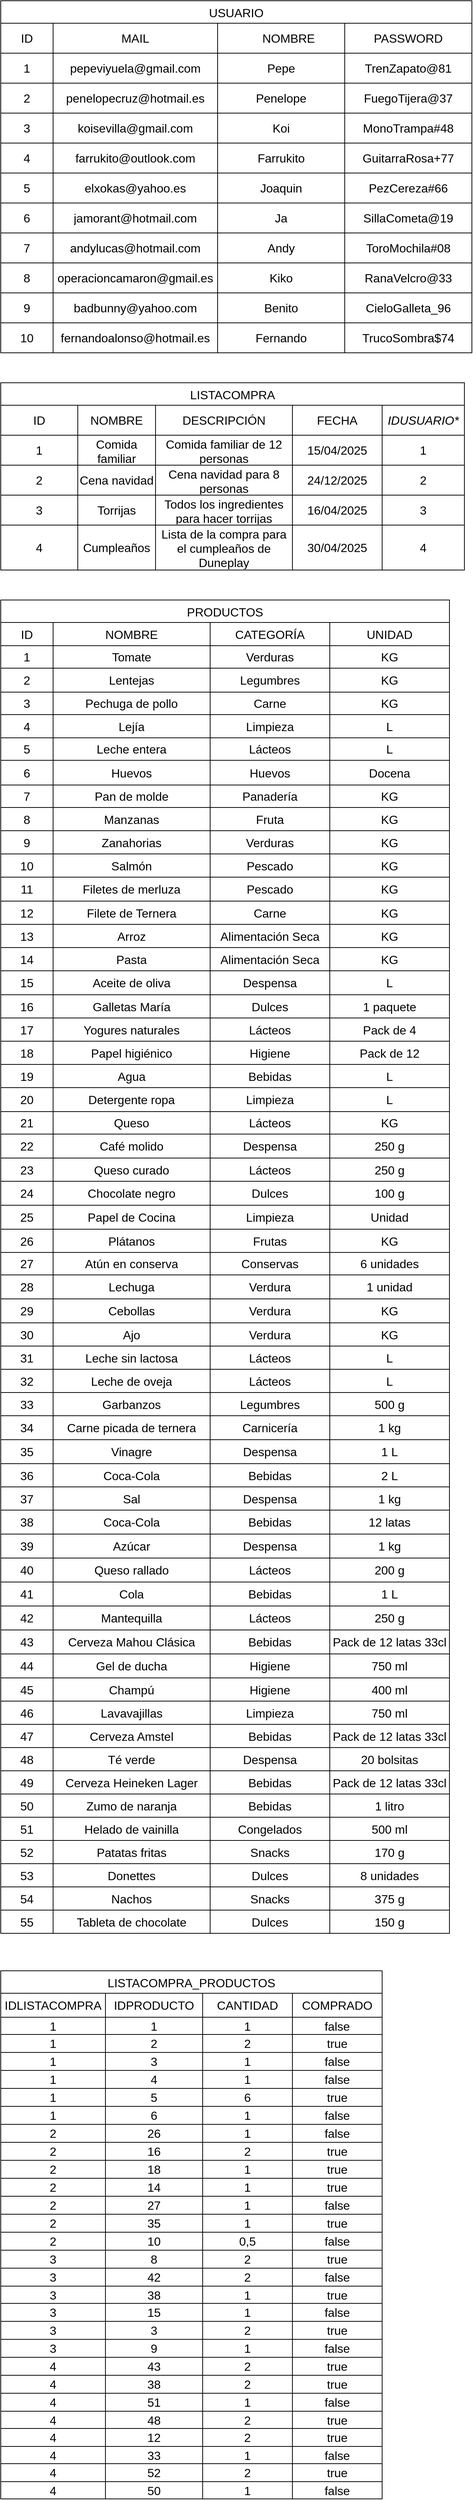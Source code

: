 <mxfile>
    <diagram id="ZBCGhklPVh7-8BiJKun4" name="Página-1">
        <mxGraphModel dx="1216" dy="809" grid="1" gridSize="10" guides="1" tooltips="1" connect="1" arrows="1" fold="1" page="1" pageScale="1" pageWidth="850" pageHeight="1100" math="0" shadow="0">
            <root>
                <mxCell id="0"/>
                <mxCell id="1" parent="0"/>
                <mxCell id="8UPEkqRc_xU6rzE-vuxn-1" value="USUARIO" style="shape=table;startSize=30;container=1;collapsible=0;childLayout=tableLayout;strokeColor=default;fontSize=16;" parent="1" vertex="1">
                    <mxGeometry x="40" y="40" width="630" height="470" as="geometry"/>
                </mxCell>
                <mxCell id="8UPEkqRc_xU6rzE-vuxn-2" value="" style="shape=tableRow;horizontal=0;startSize=0;swimlaneHead=0;swimlaneBody=0;strokeColor=inherit;top=0;left=0;bottom=0;right=0;collapsible=0;dropTarget=0;fillColor=none;points=[[0,0.5],[1,0.5]];portConstraint=eastwest;fontSize=16;" parent="8UPEkqRc_xU6rzE-vuxn-1" vertex="1">
                    <mxGeometry y="30" width="630" height="40" as="geometry"/>
                </mxCell>
                <mxCell id="8UPEkqRc_xU6rzE-vuxn-3" value="ID" style="shape=partialRectangle;html=1;whiteSpace=wrap;connectable=0;strokeColor=inherit;overflow=hidden;fillColor=none;top=0;left=0;bottom=0;right=0;pointerEvents=1;fontSize=16;" parent="8UPEkqRc_xU6rzE-vuxn-2" vertex="1">
                    <mxGeometry width="70" height="40" as="geometry">
                        <mxRectangle width="70" height="40" as="alternateBounds"/>
                    </mxGeometry>
                </mxCell>
                <mxCell id="8UPEkqRc_xU6rzE-vuxn-4" value="MAIL" style="shape=partialRectangle;html=1;whiteSpace=wrap;connectable=0;strokeColor=inherit;overflow=hidden;fillColor=none;top=0;left=0;bottom=0;right=0;pointerEvents=1;fontSize=16;" parent="8UPEkqRc_xU6rzE-vuxn-2" vertex="1">
                    <mxGeometry x="70" width="220" height="40" as="geometry">
                        <mxRectangle width="220" height="40" as="alternateBounds"/>
                    </mxGeometry>
                </mxCell>
                <mxCell id="8UPEkqRc_xU6rzE-vuxn-5" value="" style="shape=partialRectangle;html=1;whiteSpace=wrap;connectable=0;strokeColor=inherit;overflow=hidden;fillColor=none;top=0;left=0;bottom=0;right=0;pointerEvents=1;fontSize=16;" parent="8UPEkqRc_xU6rzE-vuxn-2" vertex="1">
                    <mxGeometry x="290" width="170" height="40" as="geometry">
                        <mxRectangle width="170" height="40" as="alternateBounds"/>
                    </mxGeometry>
                </mxCell>
                <mxCell id="2" style="shape=partialRectangle;html=1;whiteSpace=wrap;connectable=0;strokeColor=inherit;overflow=hidden;fillColor=none;top=0;left=0;bottom=0;right=0;pointerEvents=1;fontSize=16;" vertex="1" parent="8UPEkqRc_xU6rzE-vuxn-2">
                    <mxGeometry x="460" width="170" height="40" as="geometry">
                        <mxRectangle width="170" height="40" as="alternateBounds"/>
                    </mxGeometry>
                </mxCell>
                <mxCell id="8UPEkqRc_xU6rzE-vuxn-6" value="" style="shape=tableRow;horizontal=0;startSize=0;swimlaneHead=0;swimlaneBody=0;strokeColor=inherit;top=0;left=0;bottom=0;right=0;collapsible=0;dropTarget=0;fillColor=none;points=[[0,0.5],[1,0.5]];portConstraint=eastwest;fontSize=16;" parent="8UPEkqRc_xU6rzE-vuxn-1" vertex="1">
                    <mxGeometry y="70" width="630" height="40" as="geometry"/>
                </mxCell>
                <mxCell id="8UPEkqRc_xU6rzE-vuxn-7" value="1" style="shape=partialRectangle;html=1;whiteSpace=wrap;connectable=0;strokeColor=inherit;overflow=hidden;fillColor=none;top=0;left=0;bottom=0;right=0;pointerEvents=1;fontSize=16;" parent="8UPEkqRc_xU6rzE-vuxn-6" vertex="1">
                    <mxGeometry width="70" height="40" as="geometry">
                        <mxRectangle width="70" height="40" as="alternateBounds"/>
                    </mxGeometry>
                </mxCell>
                <mxCell id="8UPEkqRc_xU6rzE-vuxn-8" value="pepeviyuela@gmail.com" style="shape=partialRectangle;html=1;whiteSpace=wrap;connectable=0;strokeColor=inherit;overflow=hidden;fillColor=none;top=0;left=0;bottom=0;right=0;pointerEvents=1;fontSize=16;" parent="8UPEkqRc_xU6rzE-vuxn-6" vertex="1">
                    <mxGeometry x="70" width="220" height="40" as="geometry">
                        <mxRectangle width="220" height="40" as="alternateBounds"/>
                    </mxGeometry>
                </mxCell>
                <mxCell id="8UPEkqRc_xU6rzE-vuxn-9" value="" style="shape=partialRectangle;html=1;whiteSpace=wrap;connectable=0;strokeColor=inherit;overflow=hidden;fillColor=none;top=0;left=0;bottom=0;right=0;pointerEvents=1;fontSize=16;" parent="8UPEkqRc_xU6rzE-vuxn-6" vertex="1">
                    <mxGeometry x="290" width="170" height="40" as="geometry">
                        <mxRectangle width="170" height="40" as="alternateBounds"/>
                    </mxGeometry>
                </mxCell>
                <mxCell id="3" style="shape=partialRectangle;html=1;whiteSpace=wrap;connectable=0;strokeColor=inherit;overflow=hidden;fillColor=none;top=0;left=0;bottom=0;right=0;pointerEvents=1;fontSize=16;" vertex="1" parent="8UPEkqRc_xU6rzE-vuxn-6">
                    <mxGeometry x="460" width="170" height="40" as="geometry">
                        <mxRectangle width="170" height="40" as="alternateBounds"/>
                    </mxGeometry>
                </mxCell>
                <mxCell id="8UPEkqRc_xU6rzE-vuxn-10" value="" style="shape=tableRow;horizontal=0;startSize=0;swimlaneHead=0;swimlaneBody=0;strokeColor=inherit;top=0;left=0;bottom=0;right=0;collapsible=0;dropTarget=0;fillColor=none;points=[[0,0.5],[1,0.5]];portConstraint=eastwest;fontSize=16;" parent="8UPEkqRc_xU6rzE-vuxn-1" vertex="1">
                    <mxGeometry y="110" width="630" height="40" as="geometry"/>
                </mxCell>
                <mxCell id="8UPEkqRc_xU6rzE-vuxn-11" value="2" style="shape=partialRectangle;html=1;whiteSpace=wrap;connectable=0;strokeColor=inherit;overflow=hidden;fillColor=none;top=0;left=0;bottom=0;right=0;pointerEvents=1;fontSize=16;" parent="8UPEkqRc_xU6rzE-vuxn-10" vertex="1">
                    <mxGeometry width="70" height="40" as="geometry">
                        <mxRectangle width="70" height="40" as="alternateBounds"/>
                    </mxGeometry>
                </mxCell>
                <mxCell id="8UPEkqRc_xU6rzE-vuxn-12" value="penelopecruz@hotmail.es" style="shape=partialRectangle;html=1;whiteSpace=wrap;connectable=0;strokeColor=inherit;overflow=hidden;fillColor=none;top=0;left=0;bottom=0;right=0;pointerEvents=1;fontSize=16;" parent="8UPEkqRc_xU6rzE-vuxn-10" vertex="1">
                    <mxGeometry x="70" width="220" height="40" as="geometry">
                        <mxRectangle width="220" height="40" as="alternateBounds"/>
                    </mxGeometry>
                </mxCell>
                <mxCell id="8UPEkqRc_xU6rzE-vuxn-13" value="" style="shape=partialRectangle;html=1;whiteSpace=wrap;connectable=0;strokeColor=inherit;overflow=hidden;fillColor=none;top=0;left=0;bottom=0;right=0;pointerEvents=1;fontSize=16;" parent="8UPEkqRc_xU6rzE-vuxn-10" vertex="1">
                    <mxGeometry x="290" width="170" height="40" as="geometry">
                        <mxRectangle width="170" height="40" as="alternateBounds"/>
                    </mxGeometry>
                </mxCell>
                <mxCell id="4" style="shape=partialRectangle;html=1;whiteSpace=wrap;connectable=0;strokeColor=inherit;overflow=hidden;fillColor=none;top=0;left=0;bottom=0;right=0;pointerEvents=1;fontSize=16;" vertex="1" parent="8UPEkqRc_xU6rzE-vuxn-10">
                    <mxGeometry x="460" width="170" height="40" as="geometry">
                        <mxRectangle width="170" height="40" as="alternateBounds"/>
                    </mxGeometry>
                </mxCell>
                <mxCell id="UUBKj83Tb6jsBdoF0eSN-1" style="shape=tableRow;horizontal=0;startSize=0;swimlaneHead=0;swimlaneBody=0;strokeColor=inherit;top=0;left=0;bottom=0;right=0;collapsible=0;dropTarget=0;fillColor=none;points=[[0,0.5],[1,0.5]];portConstraint=eastwest;fontSize=16;" parent="8UPEkqRc_xU6rzE-vuxn-1" vertex="1">
                    <mxGeometry y="150" width="630" height="40" as="geometry"/>
                </mxCell>
                <mxCell id="UUBKj83Tb6jsBdoF0eSN-2" value="3" style="shape=partialRectangle;html=1;whiteSpace=wrap;connectable=0;strokeColor=inherit;overflow=hidden;fillColor=none;top=0;left=0;bottom=0;right=0;pointerEvents=1;fontSize=16;" parent="UUBKj83Tb6jsBdoF0eSN-1" vertex="1">
                    <mxGeometry width="70" height="40" as="geometry">
                        <mxRectangle width="70" height="40" as="alternateBounds"/>
                    </mxGeometry>
                </mxCell>
                <mxCell id="UUBKj83Tb6jsBdoF0eSN-3" value="koisevilla@gmail.com" style="shape=partialRectangle;html=1;whiteSpace=wrap;connectable=0;strokeColor=inherit;overflow=hidden;fillColor=none;top=0;left=0;bottom=0;right=0;pointerEvents=1;fontSize=16;" parent="UUBKj83Tb6jsBdoF0eSN-1" vertex="1">
                    <mxGeometry x="70" width="220" height="40" as="geometry">
                        <mxRectangle width="220" height="40" as="alternateBounds"/>
                    </mxGeometry>
                </mxCell>
                <mxCell id="UUBKj83Tb6jsBdoF0eSN-4" value="" style="shape=partialRectangle;html=1;whiteSpace=wrap;connectable=0;strokeColor=inherit;overflow=hidden;fillColor=none;top=0;left=0;bottom=0;right=0;pointerEvents=1;fontSize=16;" parent="UUBKj83Tb6jsBdoF0eSN-1" vertex="1">
                    <mxGeometry x="290" width="170" height="40" as="geometry">
                        <mxRectangle width="170" height="40" as="alternateBounds"/>
                    </mxGeometry>
                </mxCell>
                <mxCell id="5" style="shape=partialRectangle;html=1;whiteSpace=wrap;connectable=0;strokeColor=inherit;overflow=hidden;fillColor=none;top=0;left=0;bottom=0;right=0;pointerEvents=1;fontSize=16;" vertex="1" parent="UUBKj83Tb6jsBdoF0eSN-1">
                    <mxGeometry x="460" width="170" height="40" as="geometry">
                        <mxRectangle width="170" height="40" as="alternateBounds"/>
                    </mxGeometry>
                </mxCell>
                <mxCell id="UUBKj83Tb6jsBdoF0eSN-5" style="shape=tableRow;horizontal=0;startSize=0;swimlaneHead=0;swimlaneBody=0;strokeColor=inherit;top=0;left=0;bottom=0;right=0;collapsible=0;dropTarget=0;fillColor=none;points=[[0,0.5],[1,0.5]];portConstraint=eastwest;fontSize=16;" parent="8UPEkqRc_xU6rzE-vuxn-1" vertex="1">
                    <mxGeometry y="190" width="630" height="40" as="geometry"/>
                </mxCell>
                <mxCell id="UUBKj83Tb6jsBdoF0eSN-6" value="4" style="shape=partialRectangle;html=1;whiteSpace=wrap;connectable=0;strokeColor=inherit;overflow=hidden;fillColor=none;top=0;left=0;bottom=0;right=0;pointerEvents=1;fontSize=16;" parent="UUBKj83Tb6jsBdoF0eSN-5" vertex="1">
                    <mxGeometry width="70" height="40" as="geometry">
                        <mxRectangle width="70" height="40" as="alternateBounds"/>
                    </mxGeometry>
                </mxCell>
                <mxCell id="UUBKj83Tb6jsBdoF0eSN-7" value="farrukito@outlook.com" style="shape=partialRectangle;html=1;whiteSpace=wrap;connectable=0;strokeColor=inherit;overflow=hidden;fillColor=none;top=0;left=0;bottom=0;right=0;pointerEvents=1;fontSize=16;" parent="UUBKj83Tb6jsBdoF0eSN-5" vertex="1">
                    <mxGeometry x="70" width="220" height="40" as="geometry">
                        <mxRectangle width="220" height="40" as="alternateBounds"/>
                    </mxGeometry>
                </mxCell>
                <mxCell id="UUBKj83Tb6jsBdoF0eSN-8" value="" style="shape=partialRectangle;html=1;whiteSpace=wrap;connectable=0;strokeColor=inherit;overflow=hidden;fillColor=none;top=0;left=0;bottom=0;right=0;pointerEvents=1;fontSize=16;" parent="UUBKj83Tb6jsBdoF0eSN-5" vertex="1">
                    <mxGeometry x="290" width="170" height="40" as="geometry">
                        <mxRectangle width="170" height="40" as="alternateBounds"/>
                    </mxGeometry>
                </mxCell>
                <mxCell id="6" style="shape=partialRectangle;html=1;whiteSpace=wrap;connectable=0;strokeColor=inherit;overflow=hidden;fillColor=none;top=0;left=0;bottom=0;right=0;pointerEvents=1;fontSize=16;" vertex="1" parent="UUBKj83Tb6jsBdoF0eSN-5">
                    <mxGeometry x="460" width="170" height="40" as="geometry">
                        <mxRectangle width="170" height="40" as="alternateBounds"/>
                    </mxGeometry>
                </mxCell>
                <mxCell id="UUBKj83Tb6jsBdoF0eSN-9" style="shape=tableRow;horizontal=0;startSize=0;swimlaneHead=0;swimlaneBody=0;strokeColor=inherit;top=0;left=0;bottom=0;right=0;collapsible=0;dropTarget=0;fillColor=none;points=[[0,0.5],[1,0.5]];portConstraint=eastwest;fontSize=16;" parent="8UPEkqRc_xU6rzE-vuxn-1" vertex="1">
                    <mxGeometry y="230" width="630" height="40" as="geometry"/>
                </mxCell>
                <mxCell id="UUBKj83Tb6jsBdoF0eSN-10" value="5" style="shape=partialRectangle;html=1;whiteSpace=wrap;connectable=0;strokeColor=inherit;overflow=hidden;fillColor=none;top=0;left=0;bottom=0;right=0;pointerEvents=1;fontSize=16;" parent="UUBKj83Tb6jsBdoF0eSN-9" vertex="1">
                    <mxGeometry width="70" height="40" as="geometry">
                        <mxRectangle width="70" height="40" as="alternateBounds"/>
                    </mxGeometry>
                </mxCell>
                <mxCell id="UUBKj83Tb6jsBdoF0eSN-11" value="elxokas@yahoo.es" style="shape=partialRectangle;html=1;whiteSpace=wrap;connectable=0;strokeColor=inherit;overflow=hidden;fillColor=none;top=0;left=0;bottom=0;right=0;pointerEvents=1;fontSize=16;" parent="UUBKj83Tb6jsBdoF0eSN-9" vertex="1">
                    <mxGeometry x="70" width="220" height="40" as="geometry">
                        <mxRectangle width="220" height="40" as="alternateBounds"/>
                    </mxGeometry>
                </mxCell>
                <mxCell id="UUBKj83Tb6jsBdoF0eSN-12" value="" style="shape=partialRectangle;html=1;whiteSpace=wrap;connectable=0;strokeColor=inherit;overflow=hidden;fillColor=none;top=0;left=0;bottom=0;right=0;pointerEvents=1;fontSize=16;" parent="UUBKj83Tb6jsBdoF0eSN-9" vertex="1">
                    <mxGeometry x="290" width="170" height="40" as="geometry">
                        <mxRectangle width="170" height="40" as="alternateBounds"/>
                    </mxGeometry>
                </mxCell>
                <mxCell id="7" style="shape=partialRectangle;html=1;whiteSpace=wrap;connectable=0;strokeColor=inherit;overflow=hidden;fillColor=none;top=0;left=0;bottom=0;right=0;pointerEvents=1;fontSize=16;" vertex="1" parent="UUBKj83Tb6jsBdoF0eSN-9">
                    <mxGeometry x="460" width="170" height="40" as="geometry">
                        <mxRectangle width="170" height="40" as="alternateBounds"/>
                    </mxGeometry>
                </mxCell>
                <mxCell id="UUBKj83Tb6jsBdoF0eSN-13" style="shape=tableRow;horizontal=0;startSize=0;swimlaneHead=0;swimlaneBody=0;strokeColor=inherit;top=0;left=0;bottom=0;right=0;collapsible=0;dropTarget=0;fillColor=none;points=[[0,0.5],[1,0.5]];portConstraint=eastwest;fontSize=16;" parent="8UPEkqRc_xU6rzE-vuxn-1" vertex="1">
                    <mxGeometry y="270" width="630" height="40" as="geometry"/>
                </mxCell>
                <mxCell id="UUBKj83Tb6jsBdoF0eSN-14" value="6" style="shape=partialRectangle;html=1;whiteSpace=wrap;connectable=0;strokeColor=inherit;overflow=hidden;fillColor=none;top=0;left=0;bottom=0;right=0;pointerEvents=1;fontSize=16;" parent="UUBKj83Tb6jsBdoF0eSN-13" vertex="1">
                    <mxGeometry width="70" height="40" as="geometry">
                        <mxRectangle width="70" height="40" as="alternateBounds"/>
                    </mxGeometry>
                </mxCell>
                <mxCell id="UUBKj83Tb6jsBdoF0eSN-15" value="jamorant@hotmail.com" style="shape=partialRectangle;html=1;whiteSpace=wrap;connectable=0;strokeColor=inherit;overflow=hidden;fillColor=none;top=0;left=0;bottom=0;right=0;pointerEvents=1;fontSize=16;" parent="UUBKj83Tb6jsBdoF0eSN-13" vertex="1">
                    <mxGeometry x="70" width="220" height="40" as="geometry">
                        <mxRectangle width="220" height="40" as="alternateBounds"/>
                    </mxGeometry>
                </mxCell>
                <mxCell id="UUBKj83Tb6jsBdoF0eSN-16" value="" style="shape=partialRectangle;html=1;whiteSpace=wrap;connectable=0;strokeColor=inherit;overflow=hidden;fillColor=none;top=0;left=0;bottom=0;right=0;pointerEvents=1;fontSize=16;" parent="UUBKj83Tb6jsBdoF0eSN-13" vertex="1">
                    <mxGeometry x="290" width="170" height="40" as="geometry">
                        <mxRectangle width="170" height="40" as="alternateBounds"/>
                    </mxGeometry>
                </mxCell>
                <mxCell id="8" style="shape=partialRectangle;html=1;whiteSpace=wrap;connectable=0;strokeColor=inherit;overflow=hidden;fillColor=none;top=0;left=0;bottom=0;right=0;pointerEvents=1;fontSize=16;" vertex="1" parent="UUBKj83Tb6jsBdoF0eSN-13">
                    <mxGeometry x="460" width="170" height="40" as="geometry">
                        <mxRectangle width="170" height="40" as="alternateBounds"/>
                    </mxGeometry>
                </mxCell>
                <mxCell id="UUBKj83Tb6jsBdoF0eSN-17" style="shape=tableRow;horizontal=0;startSize=0;swimlaneHead=0;swimlaneBody=0;strokeColor=inherit;top=0;left=0;bottom=0;right=0;collapsible=0;dropTarget=0;fillColor=none;points=[[0,0.5],[1,0.5]];portConstraint=eastwest;fontSize=16;" parent="8UPEkqRc_xU6rzE-vuxn-1" vertex="1">
                    <mxGeometry y="310" width="630" height="40" as="geometry"/>
                </mxCell>
                <mxCell id="UUBKj83Tb6jsBdoF0eSN-18" value="7" style="shape=partialRectangle;html=1;whiteSpace=wrap;connectable=0;strokeColor=inherit;overflow=hidden;fillColor=none;top=0;left=0;bottom=0;right=0;pointerEvents=1;fontSize=16;" parent="UUBKj83Tb6jsBdoF0eSN-17" vertex="1">
                    <mxGeometry width="70" height="40" as="geometry">
                        <mxRectangle width="70" height="40" as="alternateBounds"/>
                    </mxGeometry>
                </mxCell>
                <mxCell id="UUBKj83Tb6jsBdoF0eSN-19" value="andylucas@hotmail.com" style="shape=partialRectangle;html=1;whiteSpace=wrap;connectable=0;strokeColor=inherit;overflow=hidden;fillColor=none;top=0;left=0;bottom=0;right=0;pointerEvents=1;fontSize=16;" parent="UUBKj83Tb6jsBdoF0eSN-17" vertex="1">
                    <mxGeometry x="70" width="220" height="40" as="geometry">
                        <mxRectangle width="220" height="40" as="alternateBounds"/>
                    </mxGeometry>
                </mxCell>
                <mxCell id="UUBKj83Tb6jsBdoF0eSN-20" value="" style="shape=partialRectangle;html=1;whiteSpace=wrap;connectable=0;strokeColor=inherit;overflow=hidden;fillColor=none;top=0;left=0;bottom=0;right=0;pointerEvents=1;fontSize=16;" parent="UUBKj83Tb6jsBdoF0eSN-17" vertex="1">
                    <mxGeometry x="290" width="170" height="40" as="geometry">
                        <mxRectangle width="170" height="40" as="alternateBounds"/>
                    </mxGeometry>
                </mxCell>
                <mxCell id="9" style="shape=partialRectangle;html=1;whiteSpace=wrap;connectable=0;strokeColor=inherit;overflow=hidden;fillColor=none;top=0;left=0;bottom=0;right=0;pointerEvents=1;fontSize=16;" vertex="1" parent="UUBKj83Tb6jsBdoF0eSN-17">
                    <mxGeometry x="460" width="170" height="40" as="geometry">
                        <mxRectangle width="170" height="40" as="alternateBounds"/>
                    </mxGeometry>
                </mxCell>
                <mxCell id="UUBKj83Tb6jsBdoF0eSN-21" style="shape=tableRow;horizontal=0;startSize=0;swimlaneHead=0;swimlaneBody=0;strokeColor=inherit;top=0;left=0;bottom=0;right=0;collapsible=0;dropTarget=0;fillColor=none;points=[[0,0.5],[1,0.5]];portConstraint=eastwest;fontSize=16;" parent="8UPEkqRc_xU6rzE-vuxn-1" vertex="1">
                    <mxGeometry y="350" width="630" height="40" as="geometry"/>
                </mxCell>
                <mxCell id="UUBKj83Tb6jsBdoF0eSN-22" value="8" style="shape=partialRectangle;html=1;whiteSpace=wrap;connectable=0;strokeColor=inherit;overflow=hidden;fillColor=none;top=0;left=0;bottom=0;right=0;pointerEvents=1;fontSize=16;" parent="UUBKj83Tb6jsBdoF0eSN-21" vertex="1">
                    <mxGeometry width="70" height="40" as="geometry">
                        <mxRectangle width="70" height="40" as="alternateBounds"/>
                    </mxGeometry>
                </mxCell>
                <mxCell id="UUBKj83Tb6jsBdoF0eSN-23" value="operacioncamaron@gmail.es" style="shape=partialRectangle;html=1;whiteSpace=wrap;connectable=0;strokeColor=inherit;overflow=hidden;fillColor=none;top=0;left=0;bottom=0;right=0;pointerEvents=1;fontSize=16;" parent="UUBKj83Tb6jsBdoF0eSN-21" vertex="1">
                    <mxGeometry x="70" width="220" height="40" as="geometry">
                        <mxRectangle width="220" height="40" as="alternateBounds"/>
                    </mxGeometry>
                </mxCell>
                <mxCell id="UUBKj83Tb6jsBdoF0eSN-24" value="" style="shape=partialRectangle;html=1;whiteSpace=wrap;connectable=0;strokeColor=inherit;overflow=hidden;fillColor=none;top=0;left=0;bottom=0;right=0;pointerEvents=1;fontSize=16;" parent="UUBKj83Tb6jsBdoF0eSN-21" vertex="1">
                    <mxGeometry x="290" width="170" height="40" as="geometry">
                        <mxRectangle width="170" height="40" as="alternateBounds"/>
                    </mxGeometry>
                </mxCell>
                <mxCell id="10" style="shape=partialRectangle;html=1;whiteSpace=wrap;connectable=0;strokeColor=inherit;overflow=hidden;fillColor=none;top=0;left=0;bottom=0;right=0;pointerEvents=1;fontSize=16;" vertex="1" parent="UUBKj83Tb6jsBdoF0eSN-21">
                    <mxGeometry x="460" width="170" height="40" as="geometry">
                        <mxRectangle width="170" height="40" as="alternateBounds"/>
                    </mxGeometry>
                </mxCell>
                <mxCell id="UUBKj83Tb6jsBdoF0eSN-25" style="shape=tableRow;horizontal=0;startSize=0;swimlaneHead=0;swimlaneBody=0;strokeColor=inherit;top=0;left=0;bottom=0;right=0;collapsible=0;dropTarget=0;fillColor=none;points=[[0,0.5],[1,0.5]];portConstraint=eastwest;fontSize=16;" parent="8UPEkqRc_xU6rzE-vuxn-1" vertex="1">
                    <mxGeometry y="390" width="630" height="40" as="geometry"/>
                </mxCell>
                <mxCell id="UUBKj83Tb6jsBdoF0eSN-26" value="9" style="shape=partialRectangle;html=1;whiteSpace=wrap;connectable=0;strokeColor=inherit;overflow=hidden;fillColor=none;top=0;left=0;bottom=0;right=0;pointerEvents=1;fontSize=16;" parent="UUBKj83Tb6jsBdoF0eSN-25" vertex="1">
                    <mxGeometry width="70" height="40" as="geometry">
                        <mxRectangle width="70" height="40" as="alternateBounds"/>
                    </mxGeometry>
                </mxCell>
                <mxCell id="UUBKj83Tb6jsBdoF0eSN-27" value="badbunny@yahoo.com" style="shape=partialRectangle;html=1;whiteSpace=wrap;connectable=0;strokeColor=inherit;overflow=hidden;fillColor=none;top=0;left=0;bottom=0;right=0;pointerEvents=1;fontSize=16;" parent="UUBKj83Tb6jsBdoF0eSN-25" vertex="1">
                    <mxGeometry x="70" width="220" height="40" as="geometry">
                        <mxRectangle width="220" height="40" as="alternateBounds"/>
                    </mxGeometry>
                </mxCell>
                <mxCell id="UUBKj83Tb6jsBdoF0eSN-28" value="" style="shape=partialRectangle;html=1;whiteSpace=wrap;connectable=0;strokeColor=inherit;overflow=hidden;fillColor=none;top=0;left=0;bottom=0;right=0;pointerEvents=1;fontSize=16;" parent="UUBKj83Tb6jsBdoF0eSN-25" vertex="1">
                    <mxGeometry x="290" width="170" height="40" as="geometry">
                        <mxRectangle width="170" height="40" as="alternateBounds"/>
                    </mxGeometry>
                </mxCell>
                <mxCell id="11" style="shape=partialRectangle;html=1;whiteSpace=wrap;connectable=0;strokeColor=inherit;overflow=hidden;fillColor=none;top=0;left=0;bottom=0;right=0;pointerEvents=1;fontSize=16;" vertex="1" parent="UUBKj83Tb6jsBdoF0eSN-25">
                    <mxGeometry x="460" width="170" height="40" as="geometry">
                        <mxRectangle width="170" height="40" as="alternateBounds"/>
                    </mxGeometry>
                </mxCell>
                <mxCell id="UUBKj83Tb6jsBdoF0eSN-29" style="shape=tableRow;horizontal=0;startSize=0;swimlaneHead=0;swimlaneBody=0;strokeColor=inherit;top=0;left=0;bottom=0;right=0;collapsible=0;dropTarget=0;fillColor=none;points=[[0,0.5],[1,0.5]];portConstraint=eastwest;fontSize=16;" parent="8UPEkqRc_xU6rzE-vuxn-1" vertex="1">
                    <mxGeometry y="430" width="630" height="40" as="geometry"/>
                </mxCell>
                <mxCell id="UUBKj83Tb6jsBdoF0eSN-30" value="10" style="shape=partialRectangle;html=1;whiteSpace=wrap;connectable=0;strokeColor=inherit;overflow=hidden;fillColor=none;top=0;left=0;bottom=0;right=0;pointerEvents=1;fontSize=16;" parent="UUBKj83Tb6jsBdoF0eSN-29" vertex="1">
                    <mxGeometry width="70" height="40" as="geometry">
                        <mxRectangle width="70" height="40" as="alternateBounds"/>
                    </mxGeometry>
                </mxCell>
                <mxCell id="UUBKj83Tb6jsBdoF0eSN-31" value="fernandoalonso@hotmail.es" style="shape=partialRectangle;html=1;whiteSpace=wrap;connectable=0;strokeColor=inherit;overflow=hidden;fillColor=none;top=0;left=0;bottom=0;right=0;pointerEvents=1;fontSize=16;" parent="UUBKj83Tb6jsBdoF0eSN-29" vertex="1">
                    <mxGeometry x="70" width="220" height="40" as="geometry">
                        <mxRectangle width="220" height="40" as="alternateBounds"/>
                    </mxGeometry>
                </mxCell>
                <mxCell id="UUBKj83Tb6jsBdoF0eSN-32" value="" style="shape=partialRectangle;html=1;whiteSpace=wrap;connectable=0;strokeColor=inherit;overflow=hidden;fillColor=none;top=0;left=0;bottom=0;right=0;pointerEvents=1;fontSize=16;" parent="UUBKj83Tb6jsBdoF0eSN-29" vertex="1">
                    <mxGeometry x="290" width="170" height="40" as="geometry">
                        <mxRectangle width="170" height="40" as="alternateBounds"/>
                    </mxGeometry>
                </mxCell>
                <mxCell id="12" style="shape=partialRectangle;html=1;whiteSpace=wrap;connectable=0;strokeColor=inherit;overflow=hidden;fillColor=none;top=0;left=0;bottom=0;right=0;pointerEvents=1;fontSize=16;" vertex="1" parent="UUBKj83Tb6jsBdoF0eSN-29">
                    <mxGeometry x="460" width="170" height="40" as="geometry">
                        <mxRectangle width="170" height="40" as="alternateBounds"/>
                    </mxGeometry>
                </mxCell>
                <mxCell id="Wy4OAK9Qw8vn-X0l0B_N-1" value="LISTACOMPRA" style="shape=table;startSize=30;container=1;collapsible=0;childLayout=tableLayout;strokeColor=default;fontSize=16;" parent="1" vertex="1">
                    <mxGeometry x="40" y="550" width="620" height="250" as="geometry"/>
                </mxCell>
                <mxCell id="Wy4OAK9Qw8vn-X0l0B_N-2" value="" style="shape=tableRow;horizontal=0;startSize=0;swimlaneHead=0;swimlaneBody=0;strokeColor=inherit;top=0;left=0;bottom=0;right=0;collapsible=0;dropTarget=0;fillColor=none;points=[[0,0.5],[1,0.5]];portConstraint=eastwest;fontSize=16;" parent="Wy4OAK9Qw8vn-X0l0B_N-1" vertex="1">
                    <mxGeometry y="30" width="620" height="40" as="geometry"/>
                </mxCell>
                <mxCell id="Wy4OAK9Qw8vn-X0l0B_N-3" value="ID" style="shape=partialRectangle;html=1;whiteSpace=wrap;connectable=0;strokeColor=inherit;overflow=hidden;fillColor=none;top=0;left=0;bottom=0;right=0;pointerEvents=1;fontSize=16;" parent="Wy4OAK9Qw8vn-X0l0B_N-2" vertex="1">
                    <mxGeometry width="103" height="40" as="geometry">
                        <mxRectangle width="103" height="40" as="alternateBounds"/>
                    </mxGeometry>
                </mxCell>
                <mxCell id="Wy4OAK9Qw8vn-X0l0B_N-4" value="NOMBRE" style="shape=partialRectangle;html=1;whiteSpace=wrap;connectable=0;strokeColor=inherit;overflow=hidden;fillColor=none;top=0;left=0;bottom=0;right=0;pointerEvents=1;fontSize=16;" parent="Wy4OAK9Qw8vn-X0l0B_N-2" vertex="1">
                    <mxGeometry x="103" width="104" height="40" as="geometry">
                        <mxRectangle width="104" height="40" as="alternateBounds"/>
                    </mxGeometry>
                </mxCell>
                <mxCell id="Wy4OAK9Qw8vn-X0l0B_N-14" value="DESCRIPCIÓN" style="shape=partialRectangle;html=1;whiteSpace=wrap;connectable=0;strokeColor=inherit;overflow=hidden;fillColor=none;top=0;left=0;bottom=0;right=0;pointerEvents=1;fontSize=16;" parent="Wy4OAK9Qw8vn-X0l0B_N-2" vertex="1">
                    <mxGeometry x="207" width="183" height="40" as="geometry">
                        <mxRectangle width="183" height="40" as="alternateBounds"/>
                    </mxGeometry>
                </mxCell>
                <mxCell id="Wy4OAK9Qw8vn-X0l0B_N-17" value="FECHA" style="shape=partialRectangle;html=1;whiteSpace=wrap;connectable=0;strokeColor=inherit;overflow=hidden;fillColor=none;top=0;left=0;bottom=0;right=0;pointerEvents=1;fontSize=16;" parent="Wy4OAK9Qw8vn-X0l0B_N-2" vertex="1">
                    <mxGeometry x="390" width="120" height="40" as="geometry">
                        <mxRectangle width="120" height="40" as="alternateBounds"/>
                    </mxGeometry>
                </mxCell>
                <mxCell id="Wy4OAK9Qw8vn-X0l0B_N-20" value="&lt;i&gt;IDUSUARIO*&lt;/i&gt;" style="shape=partialRectangle;html=1;whiteSpace=wrap;connectable=0;strokeColor=inherit;overflow=hidden;fillColor=none;top=0;left=0;bottom=0;right=0;pointerEvents=1;fontSize=16;" parent="Wy4OAK9Qw8vn-X0l0B_N-2" vertex="1">
                    <mxGeometry x="510" width="110" height="40" as="geometry">
                        <mxRectangle width="110" height="40" as="alternateBounds"/>
                    </mxGeometry>
                </mxCell>
                <mxCell id="Wy4OAK9Qw8vn-X0l0B_N-6" value="" style="shape=tableRow;horizontal=0;startSize=0;swimlaneHead=0;swimlaneBody=0;strokeColor=inherit;top=0;left=0;bottom=0;right=0;collapsible=0;dropTarget=0;fillColor=none;points=[[0,0.5],[1,0.5]];portConstraint=eastwest;fontSize=16;" parent="Wy4OAK9Qw8vn-X0l0B_N-1" vertex="1">
                    <mxGeometry y="70" width="620" height="40" as="geometry"/>
                </mxCell>
                <mxCell id="Wy4OAK9Qw8vn-X0l0B_N-7" value="1" style="shape=partialRectangle;html=1;whiteSpace=wrap;connectable=0;strokeColor=inherit;overflow=hidden;fillColor=none;top=0;left=0;bottom=0;right=0;pointerEvents=1;fontSize=16;" parent="Wy4OAK9Qw8vn-X0l0B_N-6" vertex="1">
                    <mxGeometry width="103" height="40" as="geometry">
                        <mxRectangle width="103" height="40" as="alternateBounds"/>
                    </mxGeometry>
                </mxCell>
                <mxCell id="Wy4OAK9Qw8vn-X0l0B_N-8" value="Comida familiar" style="shape=partialRectangle;html=1;whiteSpace=wrap;connectable=0;strokeColor=inherit;overflow=hidden;fillColor=none;top=0;left=0;bottom=0;right=0;pointerEvents=1;fontSize=16;" parent="Wy4OAK9Qw8vn-X0l0B_N-6" vertex="1">
                    <mxGeometry x="103" width="104" height="40" as="geometry">
                        <mxRectangle width="104" height="40" as="alternateBounds"/>
                    </mxGeometry>
                </mxCell>
                <mxCell id="Wy4OAK9Qw8vn-X0l0B_N-15" value="Comida familiar de 12 personas" style="shape=partialRectangle;html=1;whiteSpace=wrap;connectable=0;strokeColor=inherit;overflow=hidden;fillColor=none;top=0;left=0;bottom=0;right=0;pointerEvents=1;fontSize=16;" parent="Wy4OAK9Qw8vn-X0l0B_N-6" vertex="1">
                    <mxGeometry x="207" width="183" height="40" as="geometry">
                        <mxRectangle width="183" height="40" as="alternateBounds"/>
                    </mxGeometry>
                </mxCell>
                <mxCell id="Wy4OAK9Qw8vn-X0l0B_N-18" value="15/04/2025" style="shape=partialRectangle;html=1;whiteSpace=wrap;connectable=0;strokeColor=inherit;overflow=hidden;fillColor=none;top=0;left=0;bottom=0;right=0;pointerEvents=1;fontSize=16;" parent="Wy4OAK9Qw8vn-X0l0B_N-6" vertex="1">
                    <mxGeometry x="390" width="120" height="40" as="geometry">
                        <mxRectangle width="120" height="40" as="alternateBounds"/>
                    </mxGeometry>
                </mxCell>
                <mxCell id="Wy4OAK9Qw8vn-X0l0B_N-21" value="1" style="shape=partialRectangle;html=1;whiteSpace=wrap;connectable=0;strokeColor=inherit;overflow=hidden;fillColor=none;top=0;left=0;bottom=0;right=0;pointerEvents=1;fontSize=16;" parent="Wy4OAK9Qw8vn-X0l0B_N-6" vertex="1">
                    <mxGeometry x="510" width="110" height="40" as="geometry">
                        <mxRectangle width="110" height="40" as="alternateBounds"/>
                    </mxGeometry>
                </mxCell>
                <mxCell id="Wy4OAK9Qw8vn-X0l0B_N-10" value="" style="shape=tableRow;horizontal=0;startSize=0;swimlaneHead=0;swimlaneBody=0;strokeColor=inherit;top=0;left=0;bottom=0;right=0;collapsible=0;dropTarget=0;fillColor=none;points=[[0,0.5],[1,0.5]];portConstraint=eastwest;fontSize=16;" parent="Wy4OAK9Qw8vn-X0l0B_N-1" vertex="1">
                    <mxGeometry y="110" width="620" height="40" as="geometry"/>
                </mxCell>
                <mxCell id="Wy4OAK9Qw8vn-X0l0B_N-11" value="2" style="shape=partialRectangle;html=1;whiteSpace=wrap;connectable=0;strokeColor=inherit;overflow=hidden;fillColor=none;top=0;left=0;bottom=0;right=0;pointerEvents=1;fontSize=16;" parent="Wy4OAK9Qw8vn-X0l0B_N-10" vertex="1">
                    <mxGeometry width="103" height="40" as="geometry">
                        <mxRectangle width="103" height="40" as="alternateBounds"/>
                    </mxGeometry>
                </mxCell>
                <mxCell id="Wy4OAK9Qw8vn-X0l0B_N-12" value="Cena navidad" style="shape=partialRectangle;html=1;whiteSpace=wrap;connectable=0;strokeColor=inherit;overflow=hidden;fillColor=none;top=0;left=0;bottom=0;right=0;pointerEvents=1;fontSize=16;" parent="Wy4OAK9Qw8vn-X0l0B_N-10" vertex="1">
                    <mxGeometry x="103" width="104" height="40" as="geometry">
                        <mxRectangle width="104" height="40" as="alternateBounds"/>
                    </mxGeometry>
                </mxCell>
                <mxCell id="Wy4OAK9Qw8vn-X0l0B_N-16" value="Cena navidad para 8 personas" style="shape=partialRectangle;html=1;whiteSpace=wrap;connectable=0;strokeColor=inherit;overflow=hidden;fillColor=none;top=0;left=0;bottom=0;right=0;pointerEvents=1;fontSize=16;" parent="Wy4OAK9Qw8vn-X0l0B_N-10" vertex="1">
                    <mxGeometry x="207" width="183" height="40" as="geometry">
                        <mxRectangle width="183" height="40" as="alternateBounds"/>
                    </mxGeometry>
                </mxCell>
                <mxCell id="Wy4OAK9Qw8vn-X0l0B_N-19" value="24/12/2025" style="shape=partialRectangle;html=1;whiteSpace=wrap;connectable=0;strokeColor=inherit;overflow=hidden;fillColor=none;top=0;left=0;bottom=0;right=0;pointerEvents=1;fontSize=16;" parent="Wy4OAK9Qw8vn-X0l0B_N-10" vertex="1">
                    <mxGeometry x="390" width="120" height="40" as="geometry">
                        <mxRectangle width="120" height="40" as="alternateBounds"/>
                    </mxGeometry>
                </mxCell>
                <mxCell id="Wy4OAK9Qw8vn-X0l0B_N-22" value="2" style="shape=partialRectangle;html=1;whiteSpace=wrap;connectable=0;strokeColor=inherit;overflow=hidden;fillColor=none;top=0;left=0;bottom=0;right=0;pointerEvents=1;fontSize=16;" parent="Wy4OAK9Qw8vn-X0l0B_N-10" vertex="1">
                    <mxGeometry x="510" width="110" height="40" as="geometry">
                        <mxRectangle width="110" height="40" as="alternateBounds"/>
                    </mxGeometry>
                </mxCell>
                <mxCell id="Wy4OAK9Qw8vn-X0l0B_N-26" style="shape=tableRow;horizontal=0;startSize=0;swimlaneHead=0;swimlaneBody=0;strokeColor=inherit;top=0;left=0;bottom=0;right=0;collapsible=0;dropTarget=0;fillColor=none;points=[[0,0.5],[1,0.5]];portConstraint=eastwest;fontSize=16;" parent="Wy4OAK9Qw8vn-X0l0B_N-1" vertex="1">
                    <mxGeometry y="150" width="620" height="40" as="geometry"/>
                </mxCell>
                <mxCell id="Wy4OAK9Qw8vn-X0l0B_N-27" value="3" style="shape=partialRectangle;html=1;whiteSpace=wrap;connectable=0;strokeColor=inherit;overflow=hidden;fillColor=none;top=0;left=0;bottom=0;right=0;pointerEvents=1;fontSize=16;" parent="Wy4OAK9Qw8vn-X0l0B_N-26" vertex="1">
                    <mxGeometry width="103" height="40" as="geometry">
                        <mxRectangle width="103" height="40" as="alternateBounds"/>
                    </mxGeometry>
                </mxCell>
                <mxCell id="Wy4OAK9Qw8vn-X0l0B_N-28" value="Torrijas" style="shape=partialRectangle;html=1;whiteSpace=wrap;connectable=0;strokeColor=inherit;overflow=hidden;fillColor=none;top=0;left=0;bottom=0;right=0;pointerEvents=1;fontSize=16;" parent="Wy4OAK9Qw8vn-X0l0B_N-26" vertex="1">
                    <mxGeometry x="103" width="104" height="40" as="geometry">
                        <mxRectangle width="104" height="40" as="alternateBounds"/>
                    </mxGeometry>
                </mxCell>
                <mxCell id="Wy4OAK9Qw8vn-X0l0B_N-29" value="Todos los ingredientes para hacer torrijas" style="shape=partialRectangle;html=1;whiteSpace=wrap;connectable=0;strokeColor=inherit;overflow=hidden;fillColor=none;top=0;left=0;bottom=0;right=0;pointerEvents=1;fontSize=16;" parent="Wy4OAK9Qw8vn-X0l0B_N-26" vertex="1">
                    <mxGeometry x="207" width="183" height="40" as="geometry">
                        <mxRectangle width="183" height="40" as="alternateBounds"/>
                    </mxGeometry>
                </mxCell>
                <mxCell id="Wy4OAK9Qw8vn-X0l0B_N-30" value="16/04/2025" style="shape=partialRectangle;html=1;whiteSpace=wrap;connectable=0;strokeColor=inherit;overflow=hidden;fillColor=none;top=0;left=0;bottom=0;right=0;pointerEvents=1;fontSize=16;" parent="Wy4OAK9Qw8vn-X0l0B_N-26" vertex="1">
                    <mxGeometry x="390" width="120" height="40" as="geometry">
                        <mxRectangle width="120" height="40" as="alternateBounds"/>
                    </mxGeometry>
                </mxCell>
                <mxCell id="Wy4OAK9Qw8vn-X0l0B_N-31" value="3" style="shape=partialRectangle;html=1;whiteSpace=wrap;connectable=0;strokeColor=inherit;overflow=hidden;fillColor=none;top=0;left=0;bottom=0;right=0;pointerEvents=1;fontSize=16;" parent="Wy4OAK9Qw8vn-X0l0B_N-26" vertex="1">
                    <mxGeometry x="510" width="110" height="40" as="geometry">
                        <mxRectangle width="110" height="40" as="alternateBounds"/>
                    </mxGeometry>
                </mxCell>
                <mxCell id="Wy4OAK9Qw8vn-X0l0B_N-32" style="shape=tableRow;horizontal=0;startSize=0;swimlaneHead=0;swimlaneBody=0;strokeColor=inherit;top=0;left=0;bottom=0;right=0;collapsible=0;dropTarget=0;fillColor=none;points=[[0,0.5],[1,0.5]];portConstraint=eastwest;fontSize=16;" parent="Wy4OAK9Qw8vn-X0l0B_N-1" vertex="1">
                    <mxGeometry y="190" width="620" height="60" as="geometry"/>
                </mxCell>
                <mxCell id="Wy4OAK9Qw8vn-X0l0B_N-33" value="4" style="shape=partialRectangle;html=1;whiteSpace=wrap;connectable=0;strokeColor=inherit;overflow=hidden;fillColor=none;top=0;left=0;bottom=0;right=0;pointerEvents=1;fontSize=16;" parent="Wy4OAK9Qw8vn-X0l0B_N-32" vertex="1">
                    <mxGeometry width="103" height="60" as="geometry">
                        <mxRectangle width="103" height="60" as="alternateBounds"/>
                    </mxGeometry>
                </mxCell>
                <mxCell id="Wy4OAK9Qw8vn-X0l0B_N-34" value="Cumpleaños" style="shape=partialRectangle;html=1;whiteSpace=wrap;connectable=0;strokeColor=inherit;overflow=hidden;fillColor=none;top=0;left=0;bottom=0;right=0;pointerEvents=1;fontSize=16;" parent="Wy4OAK9Qw8vn-X0l0B_N-32" vertex="1">
                    <mxGeometry x="103" width="104" height="60" as="geometry">
                        <mxRectangle width="104" height="60" as="alternateBounds"/>
                    </mxGeometry>
                </mxCell>
                <mxCell id="Wy4OAK9Qw8vn-X0l0B_N-35" value="Lista de la compra para el cumpleaños de Duneplay" style="shape=partialRectangle;html=1;whiteSpace=wrap;connectable=0;strokeColor=inherit;overflow=hidden;fillColor=none;top=0;left=0;bottom=0;right=0;pointerEvents=1;fontSize=16;" parent="Wy4OAK9Qw8vn-X0l0B_N-32" vertex="1">
                    <mxGeometry x="207" width="183" height="60" as="geometry">
                        <mxRectangle width="183" height="60" as="alternateBounds"/>
                    </mxGeometry>
                </mxCell>
                <mxCell id="Wy4OAK9Qw8vn-X0l0B_N-36" value="30/04/2025" style="shape=partialRectangle;html=1;whiteSpace=wrap;connectable=0;strokeColor=inherit;overflow=hidden;fillColor=none;top=0;left=0;bottom=0;right=0;pointerEvents=1;fontSize=16;" parent="Wy4OAK9Qw8vn-X0l0B_N-32" vertex="1">
                    <mxGeometry x="390" width="120" height="60" as="geometry">
                        <mxRectangle width="120" height="60" as="alternateBounds"/>
                    </mxGeometry>
                </mxCell>
                <mxCell id="Wy4OAK9Qw8vn-X0l0B_N-37" value="4" style="shape=partialRectangle;html=1;whiteSpace=wrap;connectable=0;strokeColor=inherit;overflow=hidden;fillColor=none;top=0;left=0;bottom=0;right=0;pointerEvents=1;fontSize=16;" parent="Wy4OAK9Qw8vn-X0l0B_N-32" vertex="1">
                    <mxGeometry x="510" width="110" height="60" as="geometry">
                        <mxRectangle width="110" height="60" as="alternateBounds"/>
                    </mxGeometry>
                </mxCell>
                <mxCell id="8UPEkqRc_xU6rzE-vuxn-14" value="PRODUCTOS" style="shape=table;startSize=30;container=1;collapsible=0;childLayout=tableLayout;strokeColor=default;fontSize=16;" parent="1" vertex="1">
                    <mxGeometry x="40" y="840" width="600" height="1780" as="geometry"/>
                </mxCell>
                <mxCell id="8UPEkqRc_xU6rzE-vuxn-15" value="" style="shape=tableRow;horizontal=0;startSize=0;swimlaneHead=0;swimlaneBody=0;strokeColor=inherit;top=0;left=0;bottom=0;right=0;collapsible=0;dropTarget=0;fillColor=none;points=[[0,0.5],[1,0.5]];portConstraint=eastwest;fontSize=16;" parent="8UPEkqRc_xU6rzE-vuxn-14" vertex="1">
                    <mxGeometry y="30" width="600" height="31" as="geometry"/>
                </mxCell>
                <mxCell id="8UPEkqRc_xU6rzE-vuxn-16" value="ID" style="shape=partialRectangle;html=1;whiteSpace=wrap;connectable=0;strokeColor=inherit;overflow=hidden;fillColor=none;top=0;left=0;bottom=0;right=0;pointerEvents=1;fontSize=16;" parent="8UPEkqRc_xU6rzE-vuxn-15" vertex="1">
                    <mxGeometry width="70" height="31" as="geometry">
                        <mxRectangle width="70" height="31" as="alternateBounds"/>
                    </mxGeometry>
                </mxCell>
                <mxCell id="8UPEkqRc_xU6rzE-vuxn-17" value="NOMBRE" style="shape=partialRectangle;html=1;whiteSpace=wrap;connectable=0;strokeColor=inherit;overflow=hidden;fillColor=none;top=0;left=0;bottom=0;right=0;pointerEvents=1;fontSize=16;" parent="8UPEkqRc_xU6rzE-vuxn-15" vertex="1">
                    <mxGeometry x="70" width="210" height="31" as="geometry">
                        <mxRectangle width="210" height="31" as="alternateBounds"/>
                    </mxGeometry>
                </mxCell>
                <mxCell id="8UPEkqRc_xU6rzE-vuxn-18" value="CATEGORÍA" style="shape=partialRectangle;html=1;whiteSpace=wrap;connectable=0;strokeColor=inherit;overflow=hidden;fillColor=none;top=0;left=0;bottom=0;right=0;pointerEvents=1;fontSize=16;" parent="8UPEkqRc_xU6rzE-vuxn-15" vertex="1">
                    <mxGeometry x="280" width="160" height="31" as="geometry">
                        <mxRectangle width="160" height="31" as="alternateBounds"/>
                    </mxGeometry>
                </mxCell>
                <mxCell id="8UPEkqRc_xU6rzE-vuxn-27" value="UNIDAD" style="shape=partialRectangle;html=1;whiteSpace=wrap;connectable=0;strokeColor=inherit;overflow=hidden;fillColor=none;top=0;left=0;bottom=0;right=0;pointerEvents=1;fontSize=16;" parent="8UPEkqRc_xU6rzE-vuxn-15" vertex="1">
                    <mxGeometry x="440" width="160" height="31" as="geometry">
                        <mxRectangle width="160" height="31" as="alternateBounds"/>
                    </mxGeometry>
                </mxCell>
                <mxCell id="8UPEkqRc_xU6rzE-vuxn-19" value="" style="shape=tableRow;horizontal=0;startSize=0;swimlaneHead=0;swimlaneBody=0;strokeColor=inherit;top=0;left=0;bottom=0;right=0;collapsible=0;dropTarget=0;fillColor=none;points=[[0,0.5],[1,0.5]];portConstraint=eastwest;fontSize=16;" parent="8UPEkqRc_xU6rzE-vuxn-14" vertex="1">
                    <mxGeometry y="61" width="600" height="30" as="geometry"/>
                </mxCell>
                <mxCell id="8UPEkqRc_xU6rzE-vuxn-20" value="1" style="shape=partialRectangle;html=1;whiteSpace=wrap;connectable=0;strokeColor=inherit;overflow=hidden;fillColor=none;top=0;left=0;bottom=0;right=0;pointerEvents=1;fontSize=16;" parent="8UPEkqRc_xU6rzE-vuxn-19" vertex="1">
                    <mxGeometry width="70" height="30" as="geometry">
                        <mxRectangle width="70" height="30" as="alternateBounds"/>
                    </mxGeometry>
                </mxCell>
                <mxCell id="8UPEkqRc_xU6rzE-vuxn-21" value="Tomate" style="shape=partialRectangle;html=1;whiteSpace=wrap;connectable=0;strokeColor=inherit;overflow=hidden;fillColor=none;top=0;left=0;bottom=0;right=0;pointerEvents=1;fontSize=16;" parent="8UPEkqRc_xU6rzE-vuxn-19" vertex="1">
                    <mxGeometry x="70" width="210" height="30" as="geometry">
                        <mxRectangle width="210" height="30" as="alternateBounds"/>
                    </mxGeometry>
                </mxCell>
                <mxCell id="8UPEkqRc_xU6rzE-vuxn-22" value="Verduras" style="shape=partialRectangle;html=1;whiteSpace=wrap;connectable=0;strokeColor=inherit;overflow=hidden;fillColor=none;top=0;left=0;bottom=0;right=0;pointerEvents=1;fontSize=16;" parent="8UPEkqRc_xU6rzE-vuxn-19" vertex="1">
                    <mxGeometry x="280" width="160" height="30" as="geometry">
                        <mxRectangle width="160" height="30" as="alternateBounds"/>
                    </mxGeometry>
                </mxCell>
                <mxCell id="8UPEkqRc_xU6rzE-vuxn-28" value="KG" style="shape=partialRectangle;html=1;whiteSpace=wrap;connectable=0;strokeColor=inherit;overflow=hidden;fillColor=none;top=0;left=0;bottom=0;right=0;pointerEvents=1;fontSize=16;" parent="8UPEkqRc_xU6rzE-vuxn-19" vertex="1">
                    <mxGeometry x="440" width="160" height="30" as="geometry">
                        <mxRectangle width="160" height="30" as="alternateBounds"/>
                    </mxGeometry>
                </mxCell>
                <mxCell id="8UPEkqRc_xU6rzE-vuxn-23" value="" style="shape=tableRow;horizontal=0;startSize=0;swimlaneHead=0;swimlaneBody=0;strokeColor=inherit;top=0;left=0;bottom=0;right=0;collapsible=0;dropTarget=0;fillColor=none;points=[[0,0.5],[1,0.5]];portConstraint=eastwest;fontSize=16;" parent="8UPEkqRc_xU6rzE-vuxn-14" vertex="1">
                    <mxGeometry y="91" width="600" height="32" as="geometry"/>
                </mxCell>
                <mxCell id="8UPEkqRc_xU6rzE-vuxn-24" value="2" style="shape=partialRectangle;html=1;whiteSpace=wrap;connectable=0;strokeColor=inherit;overflow=hidden;fillColor=none;top=0;left=0;bottom=0;right=0;pointerEvents=1;fontSize=16;" parent="8UPEkqRc_xU6rzE-vuxn-23" vertex="1">
                    <mxGeometry width="70" height="32" as="geometry">
                        <mxRectangle width="70" height="32" as="alternateBounds"/>
                    </mxGeometry>
                </mxCell>
                <mxCell id="8UPEkqRc_xU6rzE-vuxn-25" value="Lentejas" style="shape=partialRectangle;html=1;whiteSpace=wrap;connectable=0;strokeColor=inherit;overflow=hidden;fillColor=none;top=0;left=0;bottom=0;right=0;pointerEvents=1;fontSize=16;" parent="8UPEkqRc_xU6rzE-vuxn-23" vertex="1">
                    <mxGeometry x="70" width="210" height="32" as="geometry">
                        <mxRectangle width="210" height="32" as="alternateBounds"/>
                    </mxGeometry>
                </mxCell>
                <mxCell id="8UPEkqRc_xU6rzE-vuxn-26" value="Legumbres" style="shape=partialRectangle;html=1;whiteSpace=wrap;connectable=0;strokeColor=inherit;overflow=hidden;fillColor=none;top=0;left=0;bottom=0;right=0;pointerEvents=1;fontSize=16;" parent="8UPEkqRc_xU6rzE-vuxn-23" vertex="1">
                    <mxGeometry x="280" width="160" height="32" as="geometry">
                        <mxRectangle width="160" height="32" as="alternateBounds"/>
                    </mxGeometry>
                </mxCell>
                <mxCell id="8UPEkqRc_xU6rzE-vuxn-29" value="KG" style="shape=partialRectangle;html=1;whiteSpace=wrap;connectable=0;strokeColor=inherit;overflow=hidden;fillColor=none;top=0;left=0;bottom=0;right=0;pointerEvents=1;fontSize=16;" parent="8UPEkqRc_xU6rzE-vuxn-23" vertex="1">
                    <mxGeometry x="440" width="160" height="32" as="geometry">
                        <mxRectangle width="160" height="32" as="alternateBounds"/>
                    </mxGeometry>
                </mxCell>
                <mxCell id="8UPEkqRc_xU6rzE-vuxn-36" style="shape=tableRow;horizontal=0;startSize=0;swimlaneHead=0;swimlaneBody=0;strokeColor=inherit;top=0;left=0;bottom=0;right=0;collapsible=0;dropTarget=0;fillColor=none;points=[[0,0.5],[1,0.5]];portConstraint=eastwest;fontSize=16;" parent="8UPEkqRc_xU6rzE-vuxn-14" vertex="1">
                    <mxGeometry y="123" width="600" height="30" as="geometry"/>
                </mxCell>
                <mxCell id="8UPEkqRc_xU6rzE-vuxn-37" value="3" style="shape=partialRectangle;html=1;whiteSpace=wrap;connectable=0;strokeColor=inherit;overflow=hidden;fillColor=none;top=0;left=0;bottom=0;right=0;pointerEvents=1;fontSize=16;" parent="8UPEkqRc_xU6rzE-vuxn-36" vertex="1">
                    <mxGeometry width="70" height="30" as="geometry">
                        <mxRectangle width="70" height="30" as="alternateBounds"/>
                    </mxGeometry>
                </mxCell>
                <mxCell id="8UPEkqRc_xU6rzE-vuxn-38" value="Pechuga de pollo" style="shape=partialRectangle;html=1;whiteSpace=wrap;connectable=0;strokeColor=inherit;overflow=hidden;fillColor=none;top=0;left=0;bottom=0;right=0;pointerEvents=1;fontSize=16;" parent="8UPEkqRc_xU6rzE-vuxn-36" vertex="1">
                    <mxGeometry x="70" width="210" height="30" as="geometry">
                        <mxRectangle width="210" height="30" as="alternateBounds"/>
                    </mxGeometry>
                </mxCell>
                <mxCell id="8UPEkqRc_xU6rzE-vuxn-39" value="Carne" style="shape=partialRectangle;html=1;whiteSpace=wrap;connectable=0;strokeColor=inherit;overflow=hidden;fillColor=none;top=0;left=0;bottom=0;right=0;pointerEvents=1;fontSize=16;" parent="8UPEkqRc_xU6rzE-vuxn-36" vertex="1">
                    <mxGeometry x="280" width="160" height="30" as="geometry">
                        <mxRectangle width="160" height="30" as="alternateBounds"/>
                    </mxGeometry>
                </mxCell>
                <mxCell id="8UPEkqRc_xU6rzE-vuxn-40" value="KG" style="shape=partialRectangle;html=1;whiteSpace=wrap;connectable=0;strokeColor=inherit;overflow=hidden;fillColor=none;top=0;left=0;bottom=0;right=0;pointerEvents=1;fontSize=16;" parent="8UPEkqRc_xU6rzE-vuxn-36" vertex="1">
                    <mxGeometry x="440" width="160" height="30" as="geometry">
                        <mxRectangle width="160" height="30" as="alternateBounds"/>
                    </mxGeometry>
                </mxCell>
                <mxCell id="8UPEkqRc_xU6rzE-vuxn-42" style="shape=tableRow;horizontal=0;startSize=0;swimlaneHead=0;swimlaneBody=0;strokeColor=inherit;top=0;left=0;bottom=0;right=0;collapsible=0;dropTarget=0;fillColor=none;points=[[0,0.5],[1,0.5]];portConstraint=eastwest;fontSize=16;" parent="8UPEkqRc_xU6rzE-vuxn-14" vertex="1">
                    <mxGeometry y="153" width="600" height="31" as="geometry"/>
                </mxCell>
                <mxCell id="8UPEkqRc_xU6rzE-vuxn-43" value="4" style="shape=partialRectangle;html=1;whiteSpace=wrap;connectable=0;strokeColor=inherit;overflow=hidden;fillColor=none;top=0;left=0;bottom=0;right=0;pointerEvents=1;fontSize=16;" parent="8UPEkqRc_xU6rzE-vuxn-42" vertex="1">
                    <mxGeometry width="70" height="31" as="geometry">
                        <mxRectangle width="70" height="31" as="alternateBounds"/>
                    </mxGeometry>
                </mxCell>
                <mxCell id="8UPEkqRc_xU6rzE-vuxn-44" value="Lejía" style="shape=partialRectangle;html=1;whiteSpace=wrap;connectable=0;strokeColor=inherit;overflow=hidden;fillColor=none;top=0;left=0;bottom=0;right=0;pointerEvents=1;fontSize=16;" parent="8UPEkqRc_xU6rzE-vuxn-42" vertex="1">
                    <mxGeometry x="70" width="210" height="31" as="geometry">
                        <mxRectangle width="210" height="31" as="alternateBounds"/>
                    </mxGeometry>
                </mxCell>
                <mxCell id="8UPEkqRc_xU6rzE-vuxn-45" value="Limpieza" style="shape=partialRectangle;html=1;whiteSpace=wrap;connectable=0;strokeColor=inherit;overflow=hidden;fillColor=none;top=0;left=0;bottom=0;right=0;pointerEvents=1;fontSize=16;" parent="8UPEkqRc_xU6rzE-vuxn-42" vertex="1">
                    <mxGeometry x="280" width="160" height="31" as="geometry">
                        <mxRectangle width="160" height="31" as="alternateBounds"/>
                    </mxGeometry>
                </mxCell>
                <mxCell id="8UPEkqRc_xU6rzE-vuxn-46" value="L" style="shape=partialRectangle;html=1;whiteSpace=wrap;connectable=0;strokeColor=inherit;overflow=hidden;fillColor=none;top=0;left=0;bottom=0;right=0;pointerEvents=1;fontSize=16;" parent="8UPEkqRc_xU6rzE-vuxn-42" vertex="1">
                    <mxGeometry x="440" width="160" height="31" as="geometry">
                        <mxRectangle width="160" height="31" as="alternateBounds"/>
                    </mxGeometry>
                </mxCell>
                <mxCell id="8UPEkqRc_xU6rzE-vuxn-48" style="shape=tableRow;horizontal=0;startSize=0;swimlaneHead=0;swimlaneBody=0;strokeColor=inherit;top=0;left=0;bottom=0;right=0;collapsible=0;dropTarget=0;fillColor=none;points=[[0,0.5],[1,0.5]];portConstraint=eastwest;fontSize=16;" parent="8UPEkqRc_xU6rzE-vuxn-14" vertex="1">
                    <mxGeometry y="184" width="600" height="30" as="geometry"/>
                </mxCell>
                <mxCell id="8UPEkqRc_xU6rzE-vuxn-49" value="5" style="shape=partialRectangle;html=1;whiteSpace=wrap;connectable=0;strokeColor=inherit;overflow=hidden;fillColor=none;top=0;left=0;bottom=0;right=0;pointerEvents=1;fontSize=16;" parent="8UPEkqRc_xU6rzE-vuxn-48" vertex="1">
                    <mxGeometry width="70" height="30" as="geometry">
                        <mxRectangle width="70" height="30" as="alternateBounds"/>
                    </mxGeometry>
                </mxCell>
                <mxCell id="8UPEkqRc_xU6rzE-vuxn-50" value="Leche entera" style="shape=partialRectangle;html=1;whiteSpace=wrap;connectable=0;strokeColor=inherit;overflow=hidden;fillColor=none;top=0;left=0;bottom=0;right=0;pointerEvents=1;fontSize=16;" parent="8UPEkqRc_xU6rzE-vuxn-48" vertex="1">
                    <mxGeometry x="70" width="210" height="30" as="geometry">
                        <mxRectangle width="210" height="30" as="alternateBounds"/>
                    </mxGeometry>
                </mxCell>
                <mxCell id="8UPEkqRc_xU6rzE-vuxn-51" value="Lácteos" style="shape=partialRectangle;html=1;whiteSpace=wrap;connectable=0;strokeColor=inherit;overflow=hidden;fillColor=none;top=0;left=0;bottom=0;right=0;pointerEvents=1;fontSize=16;" parent="8UPEkqRc_xU6rzE-vuxn-48" vertex="1">
                    <mxGeometry x="280" width="160" height="30" as="geometry">
                        <mxRectangle width="160" height="30" as="alternateBounds"/>
                    </mxGeometry>
                </mxCell>
                <mxCell id="8UPEkqRc_xU6rzE-vuxn-52" value="L" style="shape=partialRectangle;html=1;whiteSpace=wrap;connectable=0;strokeColor=inherit;overflow=hidden;fillColor=none;top=0;left=0;bottom=0;right=0;pointerEvents=1;fontSize=16;" parent="8UPEkqRc_xU6rzE-vuxn-48" vertex="1">
                    <mxGeometry x="440" width="160" height="30" as="geometry">
                        <mxRectangle width="160" height="30" as="alternateBounds"/>
                    </mxGeometry>
                </mxCell>
                <mxCell id="8UPEkqRc_xU6rzE-vuxn-54" style="shape=tableRow;horizontal=0;startSize=0;swimlaneHead=0;swimlaneBody=0;strokeColor=inherit;top=0;left=0;bottom=0;right=0;collapsible=0;dropTarget=0;fillColor=none;points=[[0,0.5],[1,0.5]];portConstraint=eastwest;fontSize=16;" parent="8UPEkqRc_xU6rzE-vuxn-14" vertex="1">
                    <mxGeometry y="214" width="600" height="33" as="geometry"/>
                </mxCell>
                <mxCell id="8UPEkqRc_xU6rzE-vuxn-55" value="6" style="shape=partialRectangle;html=1;whiteSpace=wrap;connectable=0;strokeColor=inherit;overflow=hidden;fillColor=none;top=0;left=0;bottom=0;right=0;pointerEvents=1;fontSize=16;" parent="8UPEkqRc_xU6rzE-vuxn-54" vertex="1">
                    <mxGeometry width="70" height="33" as="geometry">
                        <mxRectangle width="70" height="33" as="alternateBounds"/>
                    </mxGeometry>
                </mxCell>
                <mxCell id="8UPEkqRc_xU6rzE-vuxn-56" value="Huevos" style="shape=partialRectangle;html=1;whiteSpace=wrap;connectable=0;strokeColor=inherit;overflow=hidden;fillColor=none;top=0;left=0;bottom=0;right=0;pointerEvents=1;fontSize=16;" parent="8UPEkqRc_xU6rzE-vuxn-54" vertex="1">
                    <mxGeometry x="70" width="210" height="33" as="geometry">
                        <mxRectangle width="210" height="33" as="alternateBounds"/>
                    </mxGeometry>
                </mxCell>
                <mxCell id="8UPEkqRc_xU6rzE-vuxn-57" value="Huevos" style="shape=partialRectangle;html=1;whiteSpace=wrap;connectable=0;strokeColor=inherit;overflow=hidden;fillColor=none;top=0;left=0;bottom=0;right=0;pointerEvents=1;fontSize=16;" parent="8UPEkqRc_xU6rzE-vuxn-54" vertex="1">
                    <mxGeometry x="280" width="160" height="33" as="geometry">
                        <mxRectangle width="160" height="33" as="alternateBounds"/>
                    </mxGeometry>
                </mxCell>
                <mxCell id="8UPEkqRc_xU6rzE-vuxn-58" value="Docena" style="shape=partialRectangle;html=1;whiteSpace=wrap;connectable=0;strokeColor=inherit;overflow=hidden;fillColor=none;top=0;left=0;bottom=0;right=0;pointerEvents=1;fontSize=16;" parent="8UPEkqRc_xU6rzE-vuxn-54" vertex="1">
                    <mxGeometry x="440" width="160" height="33" as="geometry">
                        <mxRectangle width="160" height="33" as="alternateBounds"/>
                    </mxGeometry>
                </mxCell>
                <mxCell id="8UPEkqRc_xU6rzE-vuxn-60" style="shape=tableRow;horizontal=0;startSize=0;swimlaneHead=0;swimlaneBody=0;strokeColor=inherit;top=0;left=0;bottom=0;right=0;collapsible=0;dropTarget=0;fillColor=none;points=[[0,0.5],[1,0.5]];portConstraint=eastwest;fontSize=16;" parent="8UPEkqRc_xU6rzE-vuxn-14" vertex="1">
                    <mxGeometry y="247" width="600" height="30" as="geometry"/>
                </mxCell>
                <mxCell id="8UPEkqRc_xU6rzE-vuxn-61" value="7" style="shape=partialRectangle;html=1;whiteSpace=wrap;connectable=0;strokeColor=inherit;overflow=hidden;fillColor=none;top=0;left=0;bottom=0;right=0;pointerEvents=1;fontSize=16;" parent="8UPEkqRc_xU6rzE-vuxn-60" vertex="1">
                    <mxGeometry width="70" height="30" as="geometry">
                        <mxRectangle width="70" height="30" as="alternateBounds"/>
                    </mxGeometry>
                </mxCell>
                <mxCell id="8UPEkqRc_xU6rzE-vuxn-62" value="Pan de molde" style="shape=partialRectangle;html=1;whiteSpace=wrap;connectable=0;strokeColor=inherit;overflow=hidden;fillColor=none;top=0;left=0;bottom=0;right=0;pointerEvents=1;fontSize=16;" parent="8UPEkqRc_xU6rzE-vuxn-60" vertex="1">
                    <mxGeometry x="70" width="210" height="30" as="geometry">
                        <mxRectangle width="210" height="30" as="alternateBounds"/>
                    </mxGeometry>
                </mxCell>
                <mxCell id="8UPEkqRc_xU6rzE-vuxn-63" value="Panadería" style="shape=partialRectangle;html=1;whiteSpace=wrap;connectable=0;strokeColor=inherit;overflow=hidden;fillColor=none;top=0;left=0;bottom=0;right=0;pointerEvents=1;fontSize=16;" parent="8UPEkqRc_xU6rzE-vuxn-60" vertex="1">
                    <mxGeometry x="280" width="160" height="30" as="geometry">
                        <mxRectangle width="160" height="30" as="alternateBounds"/>
                    </mxGeometry>
                </mxCell>
                <mxCell id="8UPEkqRc_xU6rzE-vuxn-64" value="KG" style="shape=partialRectangle;html=1;whiteSpace=wrap;connectable=0;strokeColor=inherit;overflow=hidden;fillColor=none;top=0;left=0;bottom=0;right=0;pointerEvents=1;fontSize=16;" parent="8UPEkqRc_xU6rzE-vuxn-60" vertex="1">
                    <mxGeometry x="440" width="160" height="30" as="geometry">
                        <mxRectangle width="160" height="30" as="alternateBounds"/>
                    </mxGeometry>
                </mxCell>
                <mxCell id="8UPEkqRc_xU6rzE-vuxn-66" style="shape=tableRow;horizontal=0;startSize=0;swimlaneHead=0;swimlaneBody=0;strokeColor=inherit;top=0;left=0;bottom=0;right=0;collapsible=0;dropTarget=0;fillColor=none;points=[[0,0.5],[1,0.5]];portConstraint=eastwest;fontSize=16;" parent="8UPEkqRc_xU6rzE-vuxn-14" vertex="1">
                    <mxGeometry y="277" width="600" height="31" as="geometry"/>
                </mxCell>
                <mxCell id="8UPEkqRc_xU6rzE-vuxn-67" value="8" style="shape=partialRectangle;html=1;whiteSpace=wrap;connectable=0;strokeColor=inherit;overflow=hidden;fillColor=none;top=0;left=0;bottom=0;right=0;pointerEvents=1;fontSize=16;" parent="8UPEkqRc_xU6rzE-vuxn-66" vertex="1">
                    <mxGeometry width="70" height="31" as="geometry">
                        <mxRectangle width="70" height="31" as="alternateBounds"/>
                    </mxGeometry>
                </mxCell>
                <mxCell id="8UPEkqRc_xU6rzE-vuxn-68" value="Manzanas" style="shape=partialRectangle;html=1;whiteSpace=wrap;connectable=0;strokeColor=inherit;overflow=hidden;fillColor=none;top=0;left=0;bottom=0;right=0;pointerEvents=1;fontSize=16;" parent="8UPEkqRc_xU6rzE-vuxn-66" vertex="1">
                    <mxGeometry x="70" width="210" height="31" as="geometry">
                        <mxRectangle width="210" height="31" as="alternateBounds"/>
                    </mxGeometry>
                </mxCell>
                <mxCell id="8UPEkqRc_xU6rzE-vuxn-69" value="Fruta" style="shape=partialRectangle;html=1;whiteSpace=wrap;connectable=0;strokeColor=inherit;overflow=hidden;fillColor=none;top=0;left=0;bottom=0;right=0;pointerEvents=1;fontSize=16;" parent="8UPEkqRc_xU6rzE-vuxn-66" vertex="1">
                    <mxGeometry x="280" width="160" height="31" as="geometry">
                        <mxRectangle width="160" height="31" as="alternateBounds"/>
                    </mxGeometry>
                </mxCell>
                <mxCell id="8UPEkqRc_xU6rzE-vuxn-70" value="KG" style="shape=partialRectangle;html=1;whiteSpace=wrap;connectable=0;strokeColor=inherit;overflow=hidden;fillColor=none;top=0;left=0;bottom=0;right=0;pointerEvents=1;fontSize=16;" parent="8UPEkqRc_xU6rzE-vuxn-66" vertex="1">
                    <mxGeometry x="440" width="160" height="31" as="geometry">
                        <mxRectangle width="160" height="31" as="alternateBounds"/>
                    </mxGeometry>
                </mxCell>
                <mxCell id="8UPEkqRc_xU6rzE-vuxn-72" style="shape=tableRow;horizontal=0;startSize=0;swimlaneHead=0;swimlaneBody=0;strokeColor=inherit;top=0;left=0;bottom=0;right=0;collapsible=0;dropTarget=0;fillColor=none;points=[[0,0.5],[1,0.5]];portConstraint=eastwest;fontSize=16;" parent="8UPEkqRc_xU6rzE-vuxn-14" vertex="1">
                    <mxGeometry y="308" width="600" height="31" as="geometry"/>
                </mxCell>
                <mxCell id="8UPEkqRc_xU6rzE-vuxn-73" value="9" style="shape=partialRectangle;html=1;whiteSpace=wrap;connectable=0;strokeColor=inherit;overflow=hidden;fillColor=none;top=0;left=0;bottom=0;right=0;pointerEvents=1;fontSize=16;" parent="8UPEkqRc_xU6rzE-vuxn-72" vertex="1">
                    <mxGeometry width="70" height="31" as="geometry">
                        <mxRectangle width="70" height="31" as="alternateBounds"/>
                    </mxGeometry>
                </mxCell>
                <mxCell id="8UPEkqRc_xU6rzE-vuxn-74" value="Zanahorias" style="shape=partialRectangle;html=1;whiteSpace=wrap;connectable=0;strokeColor=inherit;overflow=hidden;fillColor=none;top=0;left=0;bottom=0;right=0;pointerEvents=1;fontSize=16;" parent="8UPEkqRc_xU6rzE-vuxn-72" vertex="1">
                    <mxGeometry x="70" width="210" height="31" as="geometry">
                        <mxRectangle width="210" height="31" as="alternateBounds"/>
                    </mxGeometry>
                </mxCell>
                <mxCell id="8UPEkqRc_xU6rzE-vuxn-75" value="Verduras" style="shape=partialRectangle;html=1;whiteSpace=wrap;connectable=0;strokeColor=inherit;overflow=hidden;fillColor=none;top=0;left=0;bottom=0;right=0;pointerEvents=1;fontSize=16;" parent="8UPEkqRc_xU6rzE-vuxn-72" vertex="1">
                    <mxGeometry x="280" width="160" height="31" as="geometry">
                        <mxRectangle width="160" height="31" as="alternateBounds"/>
                    </mxGeometry>
                </mxCell>
                <mxCell id="8UPEkqRc_xU6rzE-vuxn-76" value="KG" style="shape=partialRectangle;html=1;whiteSpace=wrap;connectable=0;strokeColor=inherit;overflow=hidden;fillColor=none;top=0;left=0;bottom=0;right=0;pointerEvents=1;fontSize=16;" parent="8UPEkqRc_xU6rzE-vuxn-72" vertex="1">
                    <mxGeometry x="440" width="160" height="31" as="geometry">
                        <mxRectangle width="160" height="31" as="alternateBounds"/>
                    </mxGeometry>
                </mxCell>
                <mxCell id="8UPEkqRc_xU6rzE-vuxn-78" style="shape=tableRow;horizontal=0;startSize=0;swimlaneHead=0;swimlaneBody=0;strokeColor=inherit;top=0;left=0;bottom=0;right=0;collapsible=0;dropTarget=0;fillColor=none;points=[[0,0.5],[1,0.5]];portConstraint=eastwest;fontSize=16;" parent="8UPEkqRc_xU6rzE-vuxn-14" vertex="1">
                    <mxGeometry y="339" width="600" height="31" as="geometry"/>
                </mxCell>
                <mxCell id="8UPEkqRc_xU6rzE-vuxn-79" value="10" style="shape=partialRectangle;html=1;whiteSpace=wrap;connectable=0;strokeColor=inherit;overflow=hidden;fillColor=none;top=0;left=0;bottom=0;right=0;pointerEvents=1;fontSize=16;" parent="8UPEkqRc_xU6rzE-vuxn-78" vertex="1">
                    <mxGeometry width="70" height="31" as="geometry">
                        <mxRectangle width="70" height="31" as="alternateBounds"/>
                    </mxGeometry>
                </mxCell>
                <mxCell id="8UPEkqRc_xU6rzE-vuxn-80" value="Salmón" style="shape=partialRectangle;html=1;whiteSpace=wrap;connectable=0;strokeColor=inherit;overflow=hidden;fillColor=none;top=0;left=0;bottom=0;right=0;pointerEvents=1;fontSize=16;" parent="8UPEkqRc_xU6rzE-vuxn-78" vertex="1">
                    <mxGeometry x="70" width="210" height="31" as="geometry">
                        <mxRectangle width="210" height="31" as="alternateBounds"/>
                    </mxGeometry>
                </mxCell>
                <mxCell id="8UPEkqRc_xU6rzE-vuxn-81" value="Pescado" style="shape=partialRectangle;html=1;whiteSpace=wrap;connectable=0;strokeColor=inherit;overflow=hidden;fillColor=none;top=0;left=0;bottom=0;right=0;pointerEvents=1;fontSize=16;" parent="8UPEkqRc_xU6rzE-vuxn-78" vertex="1">
                    <mxGeometry x="280" width="160" height="31" as="geometry">
                        <mxRectangle width="160" height="31" as="alternateBounds"/>
                    </mxGeometry>
                </mxCell>
                <mxCell id="8UPEkqRc_xU6rzE-vuxn-82" value="KG" style="shape=partialRectangle;html=1;whiteSpace=wrap;connectable=0;strokeColor=inherit;overflow=hidden;fillColor=none;top=0;left=0;bottom=0;right=0;pointerEvents=1;fontSize=16;" parent="8UPEkqRc_xU6rzE-vuxn-78" vertex="1">
                    <mxGeometry x="440" width="160" height="31" as="geometry">
                        <mxRectangle width="160" height="31" as="alternateBounds"/>
                    </mxGeometry>
                </mxCell>
                <mxCell id="UUBKj83Tb6jsBdoF0eSN-111" style="shape=tableRow;horizontal=0;startSize=0;swimlaneHead=0;swimlaneBody=0;strokeColor=inherit;top=0;left=0;bottom=0;right=0;collapsible=0;dropTarget=0;fillColor=none;points=[[0,0.5],[1,0.5]];portConstraint=eastwest;fontSize=16;" parent="8UPEkqRc_xU6rzE-vuxn-14" vertex="1">
                    <mxGeometry y="370" width="600" height="32" as="geometry"/>
                </mxCell>
                <mxCell id="UUBKj83Tb6jsBdoF0eSN-112" value="11" style="shape=partialRectangle;html=1;whiteSpace=wrap;connectable=0;strokeColor=inherit;overflow=hidden;fillColor=none;top=0;left=0;bottom=0;right=0;pointerEvents=1;fontSize=16;" parent="UUBKj83Tb6jsBdoF0eSN-111" vertex="1">
                    <mxGeometry width="70" height="32" as="geometry">
                        <mxRectangle width="70" height="32" as="alternateBounds"/>
                    </mxGeometry>
                </mxCell>
                <mxCell id="UUBKj83Tb6jsBdoF0eSN-113" value="Filetes de merluza" style="shape=partialRectangle;html=1;whiteSpace=wrap;connectable=0;strokeColor=inherit;overflow=hidden;fillColor=none;top=0;left=0;bottom=0;right=0;pointerEvents=1;fontSize=16;" parent="UUBKj83Tb6jsBdoF0eSN-111" vertex="1">
                    <mxGeometry x="70" width="210" height="32" as="geometry">
                        <mxRectangle width="210" height="32" as="alternateBounds"/>
                    </mxGeometry>
                </mxCell>
                <mxCell id="UUBKj83Tb6jsBdoF0eSN-114" value="Pescado" style="shape=partialRectangle;html=1;whiteSpace=wrap;connectable=0;strokeColor=inherit;overflow=hidden;fillColor=none;top=0;left=0;bottom=0;right=0;pointerEvents=1;fontSize=16;" parent="UUBKj83Tb6jsBdoF0eSN-111" vertex="1">
                    <mxGeometry x="280" width="160" height="32" as="geometry">
                        <mxRectangle width="160" height="32" as="alternateBounds"/>
                    </mxGeometry>
                </mxCell>
                <mxCell id="UUBKj83Tb6jsBdoF0eSN-115" value="KG" style="shape=partialRectangle;html=1;whiteSpace=wrap;connectable=0;strokeColor=inherit;overflow=hidden;fillColor=none;top=0;left=0;bottom=0;right=0;pointerEvents=1;fontSize=16;" parent="UUBKj83Tb6jsBdoF0eSN-111" vertex="1">
                    <mxGeometry x="440" width="160" height="32" as="geometry">
                        <mxRectangle width="160" height="32" as="alternateBounds"/>
                    </mxGeometry>
                </mxCell>
                <mxCell id="UUBKj83Tb6jsBdoF0eSN-105" style="shape=tableRow;horizontal=0;startSize=0;swimlaneHead=0;swimlaneBody=0;strokeColor=inherit;top=0;left=0;bottom=0;right=0;collapsible=0;dropTarget=0;fillColor=none;points=[[0,0.5],[1,0.5]];portConstraint=eastwest;fontSize=16;" parent="8UPEkqRc_xU6rzE-vuxn-14" vertex="1">
                    <mxGeometry y="402" width="600" height="31" as="geometry"/>
                </mxCell>
                <mxCell id="UUBKj83Tb6jsBdoF0eSN-106" value="12" style="shape=partialRectangle;html=1;whiteSpace=wrap;connectable=0;strokeColor=inherit;overflow=hidden;fillColor=none;top=0;left=0;bottom=0;right=0;pointerEvents=1;fontSize=16;" parent="UUBKj83Tb6jsBdoF0eSN-105" vertex="1">
                    <mxGeometry width="70" height="31" as="geometry">
                        <mxRectangle width="70" height="31" as="alternateBounds"/>
                    </mxGeometry>
                </mxCell>
                <mxCell id="UUBKj83Tb6jsBdoF0eSN-107" value="Filete de Ternera" style="shape=partialRectangle;html=1;whiteSpace=wrap;connectable=0;strokeColor=inherit;overflow=hidden;fillColor=none;top=0;left=0;bottom=0;right=0;pointerEvents=1;fontSize=16;" parent="UUBKj83Tb6jsBdoF0eSN-105" vertex="1">
                    <mxGeometry x="70" width="210" height="31" as="geometry">
                        <mxRectangle width="210" height="31" as="alternateBounds"/>
                    </mxGeometry>
                </mxCell>
                <mxCell id="UUBKj83Tb6jsBdoF0eSN-108" value="Carne" style="shape=partialRectangle;html=1;whiteSpace=wrap;connectable=0;strokeColor=inherit;overflow=hidden;fillColor=none;top=0;left=0;bottom=0;right=0;pointerEvents=1;fontSize=16;" parent="UUBKj83Tb6jsBdoF0eSN-105" vertex="1">
                    <mxGeometry x="280" width="160" height="31" as="geometry">
                        <mxRectangle width="160" height="31" as="alternateBounds"/>
                    </mxGeometry>
                </mxCell>
                <mxCell id="UUBKj83Tb6jsBdoF0eSN-109" value="KG" style="shape=partialRectangle;html=1;whiteSpace=wrap;connectable=0;strokeColor=inherit;overflow=hidden;fillColor=none;top=0;left=0;bottom=0;right=0;pointerEvents=1;fontSize=16;" parent="UUBKj83Tb6jsBdoF0eSN-105" vertex="1">
                    <mxGeometry x="440" width="160" height="31" as="geometry">
                        <mxRectangle width="160" height="31" as="alternateBounds"/>
                    </mxGeometry>
                </mxCell>
                <mxCell id="UUBKj83Tb6jsBdoF0eSN-99" style="shape=tableRow;horizontal=0;startSize=0;swimlaneHead=0;swimlaneBody=0;strokeColor=inherit;top=0;left=0;bottom=0;right=0;collapsible=0;dropTarget=0;fillColor=none;points=[[0,0.5],[1,0.5]];portConstraint=eastwest;fontSize=16;" parent="8UPEkqRc_xU6rzE-vuxn-14" vertex="1">
                    <mxGeometry y="433" width="600" height="31" as="geometry"/>
                </mxCell>
                <mxCell id="UUBKj83Tb6jsBdoF0eSN-100" value="13" style="shape=partialRectangle;html=1;whiteSpace=wrap;connectable=0;strokeColor=inherit;overflow=hidden;fillColor=none;top=0;left=0;bottom=0;right=0;pointerEvents=1;fontSize=16;" parent="UUBKj83Tb6jsBdoF0eSN-99" vertex="1">
                    <mxGeometry width="70" height="31" as="geometry">
                        <mxRectangle width="70" height="31" as="alternateBounds"/>
                    </mxGeometry>
                </mxCell>
                <mxCell id="UUBKj83Tb6jsBdoF0eSN-101" value="Arroz" style="shape=partialRectangle;html=1;whiteSpace=wrap;connectable=0;strokeColor=inherit;overflow=hidden;fillColor=none;top=0;left=0;bottom=0;right=0;pointerEvents=1;fontSize=16;" parent="UUBKj83Tb6jsBdoF0eSN-99" vertex="1">
                    <mxGeometry x="70" width="210" height="31" as="geometry">
                        <mxRectangle width="210" height="31" as="alternateBounds"/>
                    </mxGeometry>
                </mxCell>
                <mxCell id="UUBKj83Tb6jsBdoF0eSN-102" value="Alimentación Seca" style="shape=partialRectangle;html=1;whiteSpace=wrap;connectable=0;strokeColor=inherit;overflow=hidden;fillColor=none;top=0;left=0;bottom=0;right=0;pointerEvents=1;fontSize=16;" parent="UUBKj83Tb6jsBdoF0eSN-99" vertex="1">
                    <mxGeometry x="280" width="160" height="31" as="geometry">
                        <mxRectangle width="160" height="31" as="alternateBounds"/>
                    </mxGeometry>
                </mxCell>
                <mxCell id="UUBKj83Tb6jsBdoF0eSN-103" value="KG" style="shape=partialRectangle;html=1;whiteSpace=wrap;connectable=0;strokeColor=inherit;overflow=hidden;fillColor=none;top=0;left=0;bottom=0;right=0;pointerEvents=1;fontSize=16;" parent="UUBKj83Tb6jsBdoF0eSN-99" vertex="1">
                    <mxGeometry x="440" width="160" height="31" as="geometry">
                        <mxRectangle width="160" height="31" as="alternateBounds"/>
                    </mxGeometry>
                </mxCell>
                <mxCell id="UUBKj83Tb6jsBdoF0eSN-93" style="shape=tableRow;horizontal=0;startSize=0;swimlaneHead=0;swimlaneBody=0;strokeColor=inherit;top=0;left=0;bottom=0;right=0;collapsible=0;dropTarget=0;fillColor=none;points=[[0,0.5],[1,0.5]];portConstraint=eastwest;fontSize=16;" parent="8UPEkqRc_xU6rzE-vuxn-14" vertex="1">
                    <mxGeometry y="464" width="600" height="31" as="geometry"/>
                </mxCell>
                <mxCell id="UUBKj83Tb6jsBdoF0eSN-94" value="14" style="shape=partialRectangle;html=1;whiteSpace=wrap;connectable=0;strokeColor=inherit;overflow=hidden;fillColor=none;top=0;left=0;bottom=0;right=0;pointerEvents=1;fontSize=16;" parent="UUBKj83Tb6jsBdoF0eSN-93" vertex="1">
                    <mxGeometry width="70" height="31" as="geometry">
                        <mxRectangle width="70" height="31" as="alternateBounds"/>
                    </mxGeometry>
                </mxCell>
                <mxCell id="UUBKj83Tb6jsBdoF0eSN-95" value="Pasta" style="shape=partialRectangle;html=1;whiteSpace=wrap;connectable=0;strokeColor=inherit;overflow=hidden;fillColor=none;top=0;left=0;bottom=0;right=0;pointerEvents=1;fontSize=16;" parent="UUBKj83Tb6jsBdoF0eSN-93" vertex="1">
                    <mxGeometry x="70" width="210" height="31" as="geometry">
                        <mxRectangle width="210" height="31" as="alternateBounds"/>
                    </mxGeometry>
                </mxCell>
                <mxCell id="UUBKj83Tb6jsBdoF0eSN-96" value="Alimentación Seca" style="shape=partialRectangle;html=1;whiteSpace=wrap;connectable=0;strokeColor=inherit;overflow=hidden;fillColor=none;top=0;left=0;bottom=0;right=0;pointerEvents=1;fontSize=16;" parent="UUBKj83Tb6jsBdoF0eSN-93" vertex="1">
                    <mxGeometry x="280" width="160" height="31" as="geometry">
                        <mxRectangle width="160" height="31" as="alternateBounds"/>
                    </mxGeometry>
                </mxCell>
                <mxCell id="UUBKj83Tb6jsBdoF0eSN-97" value="KG" style="shape=partialRectangle;html=1;whiteSpace=wrap;connectable=0;strokeColor=inherit;overflow=hidden;fillColor=none;top=0;left=0;bottom=0;right=0;pointerEvents=1;fontSize=16;" parent="UUBKj83Tb6jsBdoF0eSN-93" vertex="1">
                    <mxGeometry x="440" width="160" height="31" as="geometry">
                        <mxRectangle width="160" height="31" as="alternateBounds"/>
                    </mxGeometry>
                </mxCell>
                <mxCell id="UUBKj83Tb6jsBdoF0eSN-87" style="shape=tableRow;horizontal=0;startSize=0;swimlaneHead=0;swimlaneBody=0;strokeColor=inherit;top=0;left=0;bottom=0;right=0;collapsible=0;dropTarget=0;fillColor=none;points=[[0,0.5],[1,0.5]];portConstraint=eastwest;fontSize=16;" parent="8UPEkqRc_xU6rzE-vuxn-14" vertex="1">
                    <mxGeometry y="495" width="600" height="32" as="geometry"/>
                </mxCell>
                <mxCell id="UUBKj83Tb6jsBdoF0eSN-88" value="15" style="shape=partialRectangle;html=1;whiteSpace=wrap;connectable=0;strokeColor=inherit;overflow=hidden;fillColor=none;top=0;left=0;bottom=0;right=0;pointerEvents=1;fontSize=16;" parent="UUBKj83Tb6jsBdoF0eSN-87" vertex="1">
                    <mxGeometry width="70" height="32" as="geometry">
                        <mxRectangle width="70" height="32" as="alternateBounds"/>
                    </mxGeometry>
                </mxCell>
                <mxCell id="UUBKj83Tb6jsBdoF0eSN-89" value="Aceite de oliva" style="shape=partialRectangle;html=1;whiteSpace=wrap;connectable=0;strokeColor=inherit;overflow=hidden;fillColor=none;top=0;left=0;bottom=0;right=0;pointerEvents=1;fontSize=16;" parent="UUBKj83Tb6jsBdoF0eSN-87" vertex="1">
                    <mxGeometry x="70" width="210" height="32" as="geometry">
                        <mxRectangle width="210" height="32" as="alternateBounds"/>
                    </mxGeometry>
                </mxCell>
                <mxCell id="UUBKj83Tb6jsBdoF0eSN-90" value="Despensa" style="shape=partialRectangle;html=1;whiteSpace=wrap;connectable=0;strokeColor=inherit;overflow=hidden;fillColor=none;top=0;left=0;bottom=0;right=0;pointerEvents=1;fontSize=16;" parent="UUBKj83Tb6jsBdoF0eSN-87" vertex="1">
                    <mxGeometry x="280" width="160" height="32" as="geometry">
                        <mxRectangle width="160" height="32" as="alternateBounds"/>
                    </mxGeometry>
                </mxCell>
                <mxCell id="UUBKj83Tb6jsBdoF0eSN-91" value="L" style="shape=partialRectangle;html=1;whiteSpace=wrap;connectable=0;strokeColor=inherit;overflow=hidden;fillColor=none;top=0;left=0;bottom=0;right=0;pointerEvents=1;fontSize=16;" parent="UUBKj83Tb6jsBdoF0eSN-87" vertex="1">
                    <mxGeometry x="440" width="160" height="32" as="geometry">
                        <mxRectangle width="160" height="32" as="alternateBounds"/>
                    </mxGeometry>
                </mxCell>
                <mxCell id="UUBKj83Tb6jsBdoF0eSN-81" style="shape=tableRow;horizontal=0;startSize=0;swimlaneHead=0;swimlaneBody=0;strokeColor=inherit;top=0;left=0;bottom=0;right=0;collapsible=0;dropTarget=0;fillColor=none;points=[[0,0.5],[1,0.5]];portConstraint=eastwest;fontSize=16;" parent="8UPEkqRc_xU6rzE-vuxn-14" vertex="1">
                    <mxGeometry y="527" width="600" height="31" as="geometry"/>
                </mxCell>
                <mxCell id="UUBKj83Tb6jsBdoF0eSN-82" value="16" style="shape=partialRectangle;html=1;whiteSpace=wrap;connectable=0;strokeColor=inherit;overflow=hidden;fillColor=none;top=0;left=0;bottom=0;right=0;pointerEvents=1;fontSize=16;" parent="UUBKj83Tb6jsBdoF0eSN-81" vertex="1">
                    <mxGeometry width="70" height="31" as="geometry">
                        <mxRectangle width="70" height="31" as="alternateBounds"/>
                    </mxGeometry>
                </mxCell>
                <mxCell id="UUBKj83Tb6jsBdoF0eSN-83" value="Galletas María" style="shape=partialRectangle;html=1;whiteSpace=wrap;connectable=0;strokeColor=inherit;overflow=hidden;fillColor=none;top=0;left=0;bottom=0;right=0;pointerEvents=1;fontSize=16;" parent="UUBKj83Tb6jsBdoF0eSN-81" vertex="1">
                    <mxGeometry x="70" width="210" height="31" as="geometry">
                        <mxRectangle width="210" height="31" as="alternateBounds"/>
                    </mxGeometry>
                </mxCell>
                <mxCell id="UUBKj83Tb6jsBdoF0eSN-84" value="Dulces" style="shape=partialRectangle;html=1;whiteSpace=wrap;connectable=0;strokeColor=inherit;overflow=hidden;fillColor=none;top=0;left=0;bottom=0;right=0;pointerEvents=1;fontSize=16;" parent="UUBKj83Tb6jsBdoF0eSN-81" vertex="1">
                    <mxGeometry x="280" width="160" height="31" as="geometry">
                        <mxRectangle width="160" height="31" as="alternateBounds"/>
                    </mxGeometry>
                </mxCell>
                <mxCell id="UUBKj83Tb6jsBdoF0eSN-85" value="1 paquete" style="shape=partialRectangle;html=1;whiteSpace=wrap;connectable=0;strokeColor=inherit;overflow=hidden;fillColor=none;top=0;left=0;bottom=0;right=0;pointerEvents=1;fontSize=16;" parent="UUBKj83Tb6jsBdoF0eSN-81" vertex="1">
                    <mxGeometry x="440" width="160" height="31" as="geometry">
                        <mxRectangle width="160" height="31" as="alternateBounds"/>
                    </mxGeometry>
                </mxCell>
                <mxCell id="UUBKj83Tb6jsBdoF0eSN-75" style="shape=tableRow;horizontal=0;startSize=0;swimlaneHead=0;swimlaneBody=0;strokeColor=inherit;top=0;left=0;bottom=0;right=0;collapsible=0;dropTarget=0;fillColor=none;points=[[0,0.5],[1,0.5]];portConstraint=eastwest;fontSize=16;" parent="8UPEkqRc_xU6rzE-vuxn-14" vertex="1">
                    <mxGeometry y="558" width="600" height="31" as="geometry"/>
                </mxCell>
                <mxCell id="UUBKj83Tb6jsBdoF0eSN-76" value="17" style="shape=partialRectangle;html=1;whiteSpace=wrap;connectable=0;strokeColor=inherit;overflow=hidden;fillColor=none;top=0;left=0;bottom=0;right=0;pointerEvents=1;fontSize=16;" parent="UUBKj83Tb6jsBdoF0eSN-75" vertex="1">
                    <mxGeometry width="70" height="31" as="geometry">
                        <mxRectangle width="70" height="31" as="alternateBounds"/>
                    </mxGeometry>
                </mxCell>
                <mxCell id="UUBKj83Tb6jsBdoF0eSN-77" value="Yogures naturales" style="shape=partialRectangle;html=1;whiteSpace=wrap;connectable=0;strokeColor=inherit;overflow=hidden;fillColor=none;top=0;left=0;bottom=0;right=0;pointerEvents=1;fontSize=16;" parent="UUBKj83Tb6jsBdoF0eSN-75" vertex="1">
                    <mxGeometry x="70" width="210" height="31" as="geometry">
                        <mxRectangle width="210" height="31" as="alternateBounds"/>
                    </mxGeometry>
                </mxCell>
                <mxCell id="UUBKj83Tb6jsBdoF0eSN-78" value="Lácteos" style="shape=partialRectangle;html=1;whiteSpace=wrap;connectable=0;strokeColor=inherit;overflow=hidden;fillColor=none;top=0;left=0;bottom=0;right=0;pointerEvents=1;fontSize=16;" parent="UUBKj83Tb6jsBdoF0eSN-75" vertex="1">
                    <mxGeometry x="280" width="160" height="31" as="geometry">
                        <mxRectangle width="160" height="31" as="alternateBounds"/>
                    </mxGeometry>
                </mxCell>
                <mxCell id="UUBKj83Tb6jsBdoF0eSN-79" value="Pack de 4" style="shape=partialRectangle;html=1;whiteSpace=wrap;connectable=0;strokeColor=inherit;overflow=hidden;fillColor=none;top=0;left=0;bottom=0;right=0;pointerEvents=1;fontSize=16;" parent="UUBKj83Tb6jsBdoF0eSN-75" vertex="1">
                    <mxGeometry x="440" width="160" height="31" as="geometry">
                        <mxRectangle width="160" height="31" as="alternateBounds"/>
                    </mxGeometry>
                </mxCell>
                <mxCell id="UUBKj83Tb6jsBdoF0eSN-69" style="shape=tableRow;horizontal=0;startSize=0;swimlaneHead=0;swimlaneBody=0;strokeColor=inherit;top=0;left=0;bottom=0;right=0;collapsible=0;dropTarget=0;fillColor=none;points=[[0,0.5],[1,0.5]];portConstraint=eastwest;fontSize=16;" parent="8UPEkqRc_xU6rzE-vuxn-14" vertex="1">
                    <mxGeometry y="589" width="600" height="31" as="geometry"/>
                </mxCell>
                <mxCell id="UUBKj83Tb6jsBdoF0eSN-70" value="18" style="shape=partialRectangle;html=1;whiteSpace=wrap;connectable=0;strokeColor=inherit;overflow=hidden;fillColor=none;top=0;left=0;bottom=0;right=0;pointerEvents=1;fontSize=16;" parent="UUBKj83Tb6jsBdoF0eSN-69" vertex="1">
                    <mxGeometry width="70" height="31" as="geometry">
                        <mxRectangle width="70" height="31" as="alternateBounds"/>
                    </mxGeometry>
                </mxCell>
                <mxCell id="UUBKj83Tb6jsBdoF0eSN-71" value="Papel higiénico" style="shape=partialRectangle;html=1;whiteSpace=wrap;connectable=0;strokeColor=inherit;overflow=hidden;fillColor=none;top=0;left=0;bottom=0;right=0;pointerEvents=1;fontSize=16;" parent="UUBKj83Tb6jsBdoF0eSN-69" vertex="1">
                    <mxGeometry x="70" width="210" height="31" as="geometry">
                        <mxRectangle width="210" height="31" as="alternateBounds"/>
                    </mxGeometry>
                </mxCell>
                <mxCell id="UUBKj83Tb6jsBdoF0eSN-72" value="Higiene" style="shape=partialRectangle;html=1;whiteSpace=wrap;connectable=0;strokeColor=inherit;overflow=hidden;fillColor=none;top=0;left=0;bottom=0;right=0;pointerEvents=1;fontSize=16;" parent="UUBKj83Tb6jsBdoF0eSN-69" vertex="1">
                    <mxGeometry x="280" width="160" height="31" as="geometry">
                        <mxRectangle width="160" height="31" as="alternateBounds"/>
                    </mxGeometry>
                </mxCell>
                <mxCell id="UUBKj83Tb6jsBdoF0eSN-73" value="Pack de 12" style="shape=partialRectangle;html=1;whiteSpace=wrap;connectable=0;strokeColor=inherit;overflow=hidden;fillColor=none;top=0;left=0;bottom=0;right=0;pointerEvents=1;fontSize=16;" parent="UUBKj83Tb6jsBdoF0eSN-69" vertex="1">
                    <mxGeometry x="440" width="160" height="31" as="geometry">
                        <mxRectangle width="160" height="31" as="alternateBounds"/>
                    </mxGeometry>
                </mxCell>
                <mxCell id="UUBKj83Tb6jsBdoF0eSN-63" style="shape=tableRow;horizontal=0;startSize=0;swimlaneHead=0;swimlaneBody=0;strokeColor=inherit;top=0;left=0;bottom=0;right=0;collapsible=0;dropTarget=0;fillColor=none;points=[[0,0.5],[1,0.5]];portConstraint=eastwest;fontSize=16;" parent="8UPEkqRc_xU6rzE-vuxn-14" vertex="1">
                    <mxGeometry y="620" width="600" height="31" as="geometry"/>
                </mxCell>
                <mxCell id="UUBKj83Tb6jsBdoF0eSN-64" value="19" style="shape=partialRectangle;html=1;whiteSpace=wrap;connectable=0;strokeColor=inherit;overflow=hidden;fillColor=none;top=0;left=0;bottom=0;right=0;pointerEvents=1;fontSize=16;" parent="UUBKj83Tb6jsBdoF0eSN-63" vertex="1">
                    <mxGeometry width="70" height="31" as="geometry">
                        <mxRectangle width="70" height="31" as="alternateBounds"/>
                    </mxGeometry>
                </mxCell>
                <mxCell id="UUBKj83Tb6jsBdoF0eSN-65" value="Agua" style="shape=partialRectangle;html=1;whiteSpace=wrap;connectable=0;strokeColor=inherit;overflow=hidden;fillColor=none;top=0;left=0;bottom=0;right=0;pointerEvents=1;fontSize=16;" parent="UUBKj83Tb6jsBdoF0eSN-63" vertex="1">
                    <mxGeometry x="70" width="210" height="31" as="geometry">
                        <mxRectangle width="210" height="31" as="alternateBounds"/>
                    </mxGeometry>
                </mxCell>
                <mxCell id="UUBKj83Tb6jsBdoF0eSN-66" value="Bebidas" style="shape=partialRectangle;html=1;whiteSpace=wrap;connectable=0;strokeColor=inherit;overflow=hidden;fillColor=none;top=0;left=0;bottom=0;right=0;pointerEvents=1;fontSize=16;" parent="UUBKj83Tb6jsBdoF0eSN-63" vertex="1">
                    <mxGeometry x="280" width="160" height="31" as="geometry">
                        <mxRectangle width="160" height="31" as="alternateBounds"/>
                    </mxGeometry>
                </mxCell>
                <mxCell id="UUBKj83Tb6jsBdoF0eSN-67" value="L" style="shape=partialRectangle;html=1;whiteSpace=wrap;connectable=0;strokeColor=inherit;overflow=hidden;fillColor=none;top=0;left=0;bottom=0;right=0;pointerEvents=1;fontSize=16;" parent="UUBKj83Tb6jsBdoF0eSN-63" vertex="1">
                    <mxGeometry x="440" width="160" height="31" as="geometry">
                        <mxRectangle width="160" height="31" as="alternateBounds"/>
                    </mxGeometry>
                </mxCell>
                <mxCell id="UUBKj83Tb6jsBdoF0eSN-57" style="shape=tableRow;horizontal=0;startSize=0;swimlaneHead=0;swimlaneBody=0;strokeColor=inherit;top=0;left=0;bottom=0;right=0;collapsible=0;dropTarget=0;fillColor=none;points=[[0,0.5],[1,0.5]];portConstraint=eastwest;fontSize=16;" parent="8UPEkqRc_xU6rzE-vuxn-14" vertex="1">
                    <mxGeometry y="651" width="600" height="32" as="geometry"/>
                </mxCell>
                <mxCell id="UUBKj83Tb6jsBdoF0eSN-58" value="20" style="shape=partialRectangle;html=1;whiteSpace=wrap;connectable=0;strokeColor=inherit;overflow=hidden;fillColor=none;top=0;left=0;bottom=0;right=0;pointerEvents=1;fontSize=16;" parent="UUBKj83Tb6jsBdoF0eSN-57" vertex="1">
                    <mxGeometry width="70" height="32" as="geometry">
                        <mxRectangle width="70" height="32" as="alternateBounds"/>
                    </mxGeometry>
                </mxCell>
                <mxCell id="UUBKj83Tb6jsBdoF0eSN-59" value="Detergente ropa" style="shape=partialRectangle;html=1;whiteSpace=wrap;connectable=0;strokeColor=inherit;overflow=hidden;fillColor=none;top=0;left=0;bottom=0;right=0;pointerEvents=1;fontSize=16;" parent="UUBKj83Tb6jsBdoF0eSN-57" vertex="1">
                    <mxGeometry x="70" width="210" height="32" as="geometry">
                        <mxRectangle width="210" height="32" as="alternateBounds"/>
                    </mxGeometry>
                </mxCell>
                <mxCell id="UUBKj83Tb6jsBdoF0eSN-60" value="Limpieza" style="shape=partialRectangle;html=1;whiteSpace=wrap;connectable=0;strokeColor=inherit;overflow=hidden;fillColor=none;top=0;left=0;bottom=0;right=0;pointerEvents=1;fontSize=16;" parent="UUBKj83Tb6jsBdoF0eSN-57" vertex="1">
                    <mxGeometry x="280" width="160" height="32" as="geometry">
                        <mxRectangle width="160" height="32" as="alternateBounds"/>
                    </mxGeometry>
                </mxCell>
                <mxCell id="UUBKj83Tb6jsBdoF0eSN-61" value="L" style="shape=partialRectangle;html=1;whiteSpace=wrap;connectable=0;strokeColor=inherit;overflow=hidden;fillColor=none;top=0;left=0;bottom=0;right=0;pointerEvents=1;fontSize=16;" parent="UUBKj83Tb6jsBdoF0eSN-57" vertex="1">
                    <mxGeometry x="440" width="160" height="32" as="geometry">
                        <mxRectangle width="160" height="32" as="alternateBounds"/>
                    </mxGeometry>
                </mxCell>
                <mxCell id="UUBKj83Tb6jsBdoF0eSN-51" style="shape=tableRow;horizontal=0;startSize=0;swimlaneHead=0;swimlaneBody=0;strokeColor=inherit;top=0;left=0;bottom=0;right=0;collapsible=0;dropTarget=0;fillColor=none;points=[[0,0.5],[1,0.5]];portConstraint=eastwest;fontSize=16;" parent="8UPEkqRc_xU6rzE-vuxn-14" vertex="1">
                    <mxGeometry y="683" width="600" height="30" as="geometry"/>
                </mxCell>
                <mxCell id="UUBKj83Tb6jsBdoF0eSN-52" value="21" style="shape=partialRectangle;html=1;whiteSpace=wrap;connectable=0;strokeColor=inherit;overflow=hidden;fillColor=none;top=0;left=0;bottom=0;right=0;pointerEvents=1;fontSize=16;" parent="UUBKj83Tb6jsBdoF0eSN-51" vertex="1">
                    <mxGeometry width="70" height="30" as="geometry">
                        <mxRectangle width="70" height="30" as="alternateBounds"/>
                    </mxGeometry>
                </mxCell>
                <mxCell id="UUBKj83Tb6jsBdoF0eSN-53" value="Queso" style="shape=partialRectangle;html=1;whiteSpace=wrap;connectable=0;strokeColor=inherit;overflow=hidden;fillColor=none;top=0;left=0;bottom=0;right=0;pointerEvents=1;fontSize=16;" parent="UUBKj83Tb6jsBdoF0eSN-51" vertex="1">
                    <mxGeometry x="70" width="210" height="30" as="geometry">
                        <mxRectangle width="210" height="30" as="alternateBounds"/>
                    </mxGeometry>
                </mxCell>
                <mxCell id="UUBKj83Tb6jsBdoF0eSN-54" value="Lácteos" style="shape=partialRectangle;html=1;whiteSpace=wrap;connectable=0;strokeColor=inherit;overflow=hidden;fillColor=none;top=0;left=0;bottom=0;right=0;pointerEvents=1;fontSize=16;" parent="UUBKj83Tb6jsBdoF0eSN-51" vertex="1">
                    <mxGeometry x="280" width="160" height="30" as="geometry">
                        <mxRectangle width="160" height="30" as="alternateBounds"/>
                    </mxGeometry>
                </mxCell>
                <mxCell id="UUBKj83Tb6jsBdoF0eSN-55" value="KG" style="shape=partialRectangle;html=1;whiteSpace=wrap;connectable=0;strokeColor=inherit;overflow=hidden;fillColor=none;top=0;left=0;bottom=0;right=0;pointerEvents=1;fontSize=16;" parent="UUBKj83Tb6jsBdoF0eSN-51" vertex="1">
                    <mxGeometry x="440" width="160" height="30" as="geometry">
                        <mxRectangle width="160" height="30" as="alternateBounds"/>
                    </mxGeometry>
                </mxCell>
                <mxCell id="UUBKj83Tb6jsBdoF0eSN-45" style="shape=tableRow;horizontal=0;startSize=0;swimlaneHead=0;swimlaneBody=0;strokeColor=inherit;top=0;left=0;bottom=0;right=0;collapsible=0;dropTarget=0;fillColor=none;points=[[0,0.5],[1,0.5]];portConstraint=eastwest;fontSize=16;" parent="8UPEkqRc_xU6rzE-vuxn-14" vertex="1">
                    <mxGeometry y="713" width="600" height="32" as="geometry"/>
                </mxCell>
                <mxCell id="UUBKj83Tb6jsBdoF0eSN-46" value="22" style="shape=partialRectangle;html=1;whiteSpace=wrap;connectable=0;strokeColor=inherit;overflow=hidden;fillColor=none;top=0;left=0;bottom=0;right=0;pointerEvents=1;fontSize=16;" parent="UUBKj83Tb6jsBdoF0eSN-45" vertex="1">
                    <mxGeometry width="70" height="32" as="geometry">
                        <mxRectangle width="70" height="32" as="alternateBounds"/>
                    </mxGeometry>
                </mxCell>
                <mxCell id="UUBKj83Tb6jsBdoF0eSN-47" value="Café molido" style="shape=partialRectangle;html=1;whiteSpace=wrap;connectable=0;strokeColor=inherit;overflow=hidden;fillColor=none;top=0;left=0;bottom=0;right=0;pointerEvents=1;fontSize=16;" parent="UUBKj83Tb6jsBdoF0eSN-45" vertex="1">
                    <mxGeometry x="70" width="210" height="32" as="geometry">
                        <mxRectangle width="210" height="32" as="alternateBounds"/>
                    </mxGeometry>
                </mxCell>
                <mxCell id="UUBKj83Tb6jsBdoF0eSN-48" value="Despensa" style="shape=partialRectangle;html=1;whiteSpace=wrap;connectable=0;strokeColor=inherit;overflow=hidden;fillColor=none;top=0;left=0;bottom=0;right=0;pointerEvents=1;fontSize=16;" parent="UUBKj83Tb6jsBdoF0eSN-45" vertex="1">
                    <mxGeometry x="280" width="160" height="32" as="geometry">
                        <mxRectangle width="160" height="32" as="alternateBounds"/>
                    </mxGeometry>
                </mxCell>
                <mxCell id="UUBKj83Tb6jsBdoF0eSN-49" value="250 g" style="shape=partialRectangle;html=1;whiteSpace=wrap;connectable=0;strokeColor=inherit;overflow=hidden;fillColor=none;top=0;left=0;bottom=0;right=0;pointerEvents=1;fontSize=16;" parent="UUBKj83Tb6jsBdoF0eSN-45" vertex="1">
                    <mxGeometry x="440" width="160" height="32" as="geometry">
                        <mxRectangle width="160" height="32" as="alternateBounds"/>
                    </mxGeometry>
                </mxCell>
                <mxCell id="UUBKj83Tb6jsBdoF0eSN-39" style="shape=tableRow;horizontal=0;startSize=0;swimlaneHead=0;swimlaneBody=0;strokeColor=inherit;top=0;left=0;bottom=0;right=0;collapsible=0;dropTarget=0;fillColor=none;points=[[0,0.5],[1,0.5]];portConstraint=eastwest;fontSize=16;" parent="8UPEkqRc_xU6rzE-vuxn-14" vertex="1">
                    <mxGeometry y="745" width="600" height="31" as="geometry"/>
                </mxCell>
                <mxCell id="UUBKj83Tb6jsBdoF0eSN-40" value="23" style="shape=partialRectangle;html=1;whiteSpace=wrap;connectable=0;strokeColor=inherit;overflow=hidden;fillColor=none;top=0;left=0;bottom=0;right=0;pointerEvents=1;fontSize=16;" parent="UUBKj83Tb6jsBdoF0eSN-39" vertex="1">
                    <mxGeometry width="70" height="31" as="geometry">
                        <mxRectangle width="70" height="31" as="alternateBounds"/>
                    </mxGeometry>
                </mxCell>
                <mxCell id="UUBKj83Tb6jsBdoF0eSN-41" value="Queso curado" style="shape=partialRectangle;html=1;whiteSpace=wrap;connectable=0;strokeColor=inherit;overflow=hidden;fillColor=none;top=0;left=0;bottom=0;right=0;pointerEvents=1;fontSize=16;" parent="UUBKj83Tb6jsBdoF0eSN-39" vertex="1">
                    <mxGeometry x="70" width="210" height="31" as="geometry">
                        <mxRectangle width="210" height="31" as="alternateBounds"/>
                    </mxGeometry>
                </mxCell>
                <mxCell id="UUBKj83Tb6jsBdoF0eSN-42" value="Lácteos" style="shape=partialRectangle;html=1;whiteSpace=wrap;connectable=0;strokeColor=inherit;overflow=hidden;fillColor=none;top=0;left=0;bottom=0;right=0;pointerEvents=1;fontSize=16;" parent="UUBKj83Tb6jsBdoF0eSN-39" vertex="1">
                    <mxGeometry x="280" width="160" height="31" as="geometry">
                        <mxRectangle width="160" height="31" as="alternateBounds"/>
                    </mxGeometry>
                </mxCell>
                <mxCell id="UUBKj83Tb6jsBdoF0eSN-43" value="250 g" style="shape=partialRectangle;html=1;whiteSpace=wrap;connectable=0;strokeColor=inherit;overflow=hidden;fillColor=none;top=0;left=0;bottom=0;right=0;pointerEvents=1;fontSize=16;" parent="UUBKj83Tb6jsBdoF0eSN-39" vertex="1">
                    <mxGeometry x="440" width="160" height="31" as="geometry">
                        <mxRectangle width="160" height="31" as="alternateBounds"/>
                    </mxGeometry>
                </mxCell>
                <mxCell id="UUBKj83Tb6jsBdoF0eSN-33" style="shape=tableRow;horizontal=0;startSize=0;swimlaneHead=0;swimlaneBody=0;strokeColor=inherit;top=0;left=0;bottom=0;right=0;collapsible=0;dropTarget=0;fillColor=none;points=[[0,0.5],[1,0.5]];portConstraint=eastwest;fontSize=16;" parent="8UPEkqRc_xU6rzE-vuxn-14" vertex="1">
                    <mxGeometry y="776" width="600" height="32" as="geometry"/>
                </mxCell>
                <mxCell id="UUBKj83Tb6jsBdoF0eSN-34" value="24" style="shape=partialRectangle;html=1;whiteSpace=wrap;connectable=0;strokeColor=inherit;overflow=hidden;fillColor=none;top=0;left=0;bottom=0;right=0;pointerEvents=1;fontSize=16;" parent="UUBKj83Tb6jsBdoF0eSN-33" vertex="1">
                    <mxGeometry width="70" height="32" as="geometry">
                        <mxRectangle width="70" height="32" as="alternateBounds"/>
                    </mxGeometry>
                </mxCell>
                <mxCell id="UUBKj83Tb6jsBdoF0eSN-35" value="Chocolate negro" style="shape=partialRectangle;html=1;whiteSpace=wrap;connectable=0;strokeColor=inherit;overflow=hidden;fillColor=none;top=0;left=0;bottom=0;right=0;pointerEvents=1;fontSize=16;" parent="UUBKj83Tb6jsBdoF0eSN-33" vertex="1">
                    <mxGeometry x="70" width="210" height="32" as="geometry">
                        <mxRectangle width="210" height="32" as="alternateBounds"/>
                    </mxGeometry>
                </mxCell>
                <mxCell id="UUBKj83Tb6jsBdoF0eSN-36" value="Dulces" style="shape=partialRectangle;html=1;whiteSpace=wrap;connectable=0;strokeColor=inherit;overflow=hidden;fillColor=none;top=0;left=0;bottom=0;right=0;pointerEvents=1;fontSize=16;" parent="UUBKj83Tb6jsBdoF0eSN-33" vertex="1">
                    <mxGeometry x="280" width="160" height="32" as="geometry">
                        <mxRectangle width="160" height="32" as="alternateBounds"/>
                    </mxGeometry>
                </mxCell>
                <mxCell id="UUBKj83Tb6jsBdoF0eSN-37" value="100 g" style="shape=partialRectangle;html=1;whiteSpace=wrap;connectable=0;strokeColor=inherit;overflow=hidden;fillColor=none;top=0;left=0;bottom=0;right=0;pointerEvents=1;fontSize=16;" parent="UUBKj83Tb6jsBdoF0eSN-33" vertex="1">
                    <mxGeometry x="440" width="160" height="32" as="geometry">
                        <mxRectangle width="160" height="32" as="alternateBounds"/>
                    </mxGeometry>
                </mxCell>
                <mxCell id="8UPEkqRc_xU6rzE-vuxn-90" style="shape=tableRow;horizontal=0;startSize=0;swimlaneHead=0;swimlaneBody=0;strokeColor=inherit;top=0;left=0;bottom=0;right=0;collapsible=0;dropTarget=0;fillColor=none;points=[[0,0.5],[1,0.5]];portConstraint=eastwest;fontSize=16;" parent="8UPEkqRc_xU6rzE-vuxn-14" vertex="1">
                    <mxGeometry y="808" width="600" height="32" as="geometry"/>
                </mxCell>
                <mxCell id="8UPEkqRc_xU6rzE-vuxn-91" value="25" style="shape=partialRectangle;html=1;whiteSpace=wrap;connectable=0;strokeColor=inherit;overflow=hidden;fillColor=none;top=0;left=0;bottom=0;right=0;pointerEvents=1;fontSize=16;" parent="8UPEkqRc_xU6rzE-vuxn-90" vertex="1">
                    <mxGeometry width="70" height="32" as="geometry">
                        <mxRectangle width="70" height="32" as="alternateBounds"/>
                    </mxGeometry>
                </mxCell>
                <mxCell id="8UPEkqRc_xU6rzE-vuxn-92" value="Papel de Cocina" style="shape=partialRectangle;html=1;whiteSpace=wrap;connectable=0;strokeColor=inherit;overflow=hidden;fillColor=none;top=0;left=0;bottom=0;right=0;pointerEvents=1;fontSize=16;" parent="8UPEkqRc_xU6rzE-vuxn-90" vertex="1">
                    <mxGeometry x="70" width="210" height="32" as="geometry">
                        <mxRectangle width="210" height="32" as="alternateBounds"/>
                    </mxGeometry>
                </mxCell>
                <mxCell id="8UPEkqRc_xU6rzE-vuxn-93" value="Limpieza" style="shape=partialRectangle;html=1;whiteSpace=wrap;connectable=0;strokeColor=inherit;overflow=hidden;fillColor=none;top=0;left=0;bottom=0;right=0;pointerEvents=1;fontSize=16;" parent="8UPEkqRc_xU6rzE-vuxn-90" vertex="1">
                    <mxGeometry x="280" width="160" height="32" as="geometry">
                        <mxRectangle width="160" height="32" as="alternateBounds"/>
                    </mxGeometry>
                </mxCell>
                <mxCell id="8UPEkqRc_xU6rzE-vuxn-94" value="Unidad" style="shape=partialRectangle;html=1;whiteSpace=wrap;connectable=0;strokeColor=inherit;overflow=hidden;fillColor=none;top=0;left=0;bottom=0;right=0;pointerEvents=1;fontSize=16;" parent="8UPEkqRc_xU6rzE-vuxn-90" vertex="1">
                    <mxGeometry x="440" width="160" height="32" as="geometry">
                        <mxRectangle width="160" height="32" as="alternateBounds"/>
                    </mxGeometry>
                </mxCell>
                <mxCell id="8UPEkqRc_xU6rzE-vuxn-96" style="shape=tableRow;horizontal=0;startSize=0;swimlaneHead=0;swimlaneBody=0;strokeColor=inherit;top=0;left=0;bottom=0;right=0;collapsible=0;dropTarget=0;fillColor=none;points=[[0,0.5],[1,0.5]];portConstraint=eastwest;fontSize=16;" parent="8UPEkqRc_xU6rzE-vuxn-14" vertex="1">
                    <mxGeometry y="840" width="600" height="31" as="geometry"/>
                </mxCell>
                <mxCell id="8UPEkqRc_xU6rzE-vuxn-97" value="26" style="shape=partialRectangle;html=1;whiteSpace=wrap;connectable=0;strokeColor=inherit;overflow=hidden;fillColor=none;top=0;left=0;bottom=0;right=0;pointerEvents=1;fontSize=16;" parent="8UPEkqRc_xU6rzE-vuxn-96" vertex="1">
                    <mxGeometry width="70" height="31" as="geometry">
                        <mxRectangle width="70" height="31" as="alternateBounds"/>
                    </mxGeometry>
                </mxCell>
                <mxCell id="8UPEkqRc_xU6rzE-vuxn-98" value="Plátanos" style="shape=partialRectangle;html=1;whiteSpace=wrap;connectable=0;strokeColor=inherit;overflow=hidden;fillColor=none;top=0;left=0;bottom=0;right=0;pointerEvents=1;fontSize=16;" parent="8UPEkqRc_xU6rzE-vuxn-96" vertex="1">
                    <mxGeometry x="70" width="210" height="31" as="geometry">
                        <mxRectangle width="210" height="31" as="alternateBounds"/>
                    </mxGeometry>
                </mxCell>
                <mxCell id="8UPEkqRc_xU6rzE-vuxn-99" value="Frutas" style="shape=partialRectangle;html=1;whiteSpace=wrap;connectable=0;strokeColor=inherit;overflow=hidden;fillColor=none;top=0;left=0;bottom=0;right=0;pointerEvents=1;fontSize=16;" parent="8UPEkqRc_xU6rzE-vuxn-96" vertex="1">
                    <mxGeometry x="280" width="160" height="31" as="geometry">
                        <mxRectangle width="160" height="31" as="alternateBounds"/>
                    </mxGeometry>
                </mxCell>
                <mxCell id="8UPEkqRc_xU6rzE-vuxn-100" value="KG" style="shape=partialRectangle;html=1;whiteSpace=wrap;connectable=0;strokeColor=inherit;overflow=hidden;fillColor=none;top=0;left=0;bottom=0;right=0;pointerEvents=1;fontSize=16;" parent="8UPEkqRc_xU6rzE-vuxn-96" vertex="1">
                    <mxGeometry x="440" width="160" height="31" as="geometry">
                        <mxRectangle width="160" height="31" as="alternateBounds"/>
                    </mxGeometry>
                </mxCell>
                <mxCell id="8UPEkqRc_xU6rzE-vuxn-102" style="shape=tableRow;horizontal=0;startSize=0;swimlaneHead=0;swimlaneBody=0;strokeColor=inherit;top=0;left=0;bottom=0;right=0;collapsible=0;dropTarget=0;fillColor=none;points=[[0,0.5],[1,0.5]];portConstraint=eastwest;fontSize=16;" parent="8UPEkqRc_xU6rzE-vuxn-14" vertex="1">
                    <mxGeometry y="871" width="600" height="30" as="geometry"/>
                </mxCell>
                <mxCell id="8UPEkqRc_xU6rzE-vuxn-103" value="27" style="shape=partialRectangle;html=1;whiteSpace=wrap;connectable=0;strokeColor=inherit;overflow=hidden;fillColor=none;top=0;left=0;bottom=0;right=0;pointerEvents=1;fontSize=16;" parent="8UPEkqRc_xU6rzE-vuxn-102" vertex="1">
                    <mxGeometry width="70" height="30" as="geometry">
                        <mxRectangle width="70" height="30" as="alternateBounds"/>
                    </mxGeometry>
                </mxCell>
                <mxCell id="8UPEkqRc_xU6rzE-vuxn-104" value="Atún en conserva" style="shape=partialRectangle;html=1;whiteSpace=wrap;connectable=0;strokeColor=inherit;overflow=hidden;fillColor=none;top=0;left=0;bottom=0;right=0;pointerEvents=1;fontSize=16;" parent="8UPEkqRc_xU6rzE-vuxn-102" vertex="1">
                    <mxGeometry x="70" width="210" height="30" as="geometry">
                        <mxRectangle width="210" height="30" as="alternateBounds"/>
                    </mxGeometry>
                </mxCell>
                <mxCell id="8UPEkqRc_xU6rzE-vuxn-105" value="Conservas" style="shape=partialRectangle;html=1;whiteSpace=wrap;connectable=0;strokeColor=inherit;overflow=hidden;fillColor=none;top=0;left=0;bottom=0;right=0;pointerEvents=1;fontSize=16;" parent="8UPEkqRc_xU6rzE-vuxn-102" vertex="1">
                    <mxGeometry x="280" width="160" height="30" as="geometry">
                        <mxRectangle width="160" height="30" as="alternateBounds"/>
                    </mxGeometry>
                </mxCell>
                <mxCell id="8UPEkqRc_xU6rzE-vuxn-106" value="6 unidades" style="shape=partialRectangle;html=1;whiteSpace=wrap;connectable=0;strokeColor=inherit;overflow=hidden;fillColor=none;top=0;left=0;bottom=0;right=0;pointerEvents=1;fontSize=16;" parent="8UPEkqRc_xU6rzE-vuxn-102" vertex="1">
                    <mxGeometry x="440" width="160" height="30" as="geometry">
                        <mxRectangle width="160" height="30" as="alternateBounds"/>
                    </mxGeometry>
                </mxCell>
                <mxCell id="8UPEkqRc_xU6rzE-vuxn-108" style="shape=tableRow;horizontal=0;startSize=0;swimlaneHead=0;swimlaneBody=0;strokeColor=inherit;top=0;left=0;bottom=0;right=0;collapsible=0;dropTarget=0;fillColor=none;points=[[0,0.5],[1,0.5]];portConstraint=eastwest;fontSize=16;" parent="8UPEkqRc_xU6rzE-vuxn-14" vertex="1">
                    <mxGeometry y="901" width="600" height="32" as="geometry"/>
                </mxCell>
                <mxCell id="8UPEkqRc_xU6rzE-vuxn-109" value="28" style="shape=partialRectangle;html=1;whiteSpace=wrap;connectable=0;strokeColor=inherit;overflow=hidden;fillColor=none;top=0;left=0;bottom=0;right=0;pointerEvents=1;fontSize=16;" parent="8UPEkqRc_xU6rzE-vuxn-108" vertex="1">
                    <mxGeometry width="70" height="32" as="geometry">
                        <mxRectangle width="70" height="32" as="alternateBounds"/>
                    </mxGeometry>
                </mxCell>
                <mxCell id="8UPEkqRc_xU6rzE-vuxn-110" value="Lechuga" style="shape=partialRectangle;html=1;whiteSpace=wrap;connectable=0;strokeColor=inherit;overflow=hidden;fillColor=none;top=0;left=0;bottom=0;right=0;pointerEvents=1;fontSize=16;" parent="8UPEkqRc_xU6rzE-vuxn-108" vertex="1">
                    <mxGeometry x="70" width="210" height="32" as="geometry">
                        <mxRectangle width="210" height="32" as="alternateBounds"/>
                    </mxGeometry>
                </mxCell>
                <mxCell id="8UPEkqRc_xU6rzE-vuxn-111" value="Verdura" style="shape=partialRectangle;html=1;whiteSpace=wrap;connectable=0;strokeColor=inherit;overflow=hidden;fillColor=none;top=0;left=0;bottom=0;right=0;pointerEvents=1;fontSize=16;" parent="8UPEkqRc_xU6rzE-vuxn-108" vertex="1">
                    <mxGeometry x="280" width="160" height="32" as="geometry">
                        <mxRectangle width="160" height="32" as="alternateBounds"/>
                    </mxGeometry>
                </mxCell>
                <mxCell id="8UPEkqRc_xU6rzE-vuxn-112" value="1 unidad" style="shape=partialRectangle;html=1;whiteSpace=wrap;connectable=0;strokeColor=inherit;overflow=hidden;fillColor=none;top=0;left=0;bottom=0;right=0;pointerEvents=1;fontSize=16;" parent="8UPEkqRc_xU6rzE-vuxn-108" vertex="1">
                    <mxGeometry x="440" width="160" height="32" as="geometry">
                        <mxRectangle width="160" height="32" as="alternateBounds"/>
                    </mxGeometry>
                </mxCell>
                <mxCell id="8UPEkqRc_xU6rzE-vuxn-114" style="shape=tableRow;horizontal=0;startSize=0;swimlaneHead=0;swimlaneBody=0;strokeColor=inherit;top=0;left=0;bottom=0;right=0;collapsible=0;dropTarget=0;fillColor=none;points=[[0,0.5],[1,0.5]];portConstraint=eastwest;fontSize=16;" parent="8UPEkqRc_xU6rzE-vuxn-14" vertex="1">
                    <mxGeometry y="933" width="600" height="32" as="geometry"/>
                </mxCell>
                <mxCell id="8UPEkqRc_xU6rzE-vuxn-115" value="29" style="shape=partialRectangle;html=1;whiteSpace=wrap;connectable=0;strokeColor=inherit;overflow=hidden;fillColor=none;top=0;left=0;bottom=0;right=0;pointerEvents=1;fontSize=16;" parent="8UPEkqRc_xU6rzE-vuxn-114" vertex="1">
                    <mxGeometry width="70" height="32" as="geometry">
                        <mxRectangle width="70" height="32" as="alternateBounds"/>
                    </mxGeometry>
                </mxCell>
                <mxCell id="8UPEkqRc_xU6rzE-vuxn-116" value="Cebollas" style="shape=partialRectangle;html=1;whiteSpace=wrap;connectable=0;strokeColor=inherit;overflow=hidden;fillColor=none;top=0;left=0;bottom=0;right=0;pointerEvents=1;fontSize=16;" parent="8UPEkqRc_xU6rzE-vuxn-114" vertex="1">
                    <mxGeometry x="70" width="210" height="32" as="geometry">
                        <mxRectangle width="210" height="32" as="alternateBounds"/>
                    </mxGeometry>
                </mxCell>
                <mxCell id="8UPEkqRc_xU6rzE-vuxn-117" value="Verdura" style="shape=partialRectangle;html=1;whiteSpace=wrap;connectable=0;strokeColor=inherit;overflow=hidden;fillColor=none;top=0;left=0;bottom=0;right=0;pointerEvents=1;fontSize=16;" parent="8UPEkqRc_xU6rzE-vuxn-114" vertex="1">
                    <mxGeometry x="280" width="160" height="32" as="geometry">
                        <mxRectangle width="160" height="32" as="alternateBounds"/>
                    </mxGeometry>
                </mxCell>
                <mxCell id="8UPEkqRc_xU6rzE-vuxn-118" value="KG" style="shape=partialRectangle;html=1;whiteSpace=wrap;connectable=0;strokeColor=inherit;overflow=hidden;fillColor=none;top=0;left=0;bottom=0;right=0;pointerEvents=1;fontSize=16;" parent="8UPEkqRc_xU6rzE-vuxn-114" vertex="1">
                    <mxGeometry x="440" width="160" height="32" as="geometry">
                        <mxRectangle width="160" height="32" as="alternateBounds"/>
                    </mxGeometry>
                </mxCell>
                <mxCell id="8UPEkqRc_xU6rzE-vuxn-120" style="shape=tableRow;horizontal=0;startSize=0;swimlaneHead=0;swimlaneBody=0;strokeColor=inherit;top=0;left=0;bottom=0;right=0;collapsible=0;dropTarget=0;fillColor=none;points=[[0,0.5],[1,0.5]];portConstraint=eastwest;fontSize=16;" parent="8UPEkqRc_xU6rzE-vuxn-14" vertex="1">
                    <mxGeometry y="965" width="600" height="31" as="geometry"/>
                </mxCell>
                <mxCell id="8UPEkqRc_xU6rzE-vuxn-121" value="30" style="shape=partialRectangle;html=1;whiteSpace=wrap;connectable=0;strokeColor=inherit;overflow=hidden;fillColor=none;top=0;left=0;bottom=0;right=0;pointerEvents=1;fontSize=16;" parent="8UPEkqRc_xU6rzE-vuxn-120" vertex="1">
                    <mxGeometry width="70" height="31" as="geometry">
                        <mxRectangle width="70" height="31" as="alternateBounds"/>
                    </mxGeometry>
                </mxCell>
                <mxCell id="8UPEkqRc_xU6rzE-vuxn-122" value="Ajo" style="shape=partialRectangle;html=1;whiteSpace=wrap;connectable=0;strokeColor=inherit;overflow=hidden;fillColor=none;top=0;left=0;bottom=0;right=0;pointerEvents=1;fontSize=16;" parent="8UPEkqRc_xU6rzE-vuxn-120" vertex="1">
                    <mxGeometry x="70" width="210" height="31" as="geometry">
                        <mxRectangle width="210" height="31" as="alternateBounds"/>
                    </mxGeometry>
                </mxCell>
                <mxCell id="8UPEkqRc_xU6rzE-vuxn-123" value="&lt;span style=&quot;color: rgb(0, 0, 0);&quot;&gt;Verdura&lt;/span&gt;" style="shape=partialRectangle;html=1;whiteSpace=wrap;connectable=0;strokeColor=inherit;overflow=hidden;fillColor=none;top=0;left=0;bottom=0;right=0;pointerEvents=1;fontSize=16;" parent="8UPEkqRc_xU6rzE-vuxn-120" vertex="1">
                    <mxGeometry x="280" width="160" height="31" as="geometry">
                        <mxRectangle width="160" height="31" as="alternateBounds"/>
                    </mxGeometry>
                </mxCell>
                <mxCell id="8UPEkqRc_xU6rzE-vuxn-124" value="KG" style="shape=partialRectangle;html=1;whiteSpace=wrap;connectable=0;strokeColor=inherit;overflow=hidden;fillColor=none;top=0;left=0;bottom=0;right=0;pointerEvents=1;fontSize=16;" parent="8UPEkqRc_xU6rzE-vuxn-120" vertex="1">
                    <mxGeometry x="440" width="160" height="31" as="geometry">
                        <mxRectangle width="160" height="31" as="alternateBounds"/>
                    </mxGeometry>
                </mxCell>
                <mxCell id="8UPEkqRc_xU6rzE-vuxn-126" style="shape=tableRow;horizontal=0;startSize=0;swimlaneHead=0;swimlaneBody=0;strokeColor=inherit;top=0;left=0;bottom=0;right=0;collapsible=0;dropTarget=0;fillColor=none;points=[[0,0.5],[1,0.5]];portConstraint=eastwest;fontSize=16;" parent="8UPEkqRc_xU6rzE-vuxn-14" vertex="1">
                    <mxGeometry y="996" width="600" height="31" as="geometry"/>
                </mxCell>
                <mxCell id="8UPEkqRc_xU6rzE-vuxn-127" value="31" style="shape=partialRectangle;html=1;whiteSpace=wrap;connectable=0;strokeColor=inherit;overflow=hidden;fillColor=none;top=0;left=0;bottom=0;right=0;pointerEvents=1;fontSize=16;" parent="8UPEkqRc_xU6rzE-vuxn-126" vertex="1">
                    <mxGeometry width="70" height="31" as="geometry">
                        <mxRectangle width="70" height="31" as="alternateBounds"/>
                    </mxGeometry>
                </mxCell>
                <mxCell id="8UPEkqRc_xU6rzE-vuxn-128" value="Leche sin lactosa" style="shape=partialRectangle;html=1;whiteSpace=wrap;connectable=0;strokeColor=inherit;overflow=hidden;fillColor=none;top=0;left=0;bottom=0;right=0;pointerEvents=1;fontSize=16;" parent="8UPEkqRc_xU6rzE-vuxn-126" vertex="1">
                    <mxGeometry x="70" width="210" height="31" as="geometry">
                        <mxRectangle width="210" height="31" as="alternateBounds"/>
                    </mxGeometry>
                </mxCell>
                <mxCell id="8UPEkqRc_xU6rzE-vuxn-129" value="Lácteos" style="shape=partialRectangle;html=1;whiteSpace=wrap;connectable=0;strokeColor=inherit;overflow=hidden;fillColor=none;top=0;left=0;bottom=0;right=0;pointerEvents=1;fontSize=16;" parent="8UPEkqRc_xU6rzE-vuxn-126" vertex="1">
                    <mxGeometry x="280" width="160" height="31" as="geometry">
                        <mxRectangle width="160" height="31" as="alternateBounds"/>
                    </mxGeometry>
                </mxCell>
                <mxCell id="8UPEkqRc_xU6rzE-vuxn-130" value="L" style="shape=partialRectangle;html=1;whiteSpace=wrap;connectable=0;strokeColor=inherit;overflow=hidden;fillColor=none;top=0;left=0;bottom=0;right=0;pointerEvents=1;fontSize=16;" parent="8UPEkqRc_xU6rzE-vuxn-126" vertex="1">
                    <mxGeometry x="440" width="160" height="31" as="geometry">
                        <mxRectangle width="160" height="31" as="alternateBounds"/>
                    </mxGeometry>
                </mxCell>
                <mxCell id="8UPEkqRc_xU6rzE-vuxn-132" style="shape=tableRow;horizontal=0;startSize=0;swimlaneHead=0;swimlaneBody=0;strokeColor=inherit;top=0;left=0;bottom=0;right=0;collapsible=0;dropTarget=0;fillColor=none;points=[[0,0.5],[1,0.5]];portConstraint=eastwest;fontSize=16;" parent="8UPEkqRc_xU6rzE-vuxn-14" vertex="1">
                    <mxGeometry y="1027" width="600" height="31" as="geometry"/>
                </mxCell>
                <mxCell id="8UPEkqRc_xU6rzE-vuxn-133" value="32" style="shape=partialRectangle;html=1;whiteSpace=wrap;connectable=0;strokeColor=inherit;overflow=hidden;fillColor=none;top=0;left=0;bottom=0;right=0;pointerEvents=1;fontSize=16;" parent="8UPEkqRc_xU6rzE-vuxn-132" vertex="1">
                    <mxGeometry width="70" height="31" as="geometry">
                        <mxRectangle width="70" height="31" as="alternateBounds"/>
                    </mxGeometry>
                </mxCell>
                <mxCell id="8UPEkqRc_xU6rzE-vuxn-134" value="Leche de oveja" style="shape=partialRectangle;html=1;whiteSpace=wrap;connectable=0;strokeColor=inherit;overflow=hidden;fillColor=none;top=0;left=0;bottom=0;right=0;pointerEvents=1;fontSize=16;" parent="8UPEkqRc_xU6rzE-vuxn-132" vertex="1">
                    <mxGeometry x="70" width="210" height="31" as="geometry">
                        <mxRectangle width="210" height="31" as="alternateBounds"/>
                    </mxGeometry>
                </mxCell>
                <mxCell id="8UPEkqRc_xU6rzE-vuxn-135" value="Lácteos" style="shape=partialRectangle;html=1;whiteSpace=wrap;connectable=0;strokeColor=inherit;overflow=hidden;fillColor=none;top=0;left=0;bottom=0;right=0;pointerEvents=1;fontSize=16;" parent="8UPEkqRc_xU6rzE-vuxn-132" vertex="1">
                    <mxGeometry x="280" width="160" height="31" as="geometry">
                        <mxRectangle width="160" height="31" as="alternateBounds"/>
                    </mxGeometry>
                </mxCell>
                <mxCell id="8UPEkqRc_xU6rzE-vuxn-136" value="L" style="shape=partialRectangle;html=1;whiteSpace=wrap;connectable=0;strokeColor=inherit;overflow=hidden;fillColor=none;top=0;left=0;bottom=0;right=0;pointerEvents=1;fontSize=16;" parent="8UPEkqRc_xU6rzE-vuxn-132" vertex="1">
                    <mxGeometry x="440" width="160" height="31" as="geometry">
                        <mxRectangle width="160" height="31" as="alternateBounds"/>
                    </mxGeometry>
                </mxCell>
                <mxCell id="8UPEkqRc_xU6rzE-vuxn-138" style="shape=tableRow;horizontal=0;startSize=0;swimlaneHead=0;swimlaneBody=0;strokeColor=inherit;top=0;left=0;bottom=0;right=0;collapsible=0;dropTarget=0;fillColor=none;points=[[0,0.5],[1,0.5]];portConstraint=eastwest;fontSize=16;" parent="8UPEkqRc_xU6rzE-vuxn-14" vertex="1">
                    <mxGeometry y="1058" width="600" height="31" as="geometry"/>
                </mxCell>
                <mxCell id="8UPEkqRc_xU6rzE-vuxn-139" value="33" style="shape=partialRectangle;html=1;whiteSpace=wrap;connectable=0;strokeColor=inherit;overflow=hidden;fillColor=none;top=0;left=0;bottom=0;right=0;pointerEvents=1;fontSize=16;" parent="8UPEkqRc_xU6rzE-vuxn-138" vertex="1">
                    <mxGeometry width="70" height="31" as="geometry">
                        <mxRectangle width="70" height="31" as="alternateBounds"/>
                    </mxGeometry>
                </mxCell>
                <mxCell id="8UPEkqRc_xU6rzE-vuxn-140" value="Garbanzos" style="shape=partialRectangle;html=1;whiteSpace=wrap;connectable=0;strokeColor=inherit;overflow=hidden;fillColor=none;top=0;left=0;bottom=0;right=0;pointerEvents=1;fontSize=16;" parent="8UPEkqRc_xU6rzE-vuxn-138" vertex="1">
                    <mxGeometry x="70" width="210" height="31" as="geometry">
                        <mxRectangle width="210" height="31" as="alternateBounds"/>
                    </mxGeometry>
                </mxCell>
                <mxCell id="8UPEkqRc_xU6rzE-vuxn-141" value="Legumbres" style="shape=partialRectangle;html=1;whiteSpace=wrap;connectable=0;strokeColor=inherit;overflow=hidden;fillColor=none;top=0;left=0;bottom=0;right=0;pointerEvents=1;fontSize=16;" parent="8UPEkqRc_xU6rzE-vuxn-138" vertex="1">
                    <mxGeometry x="280" width="160" height="31" as="geometry">
                        <mxRectangle width="160" height="31" as="alternateBounds"/>
                    </mxGeometry>
                </mxCell>
                <mxCell id="8UPEkqRc_xU6rzE-vuxn-142" value="500 g" style="shape=partialRectangle;html=1;whiteSpace=wrap;connectable=0;strokeColor=inherit;overflow=hidden;fillColor=none;top=0;left=0;bottom=0;right=0;pointerEvents=1;fontSize=16;" parent="8UPEkqRc_xU6rzE-vuxn-138" vertex="1">
                    <mxGeometry x="440" width="160" height="31" as="geometry">
                        <mxRectangle width="160" height="31" as="alternateBounds"/>
                    </mxGeometry>
                </mxCell>
                <mxCell id="8UPEkqRc_xU6rzE-vuxn-144" style="shape=tableRow;horizontal=0;startSize=0;swimlaneHead=0;swimlaneBody=0;strokeColor=inherit;top=0;left=0;bottom=0;right=0;collapsible=0;dropTarget=0;fillColor=none;points=[[0,0.5],[1,0.5]];portConstraint=eastwest;fontSize=16;" parent="8UPEkqRc_xU6rzE-vuxn-14" vertex="1">
                    <mxGeometry y="1089" width="600" height="32" as="geometry"/>
                </mxCell>
                <mxCell id="8UPEkqRc_xU6rzE-vuxn-145" value="34" style="shape=partialRectangle;html=1;whiteSpace=wrap;connectable=0;strokeColor=inherit;overflow=hidden;fillColor=none;top=0;left=0;bottom=0;right=0;pointerEvents=1;fontSize=16;" parent="8UPEkqRc_xU6rzE-vuxn-144" vertex="1">
                    <mxGeometry width="70" height="32" as="geometry">
                        <mxRectangle width="70" height="32" as="alternateBounds"/>
                    </mxGeometry>
                </mxCell>
                <mxCell id="8UPEkqRc_xU6rzE-vuxn-146" value="Carne picada de ternera" style="shape=partialRectangle;html=1;whiteSpace=wrap;connectable=0;strokeColor=inherit;overflow=hidden;fillColor=none;top=0;left=0;bottom=0;right=0;pointerEvents=1;fontSize=16;" parent="8UPEkqRc_xU6rzE-vuxn-144" vertex="1">
                    <mxGeometry x="70" width="210" height="32" as="geometry">
                        <mxRectangle width="210" height="32" as="alternateBounds"/>
                    </mxGeometry>
                </mxCell>
                <mxCell id="8UPEkqRc_xU6rzE-vuxn-147" value="Carnicería" style="shape=partialRectangle;html=1;whiteSpace=wrap;connectable=0;strokeColor=inherit;overflow=hidden;fillColor=none;top=0;left=0;bottom=0;right=0;pointerEvents=1;fontSize=16;" parent="8UPEkqRc_xU6rzE-vuxn-144" vertex="1">
                    <mxGeometry x="280" width="160" height="32" as="geometry">
                        <mxRectangle width="160" height="32" as="alternateBounds"/>
                    </mxGeometry>
                </mxCell>
                <mxCell id="8UPEkqRc_xU6rzE-vuxn-148" value="1 kg" style="shape=partialRectangle;html=1;whiteSpace=wrap;connectable=0;strokeColor=inherit;overflow=hidden;fillColor=none;top=0;left=0;bottom=0;right=0;pointerEvents=1;fontSize=16;" parent="8UPEkqRc_xU6rzE-vuxn-144" vertex="1">
                    <mxGeometry x="440" width="160" height="32" as="geometry">
                        <mxRectangle width="160" height="32" as="alternateBounds"/>
                    </mxGeometry>
                </mxCell>
                <mxCell id="8UPEkqRc_xU6rzE-vuxn-150" style="shape=tableRow;horizontal=0;startSize=0;swimlaneHead=0;swimlaneBody=0;strokeColor=inherit;top=0;left=0;bottom=0;right=0;collapsible=0;dropTarget=0;fillColor=none;points=[[0,0.5],[1,0.5]];portConstraint=eastwest;fontSize=16;" parent="8UPEkqRc_xU6rzE-vuxn-14" vertex="1">
                    <mxGeometry y="1121" width="600" height="32" as="geometry"/>
                </mxCell>
                <mxCell id="8UPEkqRc_xU6rzE-vuxn-151" value="35" style="shape=partialRectangle;html=1;whiteSpace=wrap;connectable=0;strokeColor=inherit;overflow=hidden;fillColor=none;top=0;left=0;bottom=0;right=0;pointerEvents=1;fontSize=16;" parent="8UPEkqRc_xU6rzE-vuxn-150" vertex="1">
                    <mxGeometry width="70" height="32" as="geometry">
                        <mxRectangle width="70" height="32" as="alternateBounds"/>
                    </mxGeometry>
                </mxCell>
                <mxCell id="8UPEkqRc_xU6rzE-vuxn-152" value="Vinagre" style="shape=partialRectangle;html=1;whiteSpace=wrap;connectable=0;strokeColor=inherit;overflow=hidden;fillColor=none;top=0;left=0;bottom=0;right=0;pointerEvents=1;fontSize=16;" parent="8UPEkqRc_xU6rzE-vuxn-150" vertex="1">
                    <mxGeometry x="70" width="210" height="32" as="geometry">
                        <mxRectangle width="210" height="32" as="alternateBounds"/>
                    </mxGeometry>
                </mxCell>
                <mxCell id="8UPEkqRc_xU6rzE-vuxn-153" value="Despensa" style="shape=partialRectangle;html=1;whiteSpace=wrap;connectable=0;strokeColor=inherit;overflow=hidden;fillColor=none;top=0;left=0;bottom=0;right=0;pointerEvents=1;fontSize=16;" parent="8UPEkqRc_xU6rzE-vuxn-150" vertex="1">
                    <mxGeometry x="280" width="160" height="32" as="geometry">
                        <mxRectangle width="160" height="32" as="alternateBounds"/>
                    </mxGeometry>
                </mxCell>
                <mxCell id="8UPEkqRc_xU6rzE-vuxn-154" value="1 L" style="shape=partialRectangle;html=1;whiteSpace=wrap;connectable=0;strokeColor=inherit;overflow=hidden;fillColor=none;top=0;left=0;bottom=0;right=0;pointerEvents=1;fontSize=16;" parent="8UPEkqRc_xU6rzE-vuxn-150" vertex="1">
                    <mxGeometry x="440" width="160" height="32" as="geometry">
                        <mxRectangle width="160" height="32" as="alternateBounds"/>
                    </mxGeometry>
                </mxCell>
                <mxCell id="8UPEkqRc_xU6rzE-vuxn-156" style="shape=tableRow;horizontal=0;startSize=0;swimlaneHead=0;swimlaneBody=0;strokeColor=inherit;top=0;left=0;bottom=0;right=0;collapsible=0;dropTarget=0;fillColor=none;points=[[0,0.5],[1,0.5]];portConstraint=eastwest;fontSize=16;" parent="8UPEkqRc_xU6rzE-vuxn-14" vertex="1">
                    <mxGeometry y="1153" width="600" height="31" as="geometry"/>
                </mxCell>
                <mxCell id="8UPEkqRc_xU6rzE-vuxn-157" value="36" style="shape=partialRectangle;html=1;whiteSpace=wrap;connectable=0;strokeColor=inherit;overflow=hidden;fillColor=none;top=0;left=0;bottom=0;right=0;pointerEvents=1;fontSize=16;" parent="8UPEkqRc_xU6rzE-vuxn-156" vertex="1">
                    <mxGeometry width="70" height="31" as="geometry">
                        <mxRectangle width="70" height="31" as="alternateBounds"/>
                    </mxGeometry>
                </mxCell>
                <mxCell id="8UPEkqRc_xU6rzE-vuxn-158" value="Coca-Cola" style="shape=partialRectangle;html=1;whiteSpace=wrap;connectable=0;strokeColor=inherit;overflow=hidden;fillColor=none;top=0;left=0;bottom=0;right=0;pointerEvents=1;fontSize=16;" parent="8UPEkqRc_xU6rzE-vuxn-156" vertex="1">
                    <mxGeometry x="70" width="210" height="31" as="geometry">
                        <mxRectangle width="210" height="31" as="alternateBounds"/>
                    </mxGeometry>
                </mxCell>
                <mxCell id="8UPEkqRc_xU6rzE-vuxn-159" value="Bebidas" style="shape=partialRectangle;html=1;whiteSpace=wrap;connectable=0;strokeColor=inherit;overflow=hidden;fillColor=none;top=0;left=0;bottom=0;right=0;pointerEvents=1;fontSize=16;" parent="8UPEkqRc_xU6rzE-vuxn-156" vertex="1">
                    <mxGeometry x="280" width="160" height="31" as="geometry">
                        <mxRectangle width="160" height="31" as="alternateBounds"/>
                    </mxGeometry>
                </mxCell>
                <mxCell id="8UPEkqRc_xU6rzE-vuxn-160" value="2 L" style="shape=partialRectangle;html=1;whiteSpace=wrap;connectable=0;strokeColor=inherit;overflow=hidden;fillColor=none;top=0;left=0;bottom=0;right=0;pointerEvents=1;fontSize=16;" parent="8UPEkqRc_xU6rzE-vuxn-156" vertex="1">
                    <mxGeometry x="440" width="160" height="31" as="geometry">
                        <mxRectangle width="160" height="31" as="alternateBounds"/>
                    </mxGeometry>
                </mxCell>
                <mxCell id="8UPEkqRc_xU6rzE-vuxn-162" style="shape=tableRow;horizontal=0;startSize=0;swimlaneHead=0;swimlaneBody=0;strokeColor=inherit;top=0;left=0;bottom=0;right=0;collapsible=0;dropTarget=0;fillColor=none;points=[[0,0.5],[1,0.5]];portConstraint=eastwest;fontSize=16;" parent="8UPEkqRc_xU6rzE-vuxn-14" vertex="1">
                    <mxGeometry y="1184" width="600" height="31" as="geometry"/>
                </mxCell>
                <mxCell id="8UPEkqRc_xU6rzE-vuxn-163" value="37" style="shape=partialRectangle;html=1;whiteSpace=wrap;connectable=0;strokeColor=inherit;overflow=hidden;fillColor=none;top=0;left=0;bottom=0;right=0;pointerEvents=1;fontSize=16;" parent="8UPEkqRc_xU6rzE-vuxn-162" vertex="1">
                    <mxGeometry width="70" height="31" as="geometry">
                        <mxRectangle width="70" height="31" as="alternateBounds"/>
                    </mxGeometry>
                </mxCell>
                <mxCell id="8UPEkqRc_xU6rzE-vuxn-164" value="Sal" style="shape=partialRectangle;html=1;whiteSpace=wrap;connectable=0;strokeColor=inherit;overflow=hidden;fillColor=none;top=0;left=0;bottom=0;right=0;pointerEvents=1;fontSize=16;" parent="8UPEkqRc_xU6rzE-vuxn-162" vertex="1">
                    <mxGeometry x="70" width="210" height="31" as="geometry">
                        <mxRectangle width="210" height="31" as="alternateBounds"/>
                    </mxGeometry>
                </mxCell>
                <mxCell id="8UPEkqRc_xU6rzE-vuxn-165" value="Despensa" style="shape=partialRectangle;html=1;whiteSpace=wrap;connectable=0;strokeColor=inherit;overflow=hidden;fillColor=none;top=0;left=0;bottom=0;right=0;pointerEvents=1;fontSize=16;" parent="8UPEkqRc_xU6rzE-vuxn-162" vertex="1">
                    <mxGeometry x="280" width="160" height="31" as="geometry">
                        <mxRectangle width="160" height="31" as="alternateBounds"/>
                    </mxGeometry>
                </mxCell>
                <mxCell id="8UPEkqRc_xU6rzE-vuxn-166" value="1 kg" style="shape=partialRectangle;html=1;whiteSpace=wrap;connectable=0;strokeColor=inherit;overflow=hidden;fillColor=none;top=0;left=0;bottom=0;right=0;pointerEvents=1;fontSize=16;" parent="8UPEkqRc_xU6rzE-vuxn-162" vertex="1">
                    <mxGeometry x="440" width="160" height="31" as="geometry">
                        <mxRectangle width="160" height="31" as="alternateBounds"/>
                    </mxGeometry>
                </mxCell>
                <mxCell id="8UPEkqRc_xU6rzE-vuxn-168" style="shape=tableRow;horizontal=0;startSize=0;swimlaneHead=0;swimlaneBody=0;strokeColor=inherit;top=0;left=0;bottom=0;right=0;collapsible=0;dropTarget=0;fillColor=none;points=[[0,0.5],[1,0.5]];portConstraint=eastwest;fontSize=16;" parent="8UPEkqRc_xU6rzE-vuxn-14" vertex="1">
                    <mxGeometry y="1215" width="600" height="32" as="geometry"/>
                </mxCell>
                <mxCell id="8UPEkqRc_xU6rzE-vuxn-169" value="38" style="shape=partialRectangle;html=1;whiteSpace=wrap;connectable=0;strokeColor=inherit;overflow=hidden;fillColor=none;top=0;left=0;bottom=0;right=0;pointerEvents=1;fontSize=16;" parent="8UPEkqRc_xU6rzE-vuxn-168" vertex="1">
                    <mxGeometry width="70" height="32" as="geometry">
                        <mxRectangle width="70" height="32" as="alternateBounds"/>
                    </mxGeometry>
                </mxCell>
                <mxCell id="8UPEkqRc_xU6rzE-vuxn-170" value="Coca-Cola" style="shape=partialRectangle;html=1;whiteSpace=wrap;connectable=0;strokeColor=inherit;overflow=hidden;fillColor=none;top=0;left=0;bottom=0;right=0;pointerEvents=1;fontSize=16;" parent="8UPEkqRc_xU6rzE-vuxn-168" vertex="1">
                    <mxGeometry x="70" width="210" height="32" as="geometry">
                        <mxRectangle width="210" height="32" as="alternateBounds"/>
                    </mxGeometry>
                </mxCell>
                <mxCell id="8UPEkqRc_xU6rzE-vuxn-171" value="Bebidas" style="shape=partialRectangle;html=1;whiteSpace=wrap;connectable=0;strokeColor=inherit;overflow=hidden;fillColor=none;top=0;left=0;bottom=0;right=0;pointerEvents=1;fontSize=16;" parent="8UPEkqRc_xU6rzE-vuxn-168" vertex="1">
                    <mxGeometry x="280" width="160" height="32" as="geometry">
                        <mxRectangle width="160" height="32" as="alternateBounds"/>
                    </mxGeometry>
                </mxCell>
                <mxCell id="8UPEkqRc_xU6rzE-vuxn-172" value="12 latas" style="shape=partialRectangle;html=1;whiteSpace=wrap;connectable=0;strokeColor=inherit;overflow=hidden;fillColor=none;top=0;left=0;bottom=0;right=0;pointerEvents=1;fontSize=16;" parent="8UPEkqRc_xU6rzE-vuxn-168" vertex="1">
                    <mxGeometry x="440" width="160" height="32" as="geometry">
                        <mxRectangle width="160" height="32" as="alternateBounds"/>
                    </mxGeometry>
                </mxCell>
                <mxCell id="UUBKj83Tb6jsBdoF0eSN-160" style="shape=tableRow;horizontal=0;startSize=0;swimlaneHead=0;swimlaneBody=0;strokeColor=inherit;top=0;left=0;bottom=0;right=0;collapsible=0;dropTarget=0;fillColor=none;points=[[0,0.5],[1,0.5]];portConstraint=eastwest;fontSize=16;" parent="8UPEkqRc_xU6rzE-vuxn-14" vertex="1">
                    <mxGeometry y="1247" width="600" height="32" as="geometry"/>
                </mxCell>
                <mxCell id="UUBKj83Tb6jsBdoF0eSN-161" value="39" style="shape=partialRectangle;html=1;whiteSpace=wrap;connectable=0;strokeColor=inherit;overflow=hidden;fillColor=none;top=0;left=0;bottom=0;right=0;pointerEvents=1;fontSize=16;" parent="UUBKj83Tb6jsBdoF0eSN-160" vertex="1">
                    <mxGeometry width="70" height="32" as="geometry">
                        <mxRectangle width="70" height="32" as="alternateBounds"/>
                    </mxGeometry>
                </mxCell>
                <mxCell id="UUBKj83Tb6jsBdoF0eSN-162" value="Azúcar" style="shape=partialRectangle;html=1;whiteSpace=wrap;connectable=0;strokeColor=inherit;overflow=hidden;fillColor=none;top=0;left=0;bottom=0;right=0;pointerEvents=1;fontSize=16;" parent="UUBKj83Tb6jsBdoF0eSN-160" vertex="1">
                    <mxGeometry x="70" width="210" height="32" as="geometry">
                        <mxRectangle width="210" height="32" as="alternateBounds"/>
                    </mxGeometry>
                </mxCell>
                <mxCell id="UUBKj83Tb6jsBdoF0eSN-163" value="Despensa" style="shape=partialRectangle;html=1;whiteSpace=wrap;connectable=0;strokeColor=inherit;overflow=hidden;fillColor=none;top=0;left=0;bottom=0;right=0;pointerEvents=1;fontSize=16;" parent="UUBKj83Tb6jsBdoF0eSN-160" vertex="1">
                    <mxGeometry x="280" width="160" height="32" as="geometry">
                        <mxRectangle width="160" height="32" as="alternateBounds"/>
                    </mxGeometry>
                </mxCell>
                <mxCell id="UUBKj83Tb6jsBdoF0eSN-164" value="1 kg" style="shape=partialRectangle;html=1;whiteSpace=wrap;connectable=0;strokeColor=inherit;overflow=hidden;fillColor=none;top=0;left=0;bottom=0;right=0;pointerEvents=1;fontSize=16;" parent="UUBKj83Tb6jsBdoF0eSN-160" vertex="1">
                    <mxGeometry x="440" width="160" height="32" as="geometry">
                        <mxRectangle width="160" height="32" as="alternateBounds"/>
                    </mxGeometry>
                </mxCell>
                <mxCell id="UUBKj83Tb6jsBdoF0eSN-154" style="shape=tableRow;horizontal=0;startSize=0;swimlaneHead=0;swimlaneBody=0;strokeColor=inherit;top=0;left=0;bottom=0;right=0;collapsible=0;dropTarget=0;fillColor=none;points=[[0,0.5],[1,0.5]];portConstraint=eastwest;fontSize=16;" parent="8UPEkqRc_xU6rzE-vuxn-14" vertex="1">
                    <mxGeometry y="1279" width="600" height="32" as="geometry"/>
                </mxCell>
                <mxCell id="UUBKj83Tb6jsBdoF0eSN-155" value="40" style="shape=partialRectangle;html=1;whiteSpace=wrap;connectable=0;strokeColor=inherit;overflow=hidden;fillColor=none;top=0;left=0;bottom=0;right=0;pointerEvents=1;fontSize=16;" parent="UUBKj83Tb6jsBdoF0eSN-154" vertex="1">
                    <mxGeometry width="70" height="32" as="geometry">
                        <mxRectangle width="70" height="32" as="alternateBounds"/>
                    </mxGeometry>
                </mxCell>
                <mxCell id="UUBKj83Tb6jsBdoF0eSN-156" value="Queso rallado" style="shape=partialRectangle;html=1;whiteSpace=wrap;connectable=0;strokeColor=inherit;overflow=hidden;fillColor=none;top=0;left=0;bottom=0;right=0;pointerEvents=1;fontSize=16;" parent="UUBKj83Tb6jsBdoF0eSN-154" vertex="1">
                    <mxGeometry x="70" width="210" height="32" as="geometry">
                        <mxRectangle width="210" height="32" as="alternateBounds"/>
                    </mxGeometry>
                </mxCell>
                <mxCell id="UUBKj83Tb6jsBdoF0eSN-157" value="Lácteos" style="shape=partialRectangle;html=1;whiteSpace=wrap;connectable=0;strokeColor=inherit;overflow=hidden;fillColor=none;top=0;left=0;bottom=0;right=0;pointerEvents=1;fontSize=16;" parent="UUBKj83Tb6jsBdoF0eSN-154" vertex="1">
                    <mxGeometry x="280" width="160" height="32" as="geometry">
                        <mxRectangle width="160" height="32" as="alternateBounds"/>
                    </mxGeometry>
                </mxCell>
                <mxCell id="UUBKj83Tb6jsBdoF0eSN-158" value="200 g" style="shape=partialRectangle;html=1;whiteSpace=wrap;connectable=0;strokeColor=inherit;overflow=hidden;fillColor=none;top=0;left=0;bottom=0;right=0;pointerEvents=1;fontSize=16;" parent="UUBKj83Tb6jsBdoF0eSN-154" vertex="1">
                    <mxGeometry x="440" width="160" height="32" as="geometry">
                        <mxRectangle width="160" height="32" as="alternateBounds"/>
                    </mxGeometry>
                </mxCell>
                <mxCell id="UUBKj83Tb6jsBdoF0eSN-148" style="shape=tableRow;horizontal=0;startSize=0;swimlaneHead=0;swimlaneBody=0;strokeColor=inherit;top=0;left=0;bottom=0;right=0;collapsible=0;dropTarget=0;fillColor=none;points=[[0,0.5],[1,0.5]];portConstraint=eastwest;fontSize=16;" parent="8UPEkqRc_xU6rzE-vuxn-14" vertex="1">
                    <mxGeometry y="1311" width="600" height="32" as="geometry"/>
                </mxCell>
                <mxCell id="UUBKj83Tb6jsBdoF0eSN-149" value="41" style="shape=partialRectangle;html=1;whiteSpace=wrap;connectable=0;strokeColor=inherit;overflow=hidden;fillColor=none;top=0;left=0;bottom=0;right=0;pointerEvents=1;fontSize=16;" parent="UUBKj83Tb6jsBdoF0eSN-148" vertex="1">
                    <mxGeometry width="70" height="32" as="geometry">
                        <mxRectangle width="70" height="32" as="alternateBounds"/>
                    </mxGeometry>
                </mxCell>
                <mxCell id="UUBKj83Tb6jsBdoF0eSN-150" value="Cola" style="shape=partialRectangle;html=1;whiteSpace=wrap;connectable=0;strokeColor=inherit;overflow=hidden;fillColor=none;top=0;left=0;bottom=0;right=0;pointerEvents=1;fontSize=16;" parent="UUBKj83Tb6jsBdoF0eSN-148" vertex="1">
                    <mxGeometry x="70" width="210" height="32" as="geometry">
                        <mxRectangle width="210" height="32" as="alternateBounds"/>
                    </mxGeometry>
                </mxCell>
                <mxCell id="UUBKj83Tb6jsBdoF0eSN-151" value="Bebidas" style="shape=partialRectangle;html=1;whiteSpace=wrap;connectable=0;strokeColor=inherit;overflow=hidden;fillColor=none;top=0;left=0;bottom=0;right=0;pointerEvents=1;fontSize=16;" parent="UUBKj83Tb6jsBdoF0eSN-148" vertex="1">
                    <mxGeometry x="280" width="160" height="32" as="geometry">
                        <mxRectangle width="160" height="32" as="alternateBounds"/>
                    </mxGeometry>
                </mxCell>
                <mxCell id="UUBKj83Tb6jsBdoF0eSN-152" value="1 L" style="shape=partialRectangle;html=1;whiteSpace=wrap;connectable=0;strokeColor=inherit;overflow=hidden;fillColor=none;top=0;left=0;bottom=0;right=0;pointerEvents=1;fontSize=16;" parent="UUBKj83Tb6jsBdoF0eSN-148" vertex="1">
                    <mxGeometry x="440" width="160" height="32" as="geometry">
                        <mxRectangle width="160" height="32" as="alternateBounds"/>
                    </mxGeometry>
                </mxCell>
                <mxCell id="UUBKj83Tb6jsBdoF0eSN-142" style="shape=tableRow;horizontal=0;startSize=0;swimlaneHead=0;swimlaneBody=0;strokeColor=inherit;top=0;left=0;bottom=0;right=0;collapsible=0;dropTarget=0;fillColor=none;points=[[0,0.5],[1,0.5]];portConstraint=eastwest;fontSize=16;" parent="8UPEkqRc_xU6rzE-vuxn-14" vertex="1">
                    <mxGeometry y="1343" width="600" height="32" as="geometry"/>
                </mxCell>
                <mxCell id="UUBKj83Tb6jsBdoF0eSN-143" value="42" style="shape=partialRectangle;html=1;whiteSpace=wrap;connectable=0;strokeColor=inherit;overflow=hidden;fillColor=none;top=0;left=0;bottom=0;right=0;pointerEvents=1;fontSize=16;" parent="UUBKj83Tb6jsBdoF0eSN-142" vertex="1">
                    <mxGeometry width="70" height="32" as="geometry">
                        <mxRectangle width="70" height="32" as="alternateBounds"/>
                    </mxGeometry>
                </mxCell>
                <mxCell id="UUBKj83Tb6jsBdoF0eSN-144" value="Mantequilla" style="shape=partialRectangle;html=1;whiteSpace=wrap;connectable=0;strokeColor=inherit;overflow=hidden;fillColor=none;top=0;left=0;bottom=0;right=0;pointerEvents=1;fontSize=16;" parent="UUBKj83Tb6jsBdoF0eSN-142" vertex="1">
                    <mxGeometry x="70" width="210" height="32" as="geometry">
                        <mxRectangle width="210" height="32" as="alternateBounds"/>
                    </mxGeometry>
                </mxCell>
                <mxCell id="UUBKj83Tb6jsBdoF0eSN-145" value="Lácteos" style="shape=partialRectangle;html=1;whiteSpace=wrap;connectable=0;strokeColor=inherit;overflow=hidden;fillColor=none;top=0;left=0;bottom=0;right=0;pointerEvents=1;fontSize=16;" parent="UUBKj83Tb6jsBdoF0eSN-142" vertex="1">
                    <mxGeometry x="280" width="160" height="32" as="geometry">
                        <mxRectangle width="160" height="32" as="alternateBounds"/>
                    </mxGeometry>
                </mxCell>
                <mxCell id="UUBKj83Tb6jsBdoF0eSN-146" value="250 g" style="shape=partialRectangle;html=1;whiteSpace=wrap;connectable=0;strokeColor=inherit;overflow=hidden;fillColor=none;top=0;left=0;bottom=0;right=0;pointerEvents=1;fontSize=16;" parent="UUBKj83Tb6jsBdoF0eSN-142" vertex="1">
                    <mxGeometry x="440" width="160" height="32" as="geometry">
                        <mxRectangle width="160" height="32" as="alternateBounds"/>
                    </mxGeometry>
                </mxCell>
                <mxCell id="UUBKj83Tb6jsBdoF0eSN-136" style="shape=tableRow;horizontal=0;startSize=0;swimlaneHead=0;swimlaneBody=0;strokeColor=inherit;top=0;left=0;bottom=0;right=0;collapsible=0;dropTarget=0;fillColor=none;points=[[0,0.5],[1,0.5]];portConstraint=eastwest;fontSize=16;" parent="8UPEkqRc_xU6rzE-vuxn-14" vertex="1">
                    <mxGeometry y="1375" width="600" height="32" as="geometry"/>
                </mxCell>
                <mxCell id="UUBKj83Tb6jsBdoF0eSN-137" value="43" style="shape=partialRectangle;html=1;whiteSpace=wrap;connectable=0;strokeColor=inherit;overflow=hidden;fillColor=none;top=0;left=0;bottom=0;right=0;pointerEvents=1;fontSize=16;" parent="UUBKj83Tb6jsBdoF0eSN-136" vertex="1">
                    <mxGeometry width="70" height="32" as="geometry">
                        <mxRectangle width="70" height="32" as="alternateBounds"/>
                    </mxGeometry>
                </mxCell>
                <mxCell id="UUBKj83Tb6jsBdoF0eSN-138" value="Cerveza Mahou Clásica" style="shape=partialRectangle;html=1;whiteSpace=wrap;connectable=0;strokeColor=inherit;overflow=hidden;fillColor=none;top=0;left=0;bottom=0;right=0;pointerEvents=1;fontSize=16;" parent="UUBKj83Tb6jsBdoF0eSN-136" vertex="1">
                    <mxGeometry x="70" width="210" height="32" as="geometry">
                        <mxRectangle width="210" height="32" as="alternateBounds"/>
                    </mxGeometry>
                </mxCell>
                <mxCell id="UUBKj83Tb6jsBdoF0eSN-139" value="Bebidas" style="shape=partialRectangle;html=1;whiteSpace=wrap;connectable=0;strokeColor=inherit;overflow=hidden;fillColor=none;top=0;left=0;bottom=0;right=0;pointerEvents=1;fontSize=16;" parent="UUBKj83Tb6jsBdoF0eSN-136" vertex="1">
                    <mxGeometry x="280" width="160" height="32" as="geometry">
                        <mxRectangle width="160" height="32" as="alternateBounds"/>
                    </mxGeometry>
                </mxCell>
                <mxCell id="UUBKj83Tb6jsBdoF0eSN-140" value="Pack de 12 latas 33cl" style="shape=partialRectangle;html=1;whiteSpace=wrap;connectable=0;strokeColor=inherit;overflow=hidden;fillColor=none;top=0;left=0;bottom=0;right=0;pointerEvents=1;fontSize=16;" parent="UUBKj83Tb6jsBdoF0eSN-136" vertex="1">
                    <mxGeometry x="440" width="160" height="32" as="geometry">
                        <mxRectangle width="160" height="32" as="alternateBounds"/>
                    </mxGeometry>
                </mxCell>
                <mxCell id="UUBKj83Tb6jsBdoF0eSN-130" style="shape=tableRow;horizontal=0;startSize=0;swimlaneHead=0;swimlaneBody=0;strokeColor=inherit;top=0;left=0;bottom=0;right=0;collapsible=0;dropTarget=0;fillColor=none;points=[[0,0.5],[1,0.5]];portConstraint=eastwest;fontSize=16;" parent="8UPEkqRc_xU6rzE-vuxn-14" vertex="1">
                    <mxGeometry y="1407" width="600" height="32" as="geometry"/>
                </mxCell>
                <mxCell id="UUBKj83Tb6jsBdoF0eSN-131" value="44" style="shape=partialRectangle;html=1;whiteSpace=wrap;connectable=0;strokeColor=inherit;overflow=hidden;fillColor=none;top=0;left=0;bottom=0;right=0;pointerEvents=1;fontSize=16;" parent="UUBKj83Tb6jsBdoF0eSN-130" vertex="1">
                    <mxGeometry width="70" height="32" as="geometry">
                        <mxRectangle width="70" height="32" as="alternateBounds"/>
                    </mxGeometry>
                </mxCell>
                <mxCell id="UUBKj83Tb6jsBdoF0eSN-132" value="Gel de ducha" style="shape=partialRectangle;html=1;whiteSpace=wrap;connectable=0;strokeColor=inherit;overflow=hidden;fillColor=none;top=0;left=0;bottom=0;right=0;pointerEvents=1;fontSize=16;" parent="UUBKj83Tb6jsBdoF0eSN-130" vertex="1">
                    <mxGeometry x="70" width="210" height="32" as="geometry">
                        <mxRectangle width="210" height="32" as="alternateBounds"/>
                    </mxGeometry>
                </mxCell>
                <mxCell id="UUBKj83Tb6jsBdoF0eSN-133" value="Higiene" style="shape=partialRectangle;html=1;whiteSpace=wrap;connectable=0;strokeColor=inherit;overflow=hidden;fillColor=none;top=0;left=0;bottom=0;right=0;pointerEvents=1;fontSize=16;" parent="UUBKj83Tb6jsBdoF0eSN-130" vertex="1">
                    <mxGeometry x="280" width="160" height="32" as="geometry">
                        <mxRectangle width="160" height="32" as="alternateBounds"/>
                    </mxGeometry>
                </mxCell>
                <mxCell id="UUBKj83Tb6jsBdoF0eSN-134" value="750 ml" style="shape=partialRectangle;html=1;whiteSpace=wrap;connectable=0;strokeColor=inherit;overflow=hidden;fillColor=none;top=0;left=0;bottom=0;right=0;pointerEvents=1;fontSize=16;" parent="UUBKj83Tb6jsBdoF0eSN-130" vertex="1">
                    <mxGeometry x="440" width="160" height="32" as="geometry">
                        <mxRectangle width="160" height="32" as="alternateBounds"/>
                    </mxGeometry>
                </mxCell>
                <mxCell id="UUBKj83Tb6jsBdoF0eSN-124" style="shape=tableRow;horizontal=0;startSize=0;swimlaneHead=0;swimlaneBody=0;strokeColor=inherit;top=0;left=0;bottom=0;right=0;collapsible=0;dropTarget=0;fillColor=none;points=[[0,0.5],[1,0.5]];portConstraint=eastwest;fontSize=16;" parent="8UPEkqRc_xU6rzE-vuxn-14" vertex="1">
                    <mxGeometry y="1439" width="600" height="31" as="geometry"/>
                </mxCell>
                <mxCell id="UUBKj83Tb6jsBdoF0eSN-125" value="45" style="shape=partialRectangle;html=1;whiteSpace=wrap;connectable=0;strokeColor=inherit;overflow=hidden;fillColor=none;top=0;left=0;bottom=0;right=0;pointerEvents=1;fontSize=16;" parent="UUBKj83Tb6jsBdoF0eSN-124" vertex="1">
                    <mxGeometry width="70" height="31" as="geometry">
                        <mxRectangle width="70" height="31" as="alternateBounds"/>
                    </mxGeometry>
                </mxCell>
                <mxCell id="UUBKj83Tb6jsBdoF0eSN-126" value="Champú" style="shape=partialRectangle;html=1;whiteSpace=wrap;connectable=0;strokeColor=inherit;overflow=hidden;fillColor=none;top=0;left=0;bottom=0;right=0;pointerEvents=1;fontSize=16;" parent="UUBKj83Tb6jsBdoF0eSN-124" vertex="1">
                    <mxGeometry x="70" width="210" height="31" as="geometry">
                        <mxRectangle width="210" height="31" as="alternateBounds"/>
                    </mxGeometry>
                </mxCell>
                <mxCell id="UUBKj83Tb6jsBdoF0eSN-127" value="Higiene" style="shape=partialRectangle;html=1;whiteSpace=wrap;connectable=0;strokeColor=inherit;overflow=hidden;fillColor=none;top=0;left=0;bottom=0;right=0;pointerEvents=1;fontSize=16;" parent="UUBKj83Tb6jsBdoF0eSN-124" vertex="1">
                    <mxGeometry x="280" width="160" height="31" as="geometry">
                        <mxRectangle width="160" height="31" as="alternateBounds"/>
                    </mxGeometry>
                </mxCell>
                <mxCell id="UUBKj83Tb6jsBdoF0eSN-128" value="400 ml" style="shape=partialRectangle;html=1;whiteSpace=wrap;connectable=0;strokeColor=inherit;overflow=hidden;fillColor=none;top=0;left=0;bottom=0;right=0;pointerEvents=1;fontSize=16;" parent="UUBKj83Tb6jsBdoF0eSN-124" vertex="1">
                    <mxGeometry x="440" width="160" height="31" as="geometry">
                        <mxRectangle width="160" height="31" as="alternateBounds"/>
                    </mxGeometry>
                </mxCell>
                <mxCell id="UUBKj83Tb6jsBdoF0eSN-118" style="shape=tableRow;horizontal=0;startSize=0;swimlaneHead=0;swimlaneBody=0;strokeColor=inherit;top=0;left=0;bottom=0;right=0;collapsible=0;dropTarget=0;fillColor=none;points=[[0,0.5],[1,0.5]];portConstraint=eastwest;fontSize=16;" parent="8UPEkqRc_xU6rzE-vuxn-14" vertex="1">
                    <mxGeometry y="1470" width="600" height="31" as="geometry"/>
                </mxCell>
                <mxCell id="UUBKj83Tb6jsBdoF0eSN-119" value="46" style="shape=partialRectangle;html=1;whiteSpace=wrap;connectable=0;strokeColor=inherit;overflow=hidden;fillColor=none;top=0;left=0;bottom=0;right=0;pointerEvents=1;fontSize=16;" parent="UUBKj83Tb6jsBdoF0eSN-118" vertex="1">
                    <mxGeometry width="70" height="31" as="geometry">
                        <mxRectangle width="70" height="31" as="alternateBounds"/>
                    </mxGeometry>
                </mxCell>
                <mxCell id="UUBKj83Tb6jsBdoF0eSN-120" value="Lavavajillas" style="shape=partialRectangle;html=1;whiteSpace=wrap;connectable=0;strokeColor=inherit;overflow=hidden;fillColor=none;top=0;left=0;bottom=0;right=0;pointerEvents=1;fontSize=16;" parent="UUBKj83Tb6jsBdoF0eSN-118" vertex="1">
                    <mxGeometry x="70" width="210" height="31" as="geometry">
                        <mxRectangle width="210" height="31" as="alternateBounds"/>
                    </mxGeometry>
                </mxCell>
                <mxCell id="UUBKj83Tb6jsBdoF0eSN-121" value="Limpieza" style="shape=partialRectangle;html=1;whiteSpace=wrap;connectable=0;strokeColor=inherit;overflow=hidden;fillColor=none;top=0;left=0;bottom=0;right=0;pointerEvents=1;fontSize=16;" parent="UUBKj83Tb6jsBdoF0eSN-118" vertex="1">
                    <mxGeometry x="280" width="160" height="31" as="geometry">
                        <mxRectangle width="160" height="31" as="alternateBounds"/>
                    </mxGeometry>
                </mxCell>
                <mxCell id="UUBKj83Tb6jsBdoF0eSN-122" value="750 ml" style="shape=partialRectangle;html=1;whiteSpace=wrap;connectable=0;strokeColor=inherit;overflow=hidden;fillColor=none;top=0;left=0;bottom=0;right=0;pointerEvents=1;fontSize=16;" parent="UUBKj83Tb6jsBdoF0eSN-118" vertex="1">
                    <mxGeometry x="440" width="160" height="31" as="geometry">
                        <mxRectangle width="160" height="31" as="alternateBounds"/>
                    </mxGeometry>
                </mxCell>
                <mxCell id="8UPEkqRc_xU6rzE-vuxn-174" style="shape=tableRow;horizontal=0;startSize=0;swimlaneHead=0;swimlaneBody=0;strokeColor=inherit;top=0;left=0;bottom=0;right=0;collapsible=0;dropTarget=0;fillColor=none;points=[[0,0.5],[1,0.5]];portConstraint=eastwest;fontSize=16;" parent="8UPEkqRc_xU6rzE-vuxn-14" vertex="1">
                    <mxGeometry y="1501" width="600" height="31" as="geometry"/>
                </mxCell>
                <mxCell id="8UPEkqRc_xU6rzE-vuxn-175" value="47" style="shape=partialRectangle;html=1;whiteSpace=wrap;connectable=0;strokeColor=inherit;overflow=hidden;fillColor=none;top=0;left=0;bottom=0;right=0;pointerEvents=1;fontSize=16;" parent="8UPEkqRc_xU6rzE-vuxn-174" vertex="1">
                    <mxGeometry width="70" height="31" as="geometry">
                        <mxRectangle width="70" height="31" as="alternateBounds"/>
                    </mxGeometry>
                </mxCell>
                <mxCell id="8UPEkqRc_xU6rzE-vuxn-176" value="Cerveza Amstel" style="shape=partialRectangle;html=1;whiteSpace=wrap;connectable=0;strokeColor=inherit;overflow=hidden;fillColor=none;top=0;left=0;bottom=0;right=0;pointerEvents=1;fontSize=16;" parent="8UPEkqRc_xU6rzE-vuxn-174" vertex="1">
                    <mxGeometry x="70" width="210" height="31" as="geometry">
                        <mxRectangle width="210" height="31" as="alternateBounds"/>
                    </mxGeometry>
                </mxCell>
                <mxCell id="8UPEkqRc_xU6rzE-vuxn-177" value="Bebidas" style="shape=partialRectangle;html=1;whiteSpace=wrap;connectable=0;strokeColor=inherit;overflow=hidden;fillColor=none;top=0;left=0;bottom=0;right=0;pointerEvents=1;fontSize=16;" parent="8UPEkqRc_xU6rzE-vuxn-174" vertex="1">
                    <mxGeometry x="280" width="160" height="31" as="geometry">
                        <mxRectangle width="160" height="31" as="alternateBounds"/>
                    </mxGeometry>
                </mxCell>
                <mxCell id="8UPEkqRc_xU6rzE-vuxn-178" value="Pack de 12 latas 33cl" style="shape=partialRectangle;html=1;whiteSpace=wrap;connectable=0;strokeColor=inherit;overflow=hidden;fillColor=none;top=0;left=0;bottom=0;right=0;pointerEvents=1;fontSize=16;" parent="8UPEkqRc_xU6rzE-vuxn-174" vertex="1">
                    <mxGeometry x="440" width="160" height="31" as="geometry">
                        <mxRectangle width="160" height="31" as="alternateBounds"/>
                    </mxGeometry>
                </mxCell>
                <mxCell id="8UPEkqRc_xU6rzE-vuxn-180" style="shape=tableRow;horizontal=0;startSize=0;swimlaneHead=0;swimlaneBody=0;strokeColor=inherit;top=0;left=0;bottom=0;right=0;collapsible=0;dropTarget=0;fillColor=none;points=[[0,0.5],[1,0.5]];portConstraint=eastwest;fontSize=16;" parent="8UPEkqRc_xU6rzE-vuxn-14" vertex="1">
                    <mxGeometry y="1532" width="600" height="31" as="geometry"/>
                </mxCell>
                <mxCell id="8UPEkqRc_xU6rzE-vuxn-181" value="48" style="shape=partialRectangle;html=1;whiteSpace=wrap;connectable=0;strokeColor=inherit;overflow=hidden;fillColor=none;top=0;left=0;bottom=0;right=0;pointerEvents=1;fontSize=16;" parent="8UPEkqRc_xU6rzE-vuxn-180" vertex="1">
                    <mxGeometry width="70" height="31" as="geometry">
                        <mxRectangle width="70" height="31" as="alternateBounds"/>
                    </mxGeometry>
                </mxCell>
                <mxCell id="8UPEkqRc_xU6rzE-vuxn-182" value="Té verde" style="shape=partialRectangle;html=1;whiteSpace=wrap;connectable=0;strokeColor=inherit;overflow=hidden;fillColor=none;top=0;left=0;bottom=0;right=0;pointerEvents=1;fontSize=16;" parent="8UPEkqRc_xU6rzE-vuxn-180" vertex="1">
                    <mxGeometry x="70" width="210" height="31" as="geometry">
                        <mxRectangle width="210" height="31" as="alternateBounds"/>
                    </mxGeometry>
                </mxCell>
                <mxCell id="8UPEkqRc_xU6rzE-vuxn-183" value="Despensa" style="shape=partialRectangle;html=1;whiteSpace=wrap;connectable=0;strokeColor=inherit;overflow=hidden;fillColor=none;top=0;left=0;bottom=0;right=0;pointerEvents=1;fontSize=16;" parent="8UPEkqRc_xU6rzE-vuxn-180" vertex="1">
                    <mxGeometry x="280" width="160" height="31" as="geometry">
                        <mxRectangle width="160" height="31" as="alternateBounds"/>
                    </mxGeometry>
                </mxCell>
                <mxCell id="8UPEkqRc_xU6rzE-vuxn-184" value="20 bolsitas" style="shape=partialRectangle;html=1;whiteSpace=wrap;connectable=0;strokeColor=inherit;overflow=hidden;fillColor=none;top=0;left=0;bottom=0;right=0;pointerEvents=1;fontSize=16;" parent="8UPEkqRc_xU6rzE-vuxn-180" vertex="1">
                    <mxGeometry x="440" width="160" height="31" as="geometry">
                        <mxRectangle width="160" height="31" as="alternateBounds"/>
                    </mxGeometry>
                </mxCell>
                <mxCell id="8UPEkqRc_xU6rzE-vuxn-186" style="shape=tableRow;horizontal=0;startSize=0;swimlaneHead=0;swimlaneBody=0;strokeColor=inherit;top=0;left=0;bottom=0;right=0;collapsible=0;dropTarget=0;fillColor=none;points=[[0,0.5],[1,0.5]];portConstraint=eastwest;fontSize=16;" parent="8UPEkqRc_xU6rzE-vuxn-14" vertex="1">
                    <mxGeometry y="1563" width="600" height="31" as="geometry"/>
                </mxCell>
                <mxCell id="8UPEkqRc_xU6rzE-vuxn-187" value="49" style="shape=partialRectangle;html=1;whiteSpace=wrap;connectable=0;strokeColor=inherit;overflow=hidden;fillColor=none;top=0;left=0;bottom=0;right=0;pointerEvents=1;fontSize=16;" parent="8UPEkqRc_xU6rzE-vuxn-186" vertex="1">
                    <mxGeometry width="70" height="31" as="geometry">
                        <mxRectangle width="70" height="31" as="alternateBounds"/>
                    </mxGeometry>
                </mxCell>
                <mxCell id="8UPEkqRc_xU6rzE-vuxn-188" value="&lt;span style=&quot;color: rgb(0, 0, 0);&quot;&gt;Cerveza Heineken Lager&lt;/span&gt;" style="shape=partialRectangle;html=1;whiteSpace=wrap;connectable=0;strokeColor=inherit;overflow=hidden;fillColor=none;top=0;left=0;bottom=0;right=0;pointerEvents=1;fontSize=16;" parent="8UPEkqRc_xU6rzE-vuxn-186" vertex="1">
                    <mxGeometry x="70" width="210" height="31" as="geometry">
                        <mxRectangle width="210" height="31" as="alternateBounds"/>
                    </mxGeometry>
                </mxCell>
                <mxCell id="8UPEkqRc_xU6rzE-vuxn-189" value="Bebidas" style="shape=partialRectangle;html=1;whiteSpace=wrap;connectable=0;strokeColor=inherit;overflow=hidden;fillColor=none;top=0;left=0;bottom=0;right=0;pointerEvents=1;fontSize=16;" parent="8UPEkqRc_xU6rzE-vuxn-186" vertex="1">
                    <mxGeometry x="280" width="160" height="31" as="geometry">
                        <mxRectangle width="160" height="31" as="alternateBounds"/>
                    </mxGeometry>
                </mxCell>
                <mxCell id="8UPEkqRc_xU6rzE-vuxn-190" value="Pack de 12 latas 33cl" style="shape=partialRectangle;html=1;whiteSpace=wrap;connectable=0;strokeColor=inherit;overflow=hidden;fillColor=none;top=0;left=0;bottom=0;right=0;pointerEvents=1;fontSize=16;" parent="8UPEkqRc_xU6rzE-vuxn-186" vertex="1">
                    <mxGeometry x="440" width="160" height="31" as="geometry">
                        <mxRectangle width="160" height="31" as="alternateBounds"/>
                    </mxGeometry>
                </mxCell>
                <mxCell id="8UPEkqRc_xU6rzE-vuxn-192" style="shape=tableRow;horizontal=0;startSize=0;swimlaneHead=0;swimlaneBody=0;strokeColor=inherit;top=0;left=0;bottom=0;right=0;collapsible=0;dropTarget=0;fillColor=none;points=[[0,0.5],[1,0.5]];portConstraint=eastwest;fontSize=16;" parent="8UPEkqRc_xU6rzE-vuxn-14" vertex="1">
                    <mxGeometry y="1594" width="600" height="31" as="geometry"/>
                </mxCell>
                <mxCell id="8UPEkqRc_xU6rzE-vuxn-193" value="50" style="shape=partialRectangle;html=1;whiteSpace=wrap;connectable=0;strokeColor=inherit;overflow=hidden;fillColor=none;top=0;left=0;bottom=0;right=0;pointerEvents=1;fontSize=16;" parent="8UPEkqRc_xU6rzE-vuxn-192" vertex="1">
                    <mxGeometry width="70" height="31" as="geometry">
                        <mxRectangle width="70" height="31" as="alternateBounds"/>
                    </mxGeometry>
                </mxCell>
                <mxCell id="8UPEkqRc_xU6rzE-vuxn-194" value="Zumo de naranja" style="shape=partialRectangle;html=1;whiteSpace=wrap;connectable=0;strokeColor=inherit;overflow=hidden;fillColor=none;top=0;left=0;bottom=0;right=0;pointerEvents=1;fontSize=16;" parent="8UPEkqRc_xU6rzE-vuxn-192" vertex="1">
                    <mxGeometry x="70" width="210" height="31" as="geometry">
                        <mxRectangle width="210" height="31" as="alternateBounds"/>
                    </mxGeometry>
                </mxCell>
                <mxCell id="8UPEkqRc_xU6rzE-vuxn-195" value="Bebidas" style="shape=partialRectangle;html=1;whiteSpace=wrap;connectable=0;strokeColor=inherit;overflow=hidden;fillColor=none;top=0;left=0;bottom=0;right=0;pointerEvents=1;fontSize=16;" parent="8UPEkqRc_xU6rzE-vuxn-192" vertex="1">
                    <mxGeometry x="280" width="160" height="31" as="geometry">
                        <mxRectangle width="160" height="31" as="alternateBounds"/>
                    </mxGeometry>
                </mxCell>
                <mxCell id="8UPEkqRc_xU6rzE-vuxn-196" value="1 litro" style="shape=partialRectangle;html=1;whiteSpace=wrap;connectable=0;strokeColor=inherit;overflow=hidden;fillColor=none;top=0;left=0;bottom=0;right=0;pointerEvents=1;fontSize=16;" parent="8UPEkqRc_xU6rzE-vuxn-192" vertex="1">
                    <mxGeometry x="440" width="160" height="31" as="geometry">
                        <mxRectangle width="160" height="31" as="alternateBounds"/>
                    </mxGeometry>
                </mxCell>
                <mxCell id="UUBKj83Tb6jsBdoF0eSN-196" style="shape=tableRow;horizontal=0;startSize=0;swimlaneHead=0;swimlaneBody=0;strokeColor=inherit;top=0;left=0;bottom=0;right=0;collapsible=0;dropTarget=0;fillColor=none;points=[[0,0.5],[1,0.5]];portConstraint=eastwest;fontSize=16;" parent="8UPEkqRc_xU6rzE-vuxn-14" vertex="1">
                    <mxGeometry y="1625" width="600" height="31" as="geometry"/>
                </mxCell>
                <mxCell id="UUBKj83Tb6jsBdoF0eSN-197" value="51" style="shape=partialRectangle;html=1;whiteSpace=wrap;connectable=0;strokeColor=inherit;overflow=hidden;fillColor=none;top=0;left=0;bottom=0;right=0;pointerEvents=1;fontSize=16;" parent="UUBKj83Tb6jsBdoF0eSN-196" vertex="1">
                    <mxGeometry width="70" height="31" as="geometry">
                        <mxRectangle width="70" height="31" as="alternateBounds"/>
                    </mxGeometry>
                </mxCell>
                <mxCell id="UUBKj83Tb6jsBdoF0eSN-198" value="Helado de vainilla" style="shape=partialRectangle;html=1;whiteSpace=wrap;connectable=0;strokeColor=inherit;overflow=hidden;fillColor=none;top=0;left=0;bottom=0;right=0;pointerEvents=1;fontSize=16;" parent="UUBKj83Tb6jsBdoF0eSN-196" vertex="1">
                    <mxGeometry x="70" width="210" height="31" as="geometry">
                        <mxRectangle width="210" height="31" as="alternateBounds"/>
                    </mxGeometry>
                </mxCell>
                <mxCell id="UUBKj83Tb6jsBdoF0eSN-199" value="Congelados" style="shape=partialRectangle;html=1;whiteSpace=wrap;connectable=0;strokeColor=inherit;overflow=hidden;fillColor=none;top=0;left=0;bottom=0;right=0;pointerEvents=1;fontSize=16;" parent="UUBKj83Tb6jsBdoF0eSN-196" vertex="1">
                    <mxGeometry x="280" width="160" height="31" as="geometry">
                        <mxRectangle width="160" height="31" as="alternateBounds"/>
                    </mxGeometry>
                </mxCell>
                <mxCell id="UUBKj83Tb6jsBdoF0eSN-200" value="500 ml" style="shape=partialRectangle;html=1;whiteSpace=wrap;connectable=0;strokeColor=inherit;overflow=hidden;fillColor=none;top=0;left=0;bottom=0;right=0;pointerEvents=1;fontSize=16;" parent="UUBKj83Tb6jsBdoF0eSN-196" vertex="1">
                    <mxGeometry x="440" width="160" height="31" as="geometry">
                        <mxRectangle width="160" height="31" as="alternateBounds"/>
                    </mxGeometry>
                </mxCell>
                <mxCell id="UUBKj83Tb6jsBdoF0eSN-190" style="shape=tableRow;horizontal=0;startSize=0;swimlaneHead=0;swimlaneBody=0;strokeColor=inherit;top=0;left=0;bottom=0;right=0;collapsible=0;dropTarget=0;fillColor=none;points=[[0,0.5],[1,0.5]];portConstraint=eastwest;fontSize=16;" parent="8UPEkqRc_xU6rzE-vuxn-14" vertex="1">
                    <mxGeometry y="1656" width="600" height="31" as="geometry"/>
                </mxCell>
                <mxCell id="UUBKj83Tb6jsBdoF0eSN-191" value="52" style="shape=partialRectangle;html=1;whiteSpace=wrap;connectable=0;strokeColor=inherit;overflow=hidden;fillColor=none;top=0;left=0;bottom=0;right=0;pointerEvents=1;fontSize=16;" parent="UUBKj83Tb6jsBdoF0eSN-190" vertex="1">
                    <mxGeometry width="70" height="31" as="geometry">
                        <mxRectangle width="70" height="31" as="alternateBounds"/>
                    </mxGeometry>
                </mxCell>
                <mxCell id="UUBKj83Tb6jsBdoF0eSN-192" value="Patatas fritas" style="shape=partialRectangle;html=1;whiteSpace=wrap;connectable=0;strokeColor=inherit;overflow=hidden;fillColor=none;top=0;left=0;bottom=0;right=0;pointerEvents=1;fontSize=16;" parent="UUBKj83Tb6jsBdoF0eSN-190" vertex="1">
                    <mxGeometry x="70" width="210" height="31" as="geometry">
                        <mxRectangle width="210" height="31" as="alternateBounds"/>
                    </mxGeometry>
                </mxCell>
                <mxCell id="UUBKj83Tb6jsBdoF0eSN-193" value="Snacks" style="shape=partialRectangle;html=1;whiteSpace=wrap;connectable=0;strokeColor=inherit;overflow=hidden;fillColor=none;top=0;left=0;bottom=0;right=0;pointerEvents=1;fontSize=16;" parent="UUBKj83Tb6jsBdoF0eSN-190" vertex="1">
                    <mxGeometry x="280" width="160" height="31" as="geometry">
                        <mxRectangle width="160" height="31" as="alternateBounds"/>
                    </mxGeometry>
                </mxCell>
                <mxCell id="UUBKj83Tb6jsBdoF0eSN-194" value="170 g" style="shape=partialRectangle;html=1;whiteSpace=wrap;connectable=0;strokeColor=inherit;overflow=hidden;fillColor=none;top=0;left=0;bottom=0;right=0;pointerEvents=1;fontSize=16;" parent="UUBKj83Tb6jsBdoF0eSN-190" vertex="1">
                    <mxGeometry x="440" width="160" height="31" as="geometry">
                        <mxRectangle width="160" height="31" as="alternateBounds"/>
                    </mxGeometry>
                </mxCell>
                <mxCell id="UUBKj83Tb6jsBdoF0eSN-184" style="shape=tableRow;horizontal=0;startSize=0;swimlaneHead=0;swimlaneBody=0;strokeColor=inherit;top=0;left=0;bottom=0;right=0;collapsible=0;dropTarget=0;fillColor=none;points=[[0,0.5],[1,0.5]];portConstraint=eastwest;fontSize=16;" parent="8UPEkqRc_xU6rzE-vuxn-14" vertex="1">
                    <mxGeometry y="1687" width="600" height="31" as="geometry"/>
                </mxCell>
                <mxCell id="UUBKj83Tb6jsBdoF0eSN-185" value="53" style="shape=partialRectangle;html=1;whiteSpace=wrap;connectable=0;strokeColor=inherit;overflow=hidden;fillColor=none;top=0;left=0;bottom=0;right=0;pointerEvents=1;fontSize=16;" parent="UUBKj83Tb6jsBdoF0eSN-184" vertex="1">
                    <mxGeometry width="70" height="31" as="geometry">
                        <mxRectangle width="70" height="31" as="alternateBounds"/>
                    </mxGeometry>
                </mxCell>
                <mxCell id="UUBKj83Tb6jsBdoF0eSN-186" value="Donettes" style="shape=partialRectangle;html=1;whiteSpace=wrap;connectable=0;strokeColor=inherit;overflow=hidden;fillColor=none;top=0;left=0;bottom=0;right=0;pointerEvents=1;fontSize=16;" parent="UUBKj83Tb6jsBdoF0eSN-184" vertex="1">
                    <mxGeometry x="70" width="210" height="31" as="geometry">
                        <mxRectangle width="210" height="31" as="alternateBounds"/>
                    </mxGeometry>
                </mxCell>
                <mxCell id="UUBKj83Tb6jsBdoF0eSN-187" value="Dulces" style="shape=partialRectangle;html=1;whiteSpace=wrap;connectable=0;strokeColor=inherit;overflow=hidden;fillColor=none;top=0;left=0;bottom=0;right=0;pointerEvents=1;fontSize=16;" parent="UUBKj83Tb6jsBdoF0eSN-184" vertex="1">
                    <mxGeometry x="280" width="160" height="31" as="geometry">
                        <mxRectangle width="160" height="31" as="alternateBounds"/>
                    </mxGeometry>
                </mxCell>
                <mxCell id="UUBKj83Tb6jsBdoF0eSN-188" value="8 unidades" style="shape=partialRectangle;html=1;whiteSpace=wrap;connectable=0;strokeColor=inherit;overflow=hidden;fillColor=none;top=0;left=0;bottom=0;right=0;pointerEvents=1;fontSize=16;" parent="UUBKj83Tb6jsBdoF0eSN-184" vertex="1">
                    <mxGeometry x="440" width="160" height="31" as="geometry">
                        <mxRectangle width="160" height="31" as="alternateBounds"/>
                    </mxGeometry>
                </mxCell>
                <mxCell id="UUBKj83Tb6jsBdoF0eSN-178" style="shape=tableRow;horizontal=0;startSize=0;swimlaneHead=0;swimlaneBody=0;strokeColor=inherit;top=0;left=0;bottom=0;right=0;collapsible=0;dropTarget=0;fillColor=none;points=[[0,0.5],[1,0.5]];portConstraint=eastwest;fontSize=16;" parent="8UPEkqRc_xU6rzE-vuxn-14" vertex="1">
                    <mxGeometry y="1718" width="600" height="31" as="geometry"/>
                </mxCell>
                <mxCell id="UUBKj83Tb6jsBdoF0eSN-179" value="54" style="shape=partialRectangle;html=1;whiteSpace=wrap;connectable=0;strokeColor=inherit;overflow=hidden;fillColor=none;top=0;left=0;bottom=0;right=0;pointerEvents=1;fontSize=16;" parent="UUBKj83Tb6jsBdoF0eSN-178" vertex="1">
                    <mxGeometry width="70" height="31" as="geometry">
                        <mxRectangle width="70" height="31" as="alternateBounds"/>
                    </mxGeometry>
                </mxCell>
                <mxCell id="UUBKj83Tb6jsBdoF0eSN-180" value="Nachos" style="shape=partialRectangle;html=1;whiteSpace=wrap;connectable=0;strokeColor=inherit;overflow=hidden;fillColor=none;top=0;left=0;bottom=0;right=0;pointerEvents=1;fontSize=16;" parent="UUBKj83Tb6jsBdoF0eSN-178" vertex="1">
                    <mxGeometry x="70" width="210" height="31" as="geometry">
                        <mxRectangle width="210" height="31" as="alternateBounds"/>
                    </mxGeometry>
                </mxCell>
                <mxCell id="UUBKj83Tb6jsBdoF0eSN-181" value="Snacks" style="shape=partialRectangle;html=1;whiteSpace=wrap;connectable=0;strokeColor=inherit;overflow=hidden;fillColor=none;top=0;left=0;bottom=0;right=0;pointerEvents=1;fontSize=16;" parent="UUBKj83Tb6jsBdoF0eSN-178" vertex="1">
                    <mxGeometry x="280" width="160" height="31" as="geometry">
                        <mxRectangle width="160" height="31" as="alternateBounds"/>
                    </mxGeometry>
                </mxCell>
                <mxCell id="UUBKj83Tb6jsBdoF0eSN-182" value="375 g" style="shape=partialRectangle;html=1;whiteSpace=wrap;connectable=0;strokeColor=inherit;overflow=hidden;fillColor=none;top=0;left=0;bottom=0;right=0;pointerEvents=1;fontSize=16;" parent="UUBKj83Tb6jsBdoF0eSN-178" vertex="1">
                    <mxGeometry x="440" width="160" height="31" as="geometry">
                        <mxRectangle width="160" height="31" as="alternateBounds"/>
                    </mxGeometry>
                </mxCell>
                <mxCell id="UUBKj83Tb6jsBdoF0eSN-172" style="shape=tableRow;horizontal=0;startSize=0;swimlaneHead=0;swimlaneBody=0;strokeColor=inherit;top=0;left=0;bottom=0;right=0;collapsible=0;dropTarget=0;fillColor=none;points=[[0,0.5],[1,0.5]];portConstraint=eastwest;fontSize=16;" parent="8UPEkqRc_xU6rzE-vuxn-14" vertex="1">
                    <mxGeometry y="1749" width="600" height="31" as="geometry"/>
                </mxCell>
                <mxCell id="UUBKj83Tb6jsBdoF0eSN-173" value="55" style="shape=partialRectangle;html=1;whiteSpace=wrap;connectable=0;strokeColor=inherit;overflow=hidden;fillColor=none;top=0;left=0;bottom=0;right=0;pointerEvents=1;fontSize=16;" parent="UUBKj83Tb6jsBdoF0eSN-172" vertex="1">
                    <mxGeometry width="70" height="31" as="geometry">
                        <mxRectangle width="70" height="31" as="alternateBounds"/>
                    </mxGeometry>
                </mxCell>
                <mxCell id="UUBKj83Tb6jsBdoF0eSN-174" value="Tableta de chocolate" style="shape=partialRectangle;html=1;whiteSpace=wrap;connectable=0;strokeColor=inherit;overflow=hidden;fillColor=none;top=0;left=0;bottom=0;right=0;pointerEvents=1;fontSize=16;" parent="UUBKj83Tb6jsBdoF0eSN-172" vertex="1">
                    <mxGeometry x="70" width="210" height="31" as="geometry">
                        <mxRectangle width="210" height="31" as="alternateBounds"/>
                    </mxGeometry>
                </mxCell>
                <mxCell id="UUBKj83Tb6jsBdoF0eSN-175" value="Dulces" style="shape=partialRectangle;html=1;whiteSpace=wrap;connectable=0;strokeColor=inherit;overflow=hidden;fillColor=none;top=0;left=0;bottom=0;right=0;pointerEvents=1;fontSize=16;" parent="UUBKj83Tb6jsBdoF0eSN-172" vertex="1">
                    <mxGeometry x="280" width="160" height="31" as="geometry">
                        <mxRectangle width="160" height="31" as="alternateBounds"/>
                    </mxGeometry>
                </mxCell>
                <mxCell id="UUBKj83Tb6jsBdoF0eSN-176" value="150 g" style="shape=partialRectangle;html=1;whiteSpace=wrap;connectable=0;strokeColor=inherit;overflow=hidden;fillColor=none;top=0;left=0;bottom=0;right=0;pointerEvents=1;fontSize=16;" parent="UUBKj83Tb6jsBdoF0eSN-172" vertex="1">
                    <mxGeometry x="440" width="160" height="31" as="geometry">
                        <mxRectangle width="160" height="31" as="alternateBounds"/>
                    </mxGeometry>
                </mxCell>
                <mxCell id="Wy4OAK9Qw8vn-X0l0B_N-38" value="LISTACOMPRA_PRODUCTOS" style="shape=table;startSize=30;container=1;collapsible=0;childLayout=tableLayout;strokeColor=default;fontSize=16;" parent="1" vertex="1">
                    <mxGeometry x="40" y="2670" width="510" height="705" as="geometry"/>
                </mxCell>
                <mxCell id="Wy4OAK9Qw8vn-X0l0B_N-39" value="" style="shape=tableRow;horizontal=0;startSize=0;swimlaneHead=0;swimlaneBody=0;strokeColor=inherit;top=0;left=0;bottom=0;right=0;collapsible=0;dropTarget=0;fillColor=none;points=[[0,0.5],[1,0.5]];portConstraint=eastwest;fontSize=16;" parent="Wy4OAK9Qw8vn-X0l0B_N-38" vertex="1">
                    <mxGeometry y="30" width="510" height="32" as="geometry"/>
                </mxCell>
                <mxCell id="Wy4OAK9Qw8vn-X0l0B_N-40" value="IDLISTACOMPRA" style="shape=partialRectangle;html=1;whiteSpace=wrap;connectable=0;strokeColor=inherit;overflow=hidden;fillColor=none;top=0;left=0;bottom=0;right=0;pointerEvents=1;fontSize=16;" parent="Wy4OAK9Qw8vn-X0l0B_N-39" vertex="1">
                    <mxGeometry width="140" height="32" as="geometry">
                        <mxRectangle width="140" height="32" as="alternateBounds"/>
                    </mxGeometry>
                </mxCell>
                <mxCell id="Wy4OAK9Qw8vn-X0l0B_N-41" value="IDPRODUCTO" style="shape=partialRectangle;html=1;whiteSpace=wrap;connectable=0;strokeColor=inherit;overflow=hidden;fillColor=none;top=0;left=0;bottom=0;right=0;pointerEvents=1;fontSize=16;" parent="Wy4OAK9Qw8vn-X0l0B_N-39" vertex="1">
                    <mxGeometry x="140" width="130" height="32" as="geometry">
                        <mxRectangle width="130" height="32" as="alternateBounds"/>
                    </mxGeometry>
                </mxCell>
                <mxCell id="Wy4OAK9Qw8vn-X0l0B_N-42" value="CANTIDAD" style="shape=partialRectangle;html=1;whiteSpace=wrap;connectable=0;strokeColor=inherit;overflow=hidden;fillColor=none;top=0;left=0;bottom=0;right=0;pointerEvents=1;fontSize=16;" parent="Wy4OAK9Qw8vn-X0l0B_N-39" vertex="1">
                    <mxGeometry x="270" width="120" height="32" as="geometry">
                        <mxRectangle width="120" height="32" as="alternateBounds"/>
                    </mxGeometry>
                </mxCell>
                <mxCell id="Wy4OAK9Qw8vn-X0l0B_N-43" value="COMPRADO" style="shape=partialRectangle;html=1;whiteSpace=wrap;connectable=0;strokeColor=inherit;overflow=hidden;fillColor=none;top=0;left=0;bottom=0;right=0;pointerEvents=1;fontSize=16;" parent="Wy4OAK9Qw8vn-X0l0B_N-39" vertex="1">
                    <mxGeometry x="390" width="120" height="32" as="geometry">
                        <mxRectangle width="120" height="32" as="alternateBounds"/>
                    </mxGeometry>
                </mxCell>
                <mxCell id="Wy4OAK9Qw8vn-X0l0B_N-45" value="" style="shape=tableRow;horizontal=0;startSize=0;swimlaneHead=0;swimlaneBody=0;strokeColor=inherit;top=0;left=0;bottom=0;right=0;collapsible=0;dropTarget=0;fillColor=none;points=[[0,0.5],[1,0.5]];portConstraint=eastwest;fontSize=16;" parent="Wy4OAK9Qw8vn-X0l0B_N-38" vertex="1">
                    <mxGeometry y="62" width="510" height="23" as="geometry"/>
                </mxCell>
                <mxCell id="Wy4OAK9Qw8vn-X0l0B_N-46" value="1" style="shape=partialRectangle;html=1;whiteSpace=wrap;connectable=0;strokeColor=inherit;overflow=hidden;fillColor=none;top=0;left=0;bottom=0;right=0;pointerEvents=1;fontSize=16;" parent="Wy4OAK9Qw8vn-X0l0B_N-45" vertex="1">
                    <mxGeometry width="140" height="23" as="geometry">
                        <mxRectangle width="140" height="23" as="alternateBounds"/>
                    </mxGeometry>
                </mxCell>
                <mxCell id="Wy4OAK9Qw8vn-X0l0B_N-47" value="1" style="shape=partialRectangle;html=1;whiteSpace=wrap;connectable=0;strokeColor=inherit;overflow=hidden;fillColor=none;top=0;left=0;bottom=0;right=0;pointerEvents=1;fontSize=16;" parent="Wy4OAK9Qw8vn-X0l0B_N-45" vertex="1">
                    <mxGeometry x="140" width="130" height="23" as="geometry">
                        <mxRectangle width="130" height="23" as="alternateBounds"/>
                    </mxGeometry>
                </mxCell>
                <mxCell id="Wy4OAK9Qw8vn-X0l0B_N-48" value="1" style="shape=partialRectangle;html=1;whiteSpace=wrap;connectable=0;strokeColor=inherit;overflow=hidden;fillColor=none;top=0;left=0;bottom=0;right=0;pointerEvents=1;fontSize=16;" parent="Wy4OAK9Qw8vn-X0l0B_N-45" vertex="1">
                    <mxGeometry x="270" width="120" height="23" as="geometry">
                        <mxRectangle width="120" height="23" as="alternateBounds"/>
                    </mxGeometry>
                </mxCell>
                <mxCell id="Wy4OAK9Qw8vn-X0l0B_N-49" value="false" style="shape=partialRectangle;html=1;whiteSpace=wrap;connectable=0;strokeColor=inherit;overflow=hidden;fillColor=none;top=0;left=0;bottom=0;right=0;pointerEvents=1;fontSize=16;" parent="Wy4OAK9Qw8vn-X0l0B_N-45" vertex="1">
                    <mxGeometry x="390" width="120" height="23" as="geometry">
                        <mxRectangle width="120" height="23" as="alternateBounds"/>
                    </mxGeometry>
                </mxCell>
                <mxCell id="Wy4OAK9Qw8vn-X0l0B_N-51" value="" style="shape=tableRow;horizontal=0;startSize=0;swimlaneHead=0;swimlaneBody=0;strokeColor=inherit;top=0;left=0;bottom=0;right=0;collapsible=0;dropTarget=0;fillColor=none;points=[[0,0.5],[1,0.5]];portConstraint=eastwest;fontSize=16;" parent="Wy4OAK9Qw8vn-X0l0B_N-38" vertex="1">
                    <mxGeometry y="85" width="510" height="24" as="geometry"/>
                </mxCell>
                <mxCell id="Wy4OAK9Qw8vn-X0l0B_N-52" value="1" style="shape=partialRectangle;html=1;whiteSpace=wrap;connectable=0;strokeColor=inherit;overflow=hidden;fillColor=none;top=0;left=0;bottom=0;right=0;pointerEvents=1;fontSize=16;" parent="Wy4OAK9Qw8vn-X0l0B_N-51" vertex="1">
                    <mxGeometry width="140" height="24" as="geometry">
                        <mxRectangle width="140" height="24" as="alternateBounds"/>
                    </mxGeometry>
                </mxCell>
                <mxCell id="Wy4OAK9Qw8vn-X0l0B_N-53" value="2" style="shape=partialRectangle;html=1;whiteSpace=wrap;connectable=0;strokeColor=inherit;overflow=hidden;fillColor=none;top=0;left=0;bottom=0;right=0;pointerEvents=1;fontSize=16;" parent="Wy4OAK9Qw8vn-X0l0B_N-51" vertex="1">
                    <mxGeometry x="140" width="130" height="24" as="geometry">
                        <mxRectangle width="130" height="24" as="alternateBounds"/>
                    </mxGeometry>
                </mxCell>
                <mxCell id="Wy4OAK9Qw8vn-X0l0B_N-54" value="2" style="shape=partialRectangle;html=1;whiteSpace=wrap;connectable=0;strokeColor=inherit;overflow=hidden;fillColor=none;top=0;left=0;bottom=0;right=0;pointerEvents=1;fontSize=16;" parent="Wy4OAK9Qw8vn-X0l0B_N-51" vertex="1">
                    <mxGeometry x="270" width="120" height="24" as="geometry">
                        <mxRectangle width="120" height="24" as="alternateBounds"/>
                    </mxGeometry>
                </mxCell>
                <mxCell id="Wy4OAK9Qw8vn-X0l0B_N-55" value="true" style="shape=partialRectangle;html=1;whiteSpace=wrap;connectable=0;strokeColor=inherit;overflow=hidden;fillColor=none;top=0;left=0;bottom=0;right=0;pointerEvents=1;fontSize=16;" parent="Wy4OAK9Qw8vn-X0l0B_N-51" vertex="1">
                    <mxGeometry x="390" width="120" height="24" as="geometry">
                        <mxRectangle width="120" height="24" as="alternateBounds"/>
                    </mxGeometry>
                </mxCell>
                <mxCell id="Wy4OAK9Qw8vn-X0l0B_N-57" style="shape=tableRow;horizontal=0;startSize=0;swimlaneHead=0;swimlaneBody=0;strokeColor=inherit;top=0;left=0;bottom=0;right=0;collapsible=0;dropTarget=0;fillColor=none;points=[[0,0.5],[1,0.5]];portConstraint=eastwest;fontSize=16;" parent="Wy4OAK9Qw8vn-X0l0B_N-38" vertex="1">
                    <mxGeometry y="109" width="510" height="24" as="geometry"/>
                </mxCell>
                <mxCell id="Wy4OAK9Qw8vn-X0l0B_N-58" value="1" style="shape=partialRectangle;html=1;whiteSpace=wrap;connectable=0;strokeColor=inherit;overflow=hidden;fillColor=none;top=0;left=0;bottom=0;right=0;pointerEvents=1;fontSize=16;" parent="Wy4OAK9Qw8vn-X0l0B_N-57" vertex="1">
                    <mxGeometry width="140" height="24" as="geometry">
                        <mxRectangle width="140" height="24" as="alternateBounds"/>
                    </mxGeometry>
                </mxCell>
                <mxCell id="Wy4OAK9Qw8vn-X0l0B_N-59" value="3" style="shape=partialRectangle;html=1;whiteSpace=wrap;connectable=0;strokeColor=inherit;overflow=hidden;fillColor=none;top=0;left=0;bottom=0;right=0;pointerEvents=1;fontSize=16;" parent="Wy4OAK9Qw8vn-X0l0B_N-57" vertex="1">
                    <mxGeometry x="140" width="130" height="24" as="geometry">
                        <mxRectangle width="130" height="24" as="alternateBounds"/>
                    </mxGeometry>
                </mxCell>
                <mxCell id="Wy4OAK9Qw8vn-X0l0B_N-60" value="1" style="shape=partialRectangle;html=1;whiteSpace=wrap;connectable=0;strokeColor=inherit;overflow=hidden;fillColor=none;top=0;left=0;bottom=0;right=0;pointerEvents=1;fontSize=16;" parent="Wy4OAK9Qw8vn-X0l0B_N-57" vertex="1">
                    <mxGeometry x="270" width="120" height="24" as="geometry">
                        <mxRectangle width="120" height="24" as="alternateBounds"/>
                    </mxGeometry>
                </mxCell>
                <mxCell id="Wy4OAK9Qw8vn-X0l0B_N-61" value="false" style="shape=partialRectangle;html=1;whiteSpace=wrap;connectable=0;strokeColor=inherit;overflow=hidden;fillColor=none;top=0;left=0;bottom=0;right=0;pointerEvents=1;fontSize=16;" parent="Wy4OAK9Qw8vn-X0l0B_N-57" vertex="1">
                    <mxGeometry x="390" width="120" height="24" as="geometry">
                        <mxRectangle width="120" height="24" as="alternateBounds"/>
                    </mxGeometry>
                </mxCell>
                <mxCell id="Wy4OAK9Qw8vn-X0l0B_N-63" style="shape=tableRow;horizontal=0;startSize=0;swimlaneHead=0;swimlaneBody=0;strokeColor=inherit;top=0;left=0;bottom=0;right=0;collapsible=0;dropTarget=0;fillColor=none;points=[[0,0.5],[1,0.5]];portConstraint=eastwest;fontSize=16;" parent="Wy4OAK9Qw8vn-X0l0B_N-38" vertex="1">
                    <mxGeometry y="133" width="510" height="24" as="geometry"/>
                </mxCell>
                <mxCell id="Wy4OAK9Qw8vn-X0l0B_N-64" value="1" style="shape=partialRectangle;html=1;whiteSpace=wrap;connectable=0;strokeColor=inherit;overflow=hidden;fillColor=none;top=0;left=0;bottom=0;right=0;pointerEvents=1;fontSize=16;" parent="Wy4OAK9Qw8vn-X0l0B_N-63" vertex="1">
                    <mxGeometry width="140" height="24" as="geometry">
                        <mxRectangle width="140" height="24" as="alternateBounds"/>
                    </mxGeometry>
                </mxCell>
                <mxCell id="Wy4OAK9Qw8vn-X0l0B_N-65" value="4" style="shape=partialRectangle;html=1;whiteSpace=wrap;connectable=0;strokeColor=inherit;overflow=hidden;fillColor=none;top=0;left=0;bottom=0;right=0;pointerEvents=1;fontSize=16;" parent="Wy4OAK9Qw8vn-X0l0B_N-63" vertex="1">
                    <mxGeometry x="140" width="130" height="24" as="geometry">
                        <mxRectangle width="130" height="24" as="alternateBounds"/>
                    </mxGeometry>
                </mxCell>
                <mxCell id="Wy4OAK9Qw8vn-X0l0B_N-66" value="1" style="shape=partialRectangle;html=1;whiteSpace=wrap;connectable=0;strokeColor=inherit;overflow=hidden;fillColor=none;top=0;left=0;bottom=0;right=0;pointerEvents=1;fontSize=16;" parent="Wy4OAK9Qw8vn-X0l0B_N-63" vertex="1">
                    <mxGeometry x="270" width="120" height="24" as="geometry">
                        <mxRectangle width="120" height="24" as="alternateBounds"/>
                    </mxGeometry>
                </mxCell>
                <mxCell id="Wy4OAK9Qw8vn-X0l0B_N-67" value="false" style="shape=partialRectangle;html=1;whiteSpace=wrap;connectable=0;strokeColor=inherit;overflow=hidden;fillColor=none;top=0;left=0;bottom=0;right=0;pointerEvents=1;fontSize=16;" parent="Wy4OAK9Qw8vn-X0l0B_N-63" vertex="1">
                    <mxGeometry x="390" width="120" height="24" as="geometry">
                        <mxRectangle width="120" height="24" as="alternateBounds"/>
                    </mxGeometry>
                </mxCell>
                <mxCell id="Wy4OAK9Qw8vn-X0l0B_N-185" style="shape=tableRow;horizontal=0;startSize=0;swimlaneHead=0;swimlaneBody=0;strokeColor=inherit;top=0;left=0;bottom=0;right=0;collapsible=0;dropTarget=0;fillColor=none;points=[[0,0.5],[1,0.5]];portConstraint=eastwest;fontSize=16;" parent="Wy4OAK9Qw8vn-X0l0B_N-38" vertex="1">
                    <mxGeometry y="157" width="510" height="24" as="geometry"/>
                </mxCell>
                <mxCell id="Wy4OAK9Qw8vn-X0l0B_N-186" value="1" style="shape=partialRectangle;html=1;whiteSpace=wrap;connectable=0;strokeColor=inherit;overflow=hidden;fillColor=none;top=0;left=0;bottom=0;right=0;pointerEvents=1;fontSize=16;" parent="Wy4OAK9Qw8vn-X0l0B_N-185" vertex="1">
                    <mxGeometry width="140" height="24" as="geometry">
                        <mxRectangle width="140" height="24" as="alternateBounds"/>
                    </mxGeometry>
                </mxCell>
                <mxCell id="Wy4OAK9Qw8vn-X0l0B_N-187" value="5" style="shape=partialRectangle;html=1;whiteSpace=wrap;connectable=0;strokeColor=inherit;overflow=hidden;fillColor=none;top=0;left=0;bottom=0;right=0;pointerEvents=1;fontSize=16;" parent="Wy4OAK9Qw8vn-X0l0B_N-185" vertex="1">
                    <mxGeometry x="140" width="130" height="24" as="geometry">
                        <mxRectangle width="130" height="24" as="alternateBounds"/>
                    </mxGeometry>
                </mxCell>
                <mxCell id="Wy4OAK9Qw8vn-X0l0B_N-188" value="6" style="shape=partialRectangle;html=1;whiteSpace=wrap;connectable=0;strokeColor=inherit;overflow=hidden;fillColor=none;top=0;left=0;bottom=0;right=0;pointerEvents=1;fontSize=16;" parent="Wy4OAK9Qw8vn-X0l0B_N-185" vertex="1">
                    <mxGeometry x="270" width="120" height="24" as="geometry">
                        <mxRectangle width="120" height="24" as="alternateBounds"/>
                    </mxGeometry>
                </mxCell>
                <mxCell id="Wy4OAK9Qw8vn-X0l0B_N-189" value="true" style="shape=partialRectangle;html=1;whiteSpace=wrap;connectable=0;strokeColor=inherit;overflow=hidden;fillColor=none;top=0;left=0;bottom=0;right=0;pointerEvents=1;fontSize=16;" parent="Wy4OAK9Qw8vn-X0l0B_N-185" vertex="1">
                    <mxGeometry x="390" width="120" height="24" as="geometry">
                        <mxRectangle width="120" height="24" as="alternateBounds"/>
                    </mxGeometry>
                </mxCell>
                <mxCell id="Wy4OAK9Qw8vn-X0l0B_N-180" style="shape=tableRow;horizontal=0;startSize=0;swimlaneHead=0;swimlaneBody=0;strokeColor=inherit;top=0;left=0;bottom=0;right=0;collapsible=0;dropTarget=0;fillColor=none;points=[[0,0.5],[1,0.5]];portConstraint=eastwest;fontSize=16;" parent="Wy4OAK9Qw8vn-X0l0B_N-38" vertex="1">
                    <mxGeometry y="181" width="510" height="24" as="geometry"/>
                </mxCell>
                <mxCell id="Wy4OAK9Qw8vn-X0l0B_N-181" value="1" style="shape=partialRectangle;html=1;whiteSpace=wrap;connectable=0;strokeColor=inherit;overflow=hidden;fillColor=none;top=0;left=0;bottom=0;right=0;pointerEvents=1;fontSize=16;" parent="Wy4OAK9Qw8vn-X0l0B_N-180" vertex="1">
                    <mxGeometry width="140" height="24" as="geometry">
                        <mxRectangle width="140" height="24" as="alternateBounds"/>
                    </mxGeometry>
                </mxCell>
                <mxCell id="Wy4OAK9Qw8vn-X0l0B_N-182" value="6" style="shape=partialRectangle;html=1;whiteSpace=wrap;connectable=0;strokeColor=inherit;overflow=hidden;fillColor=none;top=0;left=0;bottom=0;right=0;pointerEvents=1;fontSize=16;" parent="Wy4OAK9Qw8vn-X0l0B_N-180" vertex="1">
                    <mxGeometry x="140" width="130" height="24" as="geometry">
                        <mxRectangle width="130" height="24" as="alternateBounds"/>
                    </mxGeometry>
                </mxCell>
                <mxCell id="Wy4OAK9Qw8vn-X0l0B_N-183" value="1" style="shape=partialRectangle;html=1;whiteSpace=wrap;connectable=0;strokeColor=inherit;overflow=hidden;fillColor=none;top=0;left=0;bottom=0;right=0;pointerEvents=1;fontSize=16;" parent="Wy4OAK9Qw8vn-X0l0B_N-180" vertex="1">
                    <mxGeometry x="270" width="120" height="24" as="geometry">
                        <mxRectangle width="120" height="24" as="alternateBounds"/>
                    </mxGeometry>
                </mxCell>
                <mxCell id="Wy4OAK9Qw8vn-X0l0B_N-184" value="false" style="shape=partialRectangle;html=1;whiteSpace=wrap;connectable=0;strokeColor=inherit;overflow=hidden;fillColor=none;top=0;left=0;bottom=0;right=0;pointerEvents=1;fontSize=16;" parent="Wy4OAK9Qw8vn-X0l0B_N-180" vertex="1">
                    <mxGeometry x="390" width="120" height="24" as="geometry">
                        <mxRectangle width="120" height="24" as="alternateBounds"/>
                    </mxGeometry>
                </mxCell>
                <mxCell id="Wy4OAK9Qw8vn-X0l0B_N-175" style="shape=tableRow;horizontal=0;startSize=0;swimlaneHead=0;swimlaneBody=0;strokeColor=inherit;top=0;left=0;bottom=0;right=0;collapsible=0;dropTarget=0;fillColor=none;points=[[0,0.5],[1,0.5]];portConstraint=eastwest;fontSize=16;" parent="Wy4OAK9Qw8vn-X0l0B_N-38" vertex="1">
                    <mxGeometry y="205" width="510" height="24" as="geometry"/>
                </mxCell>
                <mxCell id="Wy4OAK9Qw8vn-X0l0B_N-176" value="2" style="shape=partialRectangle;html=1;whiteSpace=wrap;connectable=0;strokeColor=inherit;overflow=hidden;fillColor=none;top=0;left=0;bottom=0;right=0;pointerEvents=1;fontSize=16;" parent="Wy4OAK9Qw8vn-X0l0B_N-175" vertex="1">
                    <mxGeometry width="140" height="24" as="geometry">
                        <mxRectangle width="140" height="24" as="alternateBounds"/>
                    </mxGeometry>
                </mxCell>
                <mxCell id="Wy4OAK9Qw8vn-X0l0B_N-177" value="26" style="shape=partialRectangle;html=1;whiteSpace=wrap;connectable=0;strokeColor=inherit;overflow=hidden;fillColor=none;top=0;left=0;bottom=0;right=0;pointerEvents=1;fontSize=16;" parent="Wy4OAK9Qw8vn-X0l0B_N-175" vertex="1">
                    <mxGeometry x="140" width="130" height="24" as="geometry">
                        <mxRectangle width="130" height="24" as="alternateBounds"/>
                    </mxGeometry>
                </mxCell>
                <mxCell id="Wy4OAK9Qw8vn-X0l0B_N-178" value="1" style="shape=partialRectangle;html=1;whiteSpace=wrap;connectable=0;strokeColor=inherit;overflow=hidden;fillColor=none;top=0;left=0;bottom=0;right=0;pointerEvents=1;fontSize=16;" parent="Wy4OAK9Qw8vn-X0l0B_N-175" vertex="1">
                    <mxGeometry x="270" width="120" height="24" as="geometry">
                        <mxRectangle width="120" height="24" as="alternateBounds"/>
                    </mxGeometry>
                </mxCell>
                <mxCell id="Wy4OAK9Qw8vn-X0l0B_N-179" value="false" style="shape=partialRectangle;html=1;whiteSpace=wrap;connectable=0;strokeColor=inherit;overflow=hidden;fillColor=none;top=0;left=0;bottom=0;right=0;pointerEvents=1;fontSize=16;" parent="Wy4OAK9Qw8vn-X0l0B_N-175" vertex="1">
                    <mxGeometry x="390" width="120" height="24" as="geometry">
                        <mxRectangle width="120" height="24" as="alternateBounds"/>
                    </mxGeometry>
                </mxCell>
                <mxCell id="Wy4OAK9Qw8vn-X0l0B_N-170" style="shape=tableRow;horizontal=0;startSize=0;swimlaneHead=0;swimlaneBody=0;strokeColor=inherit;top=0;left=0;bottom=0;right=0;collapsible=0;dropTarget=0;fillColor=none;points=[[0,0.5],[1,0.5]];portConstraint=eastwest;fontSize=16;" parent="Wy4OAK9Qw8vn-X0l0B_N-38" vertex="1">
                    <mxGeometry y="229" width="510" height="24" as="geometry"/>
                </mxCell>
                <mxCell id="Wy4OAK9Qw8vn-X0l0B_N-171" value="2" style="shape=partialRectangle;html=1;whiteSpace=wrap;connectable=0;strokeColor=inherit;overflow=hidden;fillColor=none;top=0;left=0;bottom=0;right=0;pointerEvents=1;fontSize=16;" parent="Wy4OAK9Qw8vn-X0l0B_N-170" vertex="1">
                    <mxGeometry width="140" height="24" as="geometry">
                        <mxRectangle width="140" height="24" as="alternateBounds"/>
                    </mxGeometry>
                </mxCell>
                <mxCell id="Wy4OAK9Qw8vn-X0l0B_N-172" value="16" style="shape=partialRectangle;html=1;whiteSpace=wrap;connectable=0;strokeColor=inherit;overflow=hidden;fillColor=none;top=0;left=0;bottom=0;right=0;pointerEvents=1;fontSize=16;" parent="Wy4OAK9Qw8vn-X0l0B_N-170" vertex="1">
                    <mxGeometry x="140" width="130" height="24" as="geometry">
                        <mxRectangle width="130" height="24" as="alternateBounds"/>
                    </mxGeometry>
                </mxCell>
                <mxCell id="Wy4OAK9Qw8vn-X0l0B_N-173" value="2" style="shape=partialRectangle;html=1;whiteSpace=wrap;connectable=0;strokeColor=inherit;overflow=hidden;fillColor=none;top=0;left=0;bottom=0;right=0;pointerEvents=1;fontSize=16;" parent="Wy4OAK9Qw8vn-X0l0B_N-170" vertex="1">
                    <mxGeometry x="270" width="120" height="24" as="geometry">
                        <mxRectangle width="120" height="24" as="alternateBounds"/>
                    </mxGeometry>
                </mxCell>
                <mxCell id="Wy4OAK9Qw8vn-X0l0B_N-174" value="true" style="shape=partialRectangle;html=1;whiteSpace=wrap;connectable=0;strokeColor=inherit;overflow=hidden;fillColor=none;top=0;left=0;bottom=0;right=0;pointerEvents=1;fontSize=16;" parent="Wy4OAK9Qw8vn-X0l0B_N-170" vertex="1">
                    <mxGeometry x="390" width="120" height="24" as="geometry">
                        <mxRectangle width="120" height="24" as="alternateBounds"/>
                    </mxGeometry>
                </mxCell>
                <mxCell id="Wy4OAK9Qw8vn-X0l0B_N-165" style="shape=tableRow;horizontal=0;startSize=0;swimlaneHead=0;swimlaneBody=0;strokeColor=inherit;top=0;left=0;bottom=0;right=0;collapsible=0;dropTarget=0;fillColor=none;points=[[0,0.5],[1,0.5]];portConstraint=eastwest;fontSize=16;" parent="Wy4OAK9Qw8vn-X0l0B_N-38" vertex="1">
                    <mxGeometry y="253" width="510" height="24" as="geometry"/>
                </mxCell>
                <mxCell id="Wy4OAK9Qw8vn-X0l0B_N-166" value="2" style="shape=partialRectangle;html=1;whiteSpace=wrap;connectable=0;strokeColor=inherit;overflow=hidden;fillColor=none;top=0;left=0;bottom=0;right=0;pointerEvents=1;fontSize=16;" parent="Wy4OAK9Qw8vn-X0l0B_N-165" vertex="1">
                    <mxGeometry width="140" height="24" as="geometry">
                        <mxRectangle width="140" height="24" as="alternateBounds"/>
                    </mxGeometry>
                </mxCell>
                <mxCell id="Wy4OAK9Qw8vn-X0l0B_N-167" value="18" style="shape=partialRectangle;html=1;whiteSpace=wrap;connectable=0;strokeColor=inherit;overflow=hidden;fillColor=none;top=0;left=0;bottom=0;right=0;pointerEvents=1;fontSize=16;" parent="Wy4OAK9Qw8vn-X0l0B_N-165" vertex="1">
                    <mxGeometry x="140" width="130" height="24" as="geometry">
                        <mxRectangle width="130" height="24" as="alternateBounds"/>
                    </mxGeometry>
                </mxCell>
                <mxCell id="Wy4OAK9Qw8vn-X0l0B_N-168" value="1" style="shape=partialRectangle;html=1;whiteSpace=wrap;connectable=0;strokeColor=inherit;overflow=hidden;fillColor=none;top=0;left=0;bottom=0;right=0;pointerEvents=1;fontSize=16;" parent="Wy4OAK9Qw8vn-X0l0B_N-165" vertex="1">
                    <mxGeometry x="270" width="120" height="24" as="geometry">
                        <mxRectangle width="120" height="24" as="alternateBounds"/>
                    </mxGeometry>
                </mxCell>
                <mxCell id="Wy4OAK9Qw8vn-X0l0B_N-169" value="true" style="shape=partialRectangle;html=1;whiteSpace=wrap;connectable=0;strokeColor=inherit;overflow=hidden;fillColor=none;top=0;left=0;bottom=0;right=0;pointerEvents=1;fontSize=16;" parent="Wy4OAK9Qw8vn-X0l0B_N-165" vertex="1">
                    <mxGeometry x="390" width="120" height="24" as="geometry">
                        <mxRectangle width="120" height="24" as="alternateBounds"/>
                    </mxGeometry>
                </mxCell>
                <mxCell id="Wy4OAK9Qw8vn-X0l0B_N-160" style="shape=tableRow;horizontal=0;startSize=0;swimlaneHead=0;swimlaneBody=0;strokeColor=inherit;top=0;left=0;bottom=0;right=0;collapsible=0;dropTarget=0;fillColor=none;points=[[0,0.5],[1,0.5]];portConstraint=eastwest;fontSize=16;" parent="Wy4OAK9Qw8vn-X0l0B_N-38" vertex="1">
                    <mxGeometry y="277" width="510" height="24" as="geometry"/>
                </mxCell>
                <mxCell id="Wy4OAK9Qw8vn-X0l0B_N-161" value="2" style="shape=partialRectangle;html=1;whiteSpace=wrap;connectable=0;strokeColor=inherit;overflow=hidden;fillColor=none;top=0;left=0;bottom=0;right=0;pointerEvents=1;fontSize=16;" parent="Wy4OAK9Qw8vn-X0l0B_N-160" vertex="1">
                    <mxGeometry width="140" height="24" as="geometry">
                        <mxRectangle width="140" height="24" as="alternateBounds"/>
                    </mxGeometry>
                </mxCell>
                <mxCell id="Wy4OAK9Qw8vn-X0l0B_N-162" value="14" style="shape=partialRectangle;html=1;whiteSpace=wrap;connectable=0;strokeColor=inherit;overflow=hidden;fillColor=none;top=0;left=0;bottom=0;right=0;pointerEvents=1;fontSize=16;" parent="Wy4OAK9Qw8vn-X0l0B_N-160" vertex="1">
                    <mxGeometry x="140" width="130" height="24" as="geometry">
                        <mxRectangle width="130" height="24" as="alternateBounds"/>
                    </mxGeometry>
                </mxCell>
                <mxCell id="Wy4OAK9Qw8vn-X0l0B_N-163" value="1" style="shape=partialRectangle;html=1;whiteSpace=wrap;connectable=0;strokeColor=inherit;overflow=hidden;fillColor=none;top=0;left=0;bottom=0;right=0;pointerEvents=1;fontSize=16;" parent="Wy4OAK9Qw8vn-X0l0B_N-160" vertex="1">
                    <mxGeometry x="270" width="120" height="24" as="geometry">
                        <mxRectangle width="120" height="24" as="alternateBounds"/>
                    </mxGeometry>
                </mxCell>
                <mxCell id="Wy4OAK9Qw8vn-X0l0B_N-164" value="true" style="shape=partialRectangle;html=1;whiteSpace=wrap;connectable=0;strokeColor=inherit;overflow=hidden;fillColor=none;top=0;left=0;bottom=0;right=0;pointerEvents=1;fontSize=16;" parent="Wy4OAK9Qw8vn-X0l0B_N-160" vertex="1">
                    <mxGeometry x="390" width="120" height="24" as="geometry">
                        <mxRectangle width="120" height="24" as="alternateBounds"/>
                    </mxGeometry>
                </mxCell>
                <mxCell id="Wy4OAK9Qw8vn-X0l0B_N-155" style="shape=tableRow;horizontal=0;startSize=0;swimlaneHead=0;swimlaneBody=0;strokeColor=inherit;top=0;left=0;bottom=0;right=0;collapsible=0;dropTarget=0;fillColor=none;points=[[0,0.5],[1,0.5]];portConstraint=eastwest;fontSize=16;" parent="Wy4OAK9Qw8vn-X0l0B_N-38" vertex="1">
                    <mxGeometry y="301" width="510" height="24" as="geometry"/>
                </mxCell>
                <mxCell id="Wy4OAK9Qw8vn-X0l0B_N-156" value="2" style="shape=partialRectangle;html=1;whiteSpace=wrap;connectable=0;strokeColor=inherit;overflow=hidden;fillColor=none;top=0;left=0;bottom=0;right=0;pointerEvents=1;fontSize=16;" parent="Wy4OAK9Qw8vn-X0l0B_N-155" vertex="1">
                    <mxGeometry width="140" height="24" as="geometry">
                        <mxRectangle width="140" height="24" as="alternateBounds"/>
                    </mxGeometry>
                </mxCell>
                <mxCell id="Wy4OAK9Qw8vn-X0l0B_N-157" value="27" style="shape=partialRectangle;html=1;whiteSpace=wrap;connectable=0;strokeColor=inherit;overflow=hidden;fillColor=none;top=0;left=0;bottom=0;right=0;pointerEvents=1;fontSize=16;" parent="Wy4OAK9Qw8vn-X0l0B_N-155" vertex="1">
                    <mxGeometry x="140" width="130" height="24" as="geometry">
                        <mxRectangle width="130" height="24" as="alternateBounds"/>
                    </mxGeometry>
                </mxCell>
                <mxCell id="Wy4OAK9Qw8vn-X0l0B_N-158" value="1" style="shape=partialRectangle;html=1;whiteSpace=wrap;connectable=0;strokeColor=inherit;overflow=hidden;fillColor=none;top=0;left=0;bottom=0;right=0;pointerEvents=1;fontSize=16;" parent="Wy4OAK9Qw8vn-X0l0B_N-155" vertex="1">
                    <mxGeometry x="270" width="120" height="24" as="geometry">
                        <mxRectangle width="120" height="24" as="alternateBounds"/>
                    </mxGeometry>
                </mxCell>
                <mxCell id="Wy4OAK9Qw8vn-X0l0B_N-159" value="false" style="shape=partialRectangle;html=1;whiteSpace=wrap;connectable=0;strokeColor=inherit;overflow=hidden;fillColor=none;top=0;left=0;bottom=0;right=0;pointerEvents=1;fontSize=16;" parent="Wy4OAK9Qw8vn-X0l0B_N-155" vertex="1">
                    <mxGeometry x="390" width="120" height="24" as="geometry">
                        <mxRectangle width="120" height="24" as="alternateBounds"/>
                    </mxGeometry>
                </mxCell>
                <mxCell id="Wy4OAK9Qw8vn-X0l0B_N-150" style="shape=tableRow;horizontal=0;startSize=0;swimlaneHead=0;swimlaneBody=0;strokeColor=inherit;top=0;left=0;bottom=0;right=0;collapsible=0;dropTarget=0;fillColor=none;points=[[0,0.5],[1,0.5]];portConstraint=eastwest;fontSize=16;" parent="Wy4OAK9Qw8vn-X0l0B_N-38" vertex="1">
                    <mxGeometry y="325" width="510" height="24" as="geometry"/>
                </mxCell>
                <mxCell id="Wy4OAK9Qw8vn-X0l0B_N-151" value="2" style="shape=partialRectangle;html=1;whiteSpace=wrap;connectable=0;strokeColor=inherit;overflow=hidden;fillColor=none;top=0;left=0;bottom=0;right=0;pointerEvents=1;fontSize=16;" parent="Wy4OAK9Qw8vn-X0l0B_N-150" vertex="1">
                    <mxGeometry width="140" height="24" as="geometry">
                        <mxRectangle width="140" height="24" as="alternateBounds"/>
                    </mxGeometry>
                </mxCell>
                <mxCell id="Wy4OAK9Qw8vn-X0l0B_N-152" value="35" style="shape=partialRectangle;html=1;whiteSpace=wrap;connectable=0;strokeColor=inherit;overflow=hidden;fillColor=none;top=0;left=0;bottom=0;right=0;pointerEvents=1;fontSize=16;" parent="Wy4OAK9Qw8vn-X0l0B_N-150" vertex="1">
                    <mxGeometry x="140" width="130" height="24" as="geometry">
                        <mxRectangle width="130" height="24" as="alternateBounds"/>
                    </mxGeometry>
                </mxCell>
                <mxCell id="Wy4OAK9Qw8vn-X0l0B_N-153" value="1" style="shape=partialRectangle;html=1;whiteSpace=wrap;connectable=0;strokeColor=inherit;overflow=hidden;fillColor=none;top=0;left=0;bottom=0;right=0;pointerEvents=1;fontSize=16;" parent="Wy4OAK9Qw8vn-X0l0B_N-150" vertex="1">
                    <mxGeometry x="270" width="120" height="24" as="geometry">
                        <mxRectangle width="120" height="24" as="alternateBounds"/>
                    </mxGeometry>
                </mxCell>
                <mxCell id="Wy4OAK9Qw8vn-X0l0B_N-154" value="true" style="shape=partialRectangle;html=1;whiteSpace=wrap;connectable=0;strokeColor=inherit;overflow=hidden;fillColor=none;top=0;left=0;bottom=0;right=0;pointerEvents=1;fontSize=16;" parent="Wy4OAK9Qw8vn-X0l0B_N-150" vertex="1">
                    <mxGeometry x="390" width="120" height="24" as="geometry">
                        <mxRectangle width="120" height="24" as="alternateBounds"/>
                    </mxGeometry>
                </mxCell>
                <mxCell id="Wy4OAK9Qw8vn-X0l0B_N-145" style="shape=tableRow;horizontal=0;startSize=0;swimlaneHead=0;swimlaneBody=0;strokeColor=inherit;top=0;left=0;bottom=0;right=0;collapsible=0;dropTarget=0;fillColor=none;points=[[0,0.5],[1,0.5]];portConstraint=eastwest;fontSize=16;" parent="Wy4OAK9Qw8vn-X0l0B_N-38" vertex="1">
                    <mxGeometry y="349" width="510" height="24" as="geometry"/>
                </mxCell>
                <mxCell id="Wy4OAK9Qw8vn-X0l0B_N-146" value="2" style="shape=partialRectangle;html=1;whiteSpace=wrap;connectable=0;strokeColor=inherit;overflow=hidden;fillColor=none;top=0;left=0;bottom=0;right=0;pointerEvents=1;fontSize=16;" parent="Wy4OAK9Qw8vn-X0l0B_N-145" vertex="1">
                    <mxGeometry width="140" height="24" as="geometry">
                        <mxRectangle width="140" height="24" as="alternateBounds"/>
                    </mxGeometry>
                </mxCell>
                <mxCell id="Wy4OAK9Qw8vn-X0l0B_N-147" value="10" style="shape=partialRectangle;html=1;whiteSpace=wrap;connectable=0;strokeColor=inherit;overflow=hidden;fillColor=none;top=0;left=0;bottom=0;right=0;pointerEvents=1;fontSize=16;" parent="Wy4OAK9Qw8vn-X0l0B_N-145" vertex="1">
                    <mxGeometry x="140" width="130" height="24" as="geometry">
                        <mxRectangle width="130" height="24" as="alternateBounds"/>
                    </mxGeometry>
                </mxCell>
                <mxCell id="Wy4OAK9Qw8vn-X0l0B_N-148" value="0,5" style="shape=partialRectangle;html=1;whiteSpace=wrap;connectable=0;strokeColor=inherit;overflow=hidden;fillColor=none;top=0;left=0;bottom=0;right=0;pointerEvents=1;fontSize=16;" parent="Wy4OAK9Qw8vn-X0l0B_N-145" vertex="1">
                    <mxGeometry x="270" width="120" height="24" as="geometry">
                        <mxRectangle width="120" height="24" as="alternateBounds"/>
                    </mxGeometry>
                </mxCell>
                <mxCell id="Wy4OAK9Qw8vn-X0l0B_N-149" value="false" style="shape=partialRectangle;html=1;whiteSpace=wrap;connectable=0;strokeColor=inherit;overflow=hidden;fillColor=none;top=0;left=0;bottom=0;right=0;pointerEvents=1;fontSize=16;" parent="Wy4OAK9Qw8vn-X0l0B_N-145" vertex="1">
                    <mxGeometry x="390" width="120" height="24" as="geometry">
                        <mxRectangle width="120" height="24" as="alternateBounds"/>
                    </mxGeometry>
                </mxCell>
                <mxCell id="Wy4OAK9Qw8vn-X0l0B_N-140" style="shape=tableRow;horizontal=0;startSize=0;swimlaneHead=0;swimlaneBody=0;strokeColor=inherit;top=0;left=0;bottom=0;right=0;collapsible=0;dropTarget=0;fillColor=none;points=[[0,0.5],[1,0.5]];portConstraint=eastwest;fontSize=16;" parent="Wy4OAK9Qw8vn-X0l0B_N-38" vertex="1">
                    <mxGeometry y="373" width="510" height="24" as="geometry"/>
                </mxCell>
                <mxCell id="Wy4OAK9Qw8vn-X0l0B_N-141" value="3" style="shape=partialRectangle;html=1;whiteSpace=wrap;connectable=0;strokeColor=inherit;overflow=hidden;fillColor=none;top=0;left=0;bottom=0;right=0;pointerEvents=1;fontSize=16;" parent="Wy4OAK9Qw8vn-X0l0B_N-140" vertex="1">
                    <mxGeometry width="140" height="24" as="geometry">
                        <mxRectangle width="140" height="24" as="alternateBounds"/>
                    </mxGeometry>
                </mxCell>
                <mxCell id="Wy4OAK9Qw8vn-X0l0B_N-142" value="8" style="shape=partialRectangle;html=1;whiteSpace=wrap;connectable=0;strokeColor=inherit;overflow=hidden;fillColor=none;top=0;left=0;bottom=0;right=0;pointerEvents=1;fontSize=16;" parent="Wy4OAK9Qw8vn-X0l0B_N-140" vertex="1">
                    <mxGeometry x="140" width="130" height="24" as="geometry">
                        <mxRectangle width="130" height="24" as="alternateBounds"/>
                    </mxGeometry>
                </mxCell>
                <mxCell id="Wy4OAK9Qw8vn-X0l0B_N-143" value="2" style="shape=partialRectangle;html=1;whiteSpace=wrap;connectable=0;strokeColor=inherit;overflow=hidden;fillColor=none;top=0;left=0;bottom=0;right=0;pointerEvents=1;fontSize=16;" parent="Wy4OAK9Qw8vn-X0l0B_N-140" vertex="1">
                    <mxGeometry x="270" width="120" height="24" as="geometry">
                        <mxRectangle width="120" height="24" as="alternateBounds"/>
                    </mxGeometry>
                </mxCell>
                <mxCell id="Wy4OAK9Qw8vn-X0l0B_N-144" value="true" style="shape=partialRectangle;html=1;whiteSpace=wrap;connectable=0;strokeColor=inherit;overflow=hidden;fillColor=none;top=0;left=0;bottom=0;right=0;pointerEvents=1;fontSize=16;" parent="Wy4OAK9Qw8vn-X0l0B_N-140" vertex="1">
                    <mxGeometry x="390" width="120" height="24" as="geometry">
                        <mxRectangle width="120" height="24" as="alternateBounds"/>
                    </mxGeometry>
                </mxCell>
                <mxCell id="Wy4OAK9Qw8vn-X0l0B_N-135" style="shape=tableRow;horizontal=0;startSize=0;swimlaneHead=0;swimlaneBody=0;strokeColor=inherit;top=0;left=0;bottom=0;right=0;collapsible=0;dropTarget=0;fillColor=none;points=[[0,0.5],[1,0.5]];portConstraint=eastwest;fontSize=16;" parent="Wy4OAK9Qw8vn-X0l0B_N-38" vertex="1">
                    <mxGeometry y="397" width="510" height="24" as="geometry"/>
                </mxCell>
                <mxCell id="Wy4OAK9Qw8vn-X0l0B_N-136" value="3" style="shape=partialRectangle;html=1;whiteSpace=wrap;connectable=0;strokeColor=inherit;overflow=hidden;fillColor=none;top=0;left=0;bottom=0;right=0;pointerEvents=1;fontSize=16;" parent="Wy4OAK9Qw8vn-X0l0B_N-135" vertex="1">
                    <mxGeometry width="140" height="24" as="geometry">
                        <mxRectangle width="140" height="24" as="alternateBounds"/>
                    </mxGeometry>
                </mxCell>
                <mxCell id="Wy4OAK9Qw8vn-X0l0B_N-137" value="42" style="shape=partialRectangle;html=1;whiteSpace=wrap;connectable=0;strokeColor=inherit;overflow=hidden;fillColor=none;top=0;left=0;bottom=0;right=0;pointerEvents=1;fontSize=16;" parent="Wy4OAK9Qw8vn-X0l0B_N-135" vertex="1">
                    <mxGeometry x="140" width="130" height="24" as="geometry">
                        <mxRectangle width="130" height="24" as="alternateBounds"/>
                    </mxGeometry>
                </mxCell>
                <mxCell id="Wy4OAK9Qw8vn-X0l0B_N-138" value="2" style="shape=partialRectangle;html=1;whiteSpace=wrap;connectable=0;strokeColor=inherit;overflow=hidden;fillColor=none;top=0;left=0;bottom=0;right=0;pointerEvents=1;fontSize=16;" parent="Wy4OAK9Qw8vn-X0l0B_N-135" vertex="1">
                    <mxGeometry x="270" width="120" height="24" as="geometry">
                        <mxRectangle width="120" height="24" as="alternateBounds"/>
                    </mxGeometry>
                </mxCell>
                <mxCell id="Wy4OAK9Qw8vn-X0l0B_N-139" value="false" style="shape=partialRectangle;html=1;whiteSpace=wrap;connectable=0;strokeColor=inherit;overflow=hidden;fillColor=none;top=0;left=0;bottom=0;right=0;pointerEvents=1;fontSize=16;" parent="Wy4OAK9Qw8vn-X0l0B_N-135" vertex="1">
                    <mxGeometry x="390" width="120" height="24" as="geometry">
                        <mxRectangle width="120" height="24" as="alternateBounds"/>
                    </mxGeometry>
                </mxCell>
                <mxCell id="Wy4OAK9Qw8vn-X0l0B_N-130" style="shape=tableRow;horizontal=0;startSize=0;swimlaneHead=0;swimlaneBody=0;strokeColor=inherit;top=0;left=0;bottom=0;right=0;collapsible=0;dropTarget=0;fillColor=none;points=[[0,0.5],[1,0.5]];portConstraint=eastwest;fontSize=16;" parent="Wy4OAK9Qw8vn-X0l0B_N-38" vertex="1">
                    <mxGeometry y="421" width="510" height="23" as="geometry"/>
                </mxCell>
                <mxCell id="Wy4OAK9Qw8vn-X0l0B_N-131" value="3" style="shape=partialRectangle;html=1;whiteSpace=wrap;connectable=0;strokeColor=inherit;overflow=hidden;fillColor=none;top=0;left=0;bottom=0;right=0;pointerEvents=1;fontSize=16;" parent="Wy4OAK9Qw8vn-X0l0B_N-130" vertex="1">
                    <mxGeometry width="140" height="23" as="geometry">
                        <mxRectangle width="140" height="23" as="alternateBounds"/>
                    </mxGeometry>
                </mxCell>
                <mxCell id="Wy4OAK9Qw8vn-X0l0B_N-132" value="38" style="shape=partialRectangle;html=1;whiteSpace=wrap;connectable=0;strokeColor=inherit;overflow=hidden;fillColor=none;top=0;left=0;bottom=0;right=0;pointerEvents=1;fontSize=16;" parent="Wy4OAK9Qw8vn-X0l0B_N-130" vertex="1">
                    <mxGeometry x="140" width="130" height="23" as="geometry">
                        <mxRectangle width="130" height="23" as="alternateBounds"/>
                    </mxGeometry>
                </mxCell>
                <mxCell id="Wy4OAK9Qw8vn-X0l0B_N-133" value="1" style="shape=partialRectangle;html=1;whiteSpace=wrap;connectable=0;strokeColor=inherit;overflow=hidden;fillColor=none;top=0;left=0;bottom=0;right=0;pointerEvents=1;fontSize=16;" parent="Wy4OAK9Qw8vn-X0l0B_N-130" vertex="1">
                    <mxGeometry x="270" width="120" height="23" as="geometry">
                        <mxRectangle width="120" height="23" as="alternateBounds"/>
                    </mxGeometry>
                </mxCell>
                <mxCell id="Wy4OAK9Qw8vn-X0l0B_N-134" value="true" style="shape=partialRectangle;html=1;whiteSpace=wrap;connectable=0;strokeColor=inherit;overflow=hidden;fillColor=none;top=0;left=0;bottom=0;right=0;pointerEvents=1;fontSize=16;" parent="Wy4OAK9Qw8vn-X0l0B_N-130" vertex="1">
                    <mxGeometry x="390" width="120" height="23" as="geometry">
                        <mxRectangle width="120" height="23" as="alternateBounds"/>
                    </mxGeometry>
                </mxCell>
                <mxCell id="Wy4OAK9Qw8vn-X0l0B_N-125" style="shape=tableRow;horizontal=0;startSize=0;swimlaneHead=0;swimlaneBody=0;strokeColor=inherit;top=0;left=0;bottom=0;right=0;collapsible=0;dropTarget=0;fillColor=none;points=[[0,0.5],[1,0.5]];portConstraint=eastwest;fontSize=16;" parent="Wy4OAK9Qw8vn-X0l0B_N-38" vertex="1">
                    <mxGeometry y="444" width="510" height="24" as="geometry"/>
                </mxCell>
                <mxCell id="Wy4OAK9Qw8vn-X0l0B_N-126" value="3" style="shape=partialRectangle;html=1;whiteSpace=wrap;connectable=0;strokeColor=inherit;overflow=hidden;fillColor=none;top=0;left=0;bottom=0;right=0;pointerEvents=1;fontSize=16;" parent="Wy4OAK9Qw8vn-X0l0B_N-125" vertex="1">
                    <mxGeometry width="140" height="24" as="geometry">
                        <mxRectangle width="140" height="24" as="alternateBounds"/>
                    </mxGeometry>
                </mxCell>
                <mxCell id="Wy4OAK9Qw8vn-X0l0B_N-127" value="15" style="shape=partialRectangle;html=1;whiteSpace=wrap;connectable=0;strokeColor=inherit;overflow=hidden;fillColor=none;top=0;left=0;bottom=0;right=0;pointerEvents=1;fontSize=16;" parent="Wy4OAK9Qw8vn-X0l0B_N-125" vertex="1">
                    <mxGeometry x="140" width="130" height="24" as="geometry">
                        <mxRectangle width="130" height="24" as="alternateBounds"/>
                    </mxGeometry>
                </mxCell>
                <mxCell id="Wy4OAK9Qw8vn-X0l0B_N-128" value="1" style="shape=partialRectangle;html=1;whiteSpace=wrap;connectable=0;strokeColor=inherit;overflow=hidden;fillColor=none;top=0;left=0;bottom=0;right=0;pointerEvents=1;fontSize=16;" parent="Wy4OAK9Qw8vn-X0l0B_N-125" vertex="1">
                    <mxGeometry x="270" width="120" height="24" as="geometry">
                        <mxRectangle width="120" height="24" as="alternateBounds"/>
                    </mxGeometry>
                </mxCell>
                <mxCell id="Wy4OAK9Qw8vn-X0l0B_N-129" value="false" style="shape=partialRectangle;html=1;whiteSpace=wrap;connectable=0;strokeColor=inherit;overflow=hidden;fillColor=none;top=0;left=0;bottom=0;right=0;pointerEvents=1;fontSize=16;" parent="Wy4OAK9Qw8vn-X0l0B_N-125" vertex="1">
                    <mxGeometry x="390" width="120" height="24" as="geometry">
                        <mxRectangle width="120" height="24" as="alternateBounds"/>
                    </mxGeometry>
                </mxCell>
                <mxCell id="Wy4OAK9Qw8vn-X0l0B_N-120" style="shape=tableRow;horizontal=0;startSize=0;swimlaneHead=0;swimlaneBody=0;strokeColor=inherit;top=0;left=0;bottom=0;right=0;collapsible=0;dropTarget=0;fillColor=none;points=[[0,0.5],[1,0.5]];portConstraint=eastwest;fontSize=16;" parent="Wy4OAK9Qw8vn-X0l0B_N-38" vertex="1">
                    <mxGeometry y="468" width="510" height="24" as="geometry"/>
                </mxCell>
                <mxCell id="Wy4OAK9Qw8vn-X0l0B_N-121" value="3" style="shape=partialRectangle;html=1;whiteSpace=wrap;connectable=0;strokeColor=inherit;overflow=hidden;fillColor=none;top=0;left=0;bottom=0;right=0;pointerEvents=1;fontSize=16;" parent="Wy4OAK9Qw8vn-X0l0B_N-120" vertex="1">
                    <mxGeometry width="140" height="24" as="geometry">
                        <mxRectangle width="140" height="24" as="alternateBounds"/>
                    </mxGeometry>
                </mxCell>
                <mxCell id="Wy4OAK9Qw8vn-X0l0B_N-122" value="3" style="shape=partialRectangle;html=1;whiteSpace=wrap;connectable=0;strokeColor=inherit;overflow=hidden;fillColor=none;top=0;left=0;bottom=0;right=0;pointerEvents=1;fontSize=16;" parent="Wy4OAK9Qw8vn-X0l0B_N-120" vertex="1">
                    <mxGeometry x="140" width="130" height="24" as="geometry">
                        <mxRectangle width="130" height="24" as="alternateBounds"/>
                    </mxGeometry>
                </mxCell>
                <mxCell id="Wy4OAK9Qw8vn-X0l0B_N-123" value="2" style="shape=partialRectangle;html=1;whiteSpace=wrap;connectable=0;strokeColor=inherit;overflow=hidden;fillColor=none;top=0;left=0;bottom=0;right=0;pointerEvents=1;fontSize=16;" parent="Wy4OAK9Qw8vn-X0l0B_N-120" vertex="1">
                    <mxGeometry x="270" width="120" height="24" as="geometry">
                        <mxRectangle width="120" height="24" as="alternateBounds"/>
                    </mxGeometry>
                </mxCell>
                <mxCell id="Wy4OAK9Qw8vn-X0l0B_N-124" value="true" style="shape=partialRectangle;html=1;whiteSpace=wrap;connectable=0;strokeColor=inherit;overflow=hidden;fillColor=none;top=0;left=0;bottom=0;right=0;pointerEvents=1;fontSize=16;" parent="Wy4OAK9Qw8vn-X0l0B_N-120" vertex="1">
                    <mxGeometry x="390" width="120" height="24" as="geometry">
                        <mxRectangle width="120" height="24" as="alternateBounds"/>
                    </mxGeometry>
                </mxCell>
                <mxCell id="Wy4OAK9Qw8vn-X0l0B_N-115" style="shape=tableRow;horizontal=0;startSize=0;swimlaneHead=0;swimlaneBody=0;strokeColor=inherit;top=0;left=0;bottom=0;right=0;collapsible=0;dropTarget=0;fillColor=none;points=[[0,0.5],[1,0.5]];portConstraint=eastwest;fontSize=16;" parent="Wy4OAK9Qw8vn-X0l0B_N-38" vertex="1">
                    <mxGeometry y="492" width="510" height="24" as="geometry"/>
                </mxCell>
                <mxCell id="Wy4OAK9Qw8vn-X0l0B_N-116" value="3" style="shape=partialRectangle;html=1;whiteSpace=wrap;connectable=0;strokeColor=inherit;overflow=hidden;fillColor=none;top=0;left=0;bottom=0;right=0;pointerEvents=1;fontSize=16;" parent="Wy4OAK9Qw8vn-X0l0B_N-115" vertex="1">
                    <mxGeometry width="140" height="24" as="geometry">
                        <mxRectangle width="140" height="24" as="alternateBounds"/>
                    </mxGeometry>
                </mxCell>
                <mxCell id="Wy4OAK9Qw8vn-X0l0B_N-117" value="9" style="shape=partialRectangle;html=1;whiteSpace=wrap;connectable=0;strokeColor=inherit;overflow=hidden;fillColor=none;top=0;left=0;bottom=0;right=0;pointerEvents=1;fontSize=16;" parent="Wy4OAK9Qw8vn-X0l0B_N-115" vertex="1">
                    <mxGeometry x="140" width="130" height="24" as="geometry">
                        <mxRectangle width="130" height="24" as="alternateBounds"/>
                    </mxGeometry>
                </mxCell>
                <mxCell id="Wy4OAK9Qw8vn-X0l0B_N-118" value="1" style="shape=partialRectangle;html=1;whiteSpace=wrap;connectable=0;strokeColor=inherit;overflow=hidden;fillColor=none;top=0;left=0;bottom=0;right=0;pointerEvents=1;fontSize=16;" parent="Wy4OAK9Qw8vn-X0l0B_N-115" vertex="1">
                    <mxGeometry x="270" width="120" height="24" as="geometry">
                        <mxRectangle width="120" height="24" as="alternateBounds"/>
                    </mxGeometry>
                </mxCell>
                <mxCell id="Wy4OAK9Qw8vn-X0l0B_N-119" value="false" style="shape=partialRectangle;html=1;whiteSpace=wrap;connectable=0;strokeColor=inherit;overflow=hidden;fillColor=none;top=0;left=0;bottom=0;right=0;pointerEvents=1;fontSize=16;" parent="Wy4OAK9Qw8vn-X0l0B_N-115" vertex="1">
                    <mxGeometry x="390" width="120" height="24" as="geometry">
                        <mxRectangle width="120" height="24" as="alternateBounds"/>
                    </mxGeometry>
                </mxCell>
                <mxCell id="Wy4OAK9Qw8vn-X0l0B_N-190" style="shape=tableRow;horizontal=0;startSize=0;swimlaneHead=0;swimlaneBody=0;strokeColor=inherit;top=0;left=0;bottom=0;right=0;collapsible=0;dropTarget=0;fillColor=none;points=[[0,0.5],[1,0.5]];portConstraint=eastwest;fontSize=16;" parent="Wy4OAK9Qw8vn-X0l0B_N-38" vertex="1">
                    <mxGeometry y="516" width="510" height="24" as="geometry"/>
                </mxCell>
                <mxCell id="Wy4OAK9Qw8vn-X0l0B_N-191" value="4" style="shape=partialRectangle;html=1;whiteSpace=wrap;connectable=0;strokeColor=inherit;overflow=hidden;fillColor=none;top=0;left=0;bottom=0;right=0;pointerEvents=1;fontSize=16;" parent="Wy4OAK9Qw8vn-X0l0B_N-190" vertex="1">
                    <mxGeometry width="140" height="24" as="geometry">
                        <mxRectangle width="140" height="24" as="alternateBounds"/>
                    </mxGeometry>
                </mxCell>
                <mxCell id="Wy4OAK9Qw8vn-X0l0B_N-192" value="43" style="shape=partialRectangle;html=1;whiteSpace=wrap;connectable=0;strokeColor=inherit;overflow=hidden;fillColor=none;top=0;left=0;bottom=0;right=0;pointerEvents=1;fontSize=16;" parent="Wy4OAK9Qw8vn-X0l0B_N-190" vertex="1">
                    <mxGeometry x="140" width="130" height="24" as="geometry">
                        <mxRectangle width="130" height="24" as="alternateBounds"/>
                    </mxGeometry>
                </mxCell>
                <mxCell id="Wy4OAK9Qw8vn-X0l0B_N-193" value="2" style="shape=partialRectangle;html=1;whiteSpace=wrap;connectable=0;strokeColor=inherit;overflow=hidden;fillColor=none;top=0;left=0;bottom=0;right=0;pointerEvents=1;fontSize=16;" parent="Wy4OAK9Qw8vn-X0l0B_N-190" vertex="1">
                    <mxGeometry x="270" width="120" height="24" as="geometry">
                        <mxRectangle width="120" height="24" as="alternateBounds"/>
                    </mxGeometry>
                </mxCell>
                <mxCell id="Wy4OAK9Qw8vn-X0l0B_N-194" value="true" style="shape=partialRectangle;html=1;whiteSpace=wrap;connectable=0;strokeColor=inherit;overflow=hidden;fillColor=none;top=0;left=0;bottom=0;right=0;pointerEvents=1;fontSize=16;" parent="Wy4OAK9Qw8vn-X0l0B_N-190" vertex="1">
                    <mxGeometry x="390" width="120" height="24" as="geometry">
                        <mxRectangle width="120" height="24" as="alternateBounds"/>
                    </mxGeometry>
                </mxCell>
                <mxCell id="Wy4OAK9Qw8vn-X0l0B_N-195" style="shape=tableRow;horizontal=0;startSize=0;swimlaneHead=0;swimlaneBody=0;strokeColor=inherit;top=0;left=0;bottom=0;right=0;collapsible=0;dropTarget=0;fillColor=none;points=[[0,0.5],[1,0.5]];portConstraint=eastwest;fontSize=16;" parent="Wy4OAK9Qw8vn-X0l0B_N-38" vertex="1">
                    <mxGeometry y="540" width="510" height="24" as="geometry"/>
                </mxCell>
                <mxCell id="Wy4OAK9Qw8vn-X0l0B_N-196" value="4" style="shape=partialRectangle;html=1;whiteSpace=wrap;connectable=0;strokeColor=inherit;overflow=hidden;fillColor=none;top=0;left=0;bottom=0;right=0;pointerEvents=1;fontSize=16;" parent="Wy4OAK9Qw8vn-X0l0B_N-195" vertex="1">
                    <mxGeometry width="140" height="24" as="geometry">
                        <mxRectangle width="140" height="24" as="alternateBounds"/>
                    </mxGeometry>
                </mxCell>
                <mxCell id="Wy4OAK9Qw8vn-X0l0B_N-197" value="38" style="shape=partialRectangle;html=1;whiteSpace=wrap;connectable=0;strokeColor=inherit;overflow=hidden;fillColor=none;top=0;left=0;bottom=0;right=0;pointerEvents=1;fontSize=16;" parent="Wy4OAK9Qw8vn-X0l0B_N-195" vertex="1">
                    <mxGeometry x="140" width="130" height="24" as="geometry">
                        <mxRectangle width="130" height="24" as="alternateBounds"/>
                    </mxGeometry>
                </mxCell>
                <mxCell id="Wy4OAK9Qw8vn-X0l0B_N-198" value="2" style="shape=partialRectangle;html=1;whiteSpace=wrap;connectable=0;strokeColor=inherit;overflow=hidden;fillColor=none;top=0;left=0;bottom=0;right=0;pointerEvents=1;fontSize=16;" parent="Wy4OAK9Qw8vn-X0l0B_N-195" vertex="1">
                    <mxGeometry x="270" width="120" height="24" as="geometry">
                        <mxRectangle width="120" height="24" as="alternateBounds"/>
                    </mxGeometry>
                </mxCell>
                <mxCell id="Wy4OAK9Qw8vn-X0l0B_N-199" value="true" style="shape=partialRectangle;html=1;whiteSpace=wrap;connectable=0;strokeColor=inherit;overflow=hidden;fillColor=none;top=0;left=0;bottom=0;right=0;pointerEvents=1;fontSize=16;" parent="Wy4OAK9Qw8vn-X0l0B_N-195" vertex="1">
                    <mxGeometry x="390" width="120" height="24" as="geometry">
                        <mxRectangle width="120" height="24" as="alternateBounds"/>
                    </mxGeometry>
                </mxCell>
                <mxCell id="Wy4OAK9Qw8vn-X0l0B_N-200" style="shape=tableRow;horizontal=0;startSize=0;swimlaneHead=0;swimlaneBody=0;strokeColor=inherit;top=0;left=0;bottom=0;right=0;collapsible=0;dropTarget=0;fillColor=none;points=[[0,0.5],[1,0.5]];portConstraint=eastwest;fontSize=16;" parent="Wy4OAK9Qw8vn-X0l0B_N-38" vertex="1">
                    <mxGeometry y="564" width="510" height="24" as="geometry"/>
                </mxCell>
                <mxCell id="Wy4OAK9Qw8vn-X0l0B_N-201" value="4" style="shape=partialRectangle;html=1;whiteSpace=wrap;connectable=0;strokeColor=inherit;overflow=hidden;fillColor=none;top=0;left=0;bottom=0;right=0;pointerEvents=1;fontSize=16;" parent="Wy4OAK9Qw8vn-X0l0B_N-200" vertex="1">
                    <mxGeometry width="140" height="24" as="geometry">
                        <mxRectangle width="140" height="24" as="alternateBounds"/>
                    </mxGeometry>
                </mxCell>
                <mxCell id="Wy4OAK9Qw8vn-X0l0B_N-202" value="51" style="shape=partialRectangle;html=1;whiteSpace=wrap;connectable=0;strokeColor=inherit;overflow=hidden;fillColor=none;top=0;left=0;bottom=0;right=0;pointerEvents=1;fontSize=16;" parent="Wy4OAK9Qw8vn-X0l0B_N-200" vertex="1">
                    <mxGeometry x="140" width="130" height="24" as="geometry">
                        <mxRectangle width="130" height="24" as="alternateBounds"/>
                    </mxGeometry>
                </mxCell>
                <mxCell id="Wy4OAK9Qw8vn-X0l0B_N-203" value="1" style="shape=partialRectangle;html=1;whiteSpace=wrap;connectable=0;strokeColor=inherit;overflow=hidden;fillColor=none;top=0;left=0;bottom=0;right=0;pointerEvents=1;fontSize=16;" parent="Wy4OAK9Qw8vn-X0l0B_N-200" vertex="1">
                    <mxGeometry x="270" width="120" height="24" as="geometry">
                        <mxRectangle width="120" height="24" as="alternateBounds"/>
                    </mxGeometry>
                </mxCell>
                <mxCell id="Wy4OAK9Qw8vn-X0l0B_N-204" value="false" style="shape=partialRectangle;html=1;whiteSpace=wrap;connectable=0;strokeColor=inherit;overflow=hidden;fillColor=none;top=0;left=0;bottom=0;right=0;pointerEvents=1;fontSize=16;" parent="Wy4OAK9Qw8vn-X0l0B_N-200" vertex="1">
                    <mxGeometry x="390" width="120" height="24" as="geometry">
                        <mxRectangle width="120" height="24" as="alternateBounds"/>
                    </mxGeometry>
                </mxCell>
                <mxCell id="Wy4OAK9Qw8vn-X0l0B_N-205" style="shape=tableRow;horizontal=0;startSize=0;swimlaneHead=0;swimlaneBody=0;strokeColor=inherit;top=0;left=0;bottom=0;right=0;collapsible=0;dropTarget=0;fillColor=none;points=[[0,0.5],[1,0.5]];portConstraint=eastwest;fontSize=16;" parent="Wy4OAK9Qw8vn-X0l0B_N-38" vertex="1">
                    <mxGeometry y="588" width="510" height="23" as="geometry"/>
                </mxCell>
                <mxCell id="Wy4OAK9Qw8vn-X0l0B_N-206" value="4" style="shape=partialRectangle;html=1;whiteSpace=wrap;connectable=0;strokeColor=inherit;overflow=hidden;fillColor=none;top=0;left=0;bottom=0;right=0;pointerEvents=1;fontSize=16;" parent="Wy4OAK9Qw8vn-X0l0B_N-205" vertex="1">
                    <mxGeometry width="140" height="23" as="geometry">
                        <mxRectangle width="140" height="23" as="alternateBounds"/>
                    </mxGeometry>
                </mxCell>
                <mxCell id="Wy4OAK9Qw8vn-X0l0B_N-207" value="48" style="shape=partialRectangle;html=1;whiteSpace=wrap;connectable=0;strokeColor=inherit;overflow=hidden;fillColor=none;top=0;left=0;bottom=0;right=0;pointerEvents=1;fontSize=16;" parent="Wy4OAK9Qw8vn-X0l0B_N-205" vertex="1">
                    <mxGeometry x="140" width="130" height="23" as="geometry">
                        <mxRectangle width="130" height="23" as="alternateBounds"/>
                    </mxGeometry>
                </mxCell>
                <mxCell id="Wy4OAK9Qw8vn-X0l0B_N-208" value="2" style="shape=partialRectangle;html=1;whiteSpace=wrap;connectable=0;strokeColor=inherit;overflow=hidden;fillColor=none;top=0;left=0;bottom=0;right=0;pointerEvents=1;fontSize=16;" parent="Wy4OAK9Qw8vn-X0l0B_N-205" vertex="1">
                    <mxGeometry x="270" width="120" height="23" as="geometry">
                        <mxRectangle width="120" height="23" as="alternateBounds"/>
                    </mxGeometry>
                </mxCell>
                <mxCell id="Wy4OAK9Qw8vn-X0l0B_N-209" value="true" style="shape=partialRectangle;html=1;whiteSpace=wrap;connectable=0;strokeColor=inherit;overflow=hidden;fillColor=none;top=0;left=0;bottom=0;right=0;pointerEvents=1;fontSize=16;" parent="Wy4OAK9Qw8vn-X0l0B_N-205" vertex="1">
                    <mxGeometry x="390" width="120" height="23" as="geometry">
                        <mxRectangle width="120" height="23" as="alternateBounds"/>
                    </mxGeometry>
                </mxCell>
                <mxCell id="Wy4OAK9Qw8vn-X0l0B_N-210" style="shape=tableRow;horizontal=0;startSize=0;swimlaneHead=0;swimlaneBody=0;strokeColor=inherit;top=0;left=0;bottom=0;right=0;collapsible=0;dropTarget=0;fillColor=none;points=[[0,0.5],[1,0.5]];portConstraint=eastwest;fontSize=16;" parent="Wy4OAK9Qw8vn-X0l0B_N-38" vertex="1">
                    <mxGeometry y="611" width="510" height="24" as="geometry"/>
                </mxCell>
                <mxCell id="Wy4OAK9Qw8vn-X0l0B_N-211" value="4" style="shape=partialRectangle;html=1;whiteSpace=wrap;connectable=0;strokeColor=inherit;overflow=hidden;fillColor=none;top=0;left=0;bottom=0;right=0;pointerEvents=1;fontSize=16;" parent="Wy4OAK9Qw8vn-X0l0B_N-210" vertex="1">
                    <mxGeometry width="140" height="24" as="geometry">
                        <mxRectangle width="140" height="24" as="alternateBounds"/>
                    </mxGeometry>
                </mxCell>
                <mxCell id="Wy4OAK9Qw8vn-X0l0B_N-212" value="12" style="shape=partialRectangle;html=1;whiteSpace=wrap;connectable=0;strokeColor=inherit;overflow=hidden;fillColor=none;top=0;left=0;bottom=0;right=0;pointerEvents=1;fontSize=16;" parent="Wy4OAK9Qw8vn-X0l0B_N-210" vertex="1">
                    <mxGeometry x="140" width="130" height="24" as="geometry">
                        <mxRectangle width="130" height="24" as="alternateBounds"/>
                    </mxGeometry>
                </mxCell>
                <mxCell id="Wy4OAK9Qw8vn-X0l0B_N-213" value="2" style="shape=partialRectangle;html=1;whiteSpace=wrap;connectable=0;strokeColor=inherit;overflow=hidden;fillColor=none;top=0;left=0;bottom=0;right=0;pointerEvents=1;fontSize=16;" parent="Wy4OAK9Qw8vn-X0l0B_N-210" vertex="1">
                    <mxGeometry x="270" width="120" height="24" as="geometry">
                        <mxRectangle width="120" height="24" as="alternateBounds"/>
                    </mxGeometry>
                </mxCell>
                <mxCell id="Wy4OAK9Qw8vn-X0l0B_N-214" value="true" style="shape=partialRectangle;html=1;whiteSpace=wrap;connectable=0;strokeColor=inherit;overflow=hidden;fillColor=none;top=0;left=0;bottom=0;right=0;pointerEvents=1;fontSize=16;" parent="Wy4OAK9Qw8vn-X0l0B_N-210" vertex="1">
                    <mxGeometry x="390" width="120" height="24" as="geometry">
                        <mxRectangle width="120" height="24" as="alternateBounds"/>
                    </mxGeometry>
                </mxCell>
                <mxCell id="Wy4OAK9Qw8vn-X0l0B_N-215" style="shape=tableRow;horizontal=0;startSize=0;swimlaneHead=0;swimlaneBody=0;strokeColor=inherit;top=0;left=0;bottom=0;right=0;collapsible=0;dropTarget=0;fillColor=none;points=[[0,0.5],[1,0.5]];portConstraint=eastwest;fontSize=16;" parent="Wy4OAK9Qw8vn-X0l0B_N-38" vertex="1">
                    <mxGeometry y="635" width="510" height="23" as="geometry"/>
                </mxCell>
                <mxCell id="Wy4OAK9Qw8vn-X0l0B_N-216" value="4" style="shape=partialRectangle;html=1;whiteSpace=wrap;connectable=0;strokeColor=inherit;overflow=hidden;fillColor=none;top=0;left=0;bottom=0;right=0;pointerEvents=1;fontSize=16;" parent="Wy4OAK9Qw8vn-X0l0B_N-215" vertex="1">
                    <mxGeometry width="140" height="23" as="geometry">
                        <mxRectangle width="140" height="23" as="alternateBounds"/>
                    </mxGeometry>
                </mxCell>
                <mxCell id="Wy4OAK9Qw8vn-X0l0B_N-217" value="33" style="shape=partialRectangle;html=1;whiteSpace=wrap;connectable=0;strokeColor=inherit;overflow=hidden;fillColor=none;top=0;left=0;bottom=0;right=0;pointerEvents=1;fontSize=16;" parent="Wy4OAK9Qw8vn-X0l0B_N-215" vertex="1">
                    <mxGeometry x="140" width="130" height="23" as="geometry">
                        <mxRectangle width="130" height="23" as="alternateBounds"/>
                    </mxGeometry>
                </mxCell>
                <mxCell id="Wy4OAK9Qw8vn-X0l0B_N-218" value="1" style="shape=partialRectangle;html=1;whiteSpace=wrap;connectable=0;strokeColor=inherit;overflow=hidden;fillColor=none;top=0;left=0;bottom=0;right=0;pointerEvents=1;fontSize=16;" parent="Wy4OAK9Qw8vn-X0l0B_N-215" vertex="1">
                    <mxGeometry x="270" width="120" height="23" as="geometry">
                        <mxRectangle width="120" height="23" as="alternateBounds"/>
                    </mxGeometry>
                </mxCell>
                <mxCell id="Wy4OAK9Qw8vn-X0l0B_N-219" value="false" style="shape=partialRectangle;html=1;whiteSpace=wrap;connectable=0;strokeColor=inherit;overflow=hidden;fillColor=none;top=0;left=0;bottom=0;right=0;pointerEvents=1;fontSize=16;" parent="Wy4OAK9Qw8vn-X0l0B_N-215" vertex="1">
                    <mxGeometry x="390" width="120" height="23" as="geometry">
                        <mxRectangle width="120" height="23" as="alternateBounds"/>
                    </mxGeometry>
                </mxCell>
                <mxCell id="Wy4OAK9Qw8vn-X0l0B_N-220" style="shape=tableRow;horizontal=0;startSize=0;swimlaneHead=0;swimlaneBody=0;strokeColor=inherit;top=0;left=0;bottom=0;right=0;collapsible=0;dropTarget=0;fillColor=none;points=[[0,0.5],[1,0.5]];portConstraint=eastwest;fontSize=16;" parent="Wy4OAK9Qw8vn-X0l0B_N-38" vertex="1">
                    <mxGeometry y="658" width="510" height="24" as="geometry"/>
                </mxCell>
                <mxCell id="Wy4OAK9Qw8vn-X0l0B_N-221" value="4" style="shape=partialRectangle;html=1;whiteSpace=wrap;connectable=0;strokeColor=inherit;overflow=hidden;fillColor=none;top=0;left=0;bottom=0;right=0;pointerEvents=1;fontSize=16;" parent="Wy4OAK9Qw8vn-X0l0B_N-220" vertex="1">
                    <mxGeometry width="140" height="24" as="geometry">
                        <mxRectangle width="140" height="24" as="alternateBounds"/>
                    </mxGeometry>
                </mxCell>
                <mxCell id="Wy4OAK9Qw8vn-X0l0B_N-222" value="52" style="shape=partialRectangle;html=1;whiteSpace=wrap;connectable=0;strokeColor=inherit;overflow=hidden;fillColor=none;top=0;left=0;bottom=0;right=0;pointerEvents=1;fontSize=16;" parent="Wy4OAK9Qw8vn-X0l0B_N-220" vertex="1">
                    <mxGeometry x="140" width="130" height="24" as="geometry">
                        <mxRectangle width="130" height="24" as="alternateBounds"/>
                    </mxGeometry>
                </mxCell>
                <mxCell id="Wy4OAK9Qw8vn-X0l0B_N-223" value="2" style="shape=partialRectangle;html=1;whiteSpace=wrap;connectable=0;strokeColor=inherit;overflow=hidden;fillColor=none;top=0;left=0;bottom=0;right=0;pointerEvents=1;fontSize=16;" parent="Wy4OAK9Qw8vn-X0l0B_N-220" vertex="1">
                    <mxGeometry x="270" width="120" height="24" as="geometry">
                        <mxRectangle width="120" height="24" as="alternateBounds"/>
                    </mxGeometry>
                </mxCell>
                <mxCell id="Wy4OAK9Qw8vn-X0l0B_N-224" value="true" style="shape=partialRectangle;html=1;whiteSpace=wrap;connectable=0;strokeColor=inherit;overflow=hidden;fillColor=none;top=0;left=0;bottom=0;right=0;pointerEvents=1;fontSize=16;" parent="Wy4OAK9Qw8vn-X0l0B_N-220" vertex="1">
                    <mxGeometry x="390" width="120" height="24" as="geometry">
                        <mxRectangle width="120" height="24" as="alternateBounds"/>
                    </mxGeometry>
                </mxCell>
                <mxCell id="Wy4OAK9Qw8vn-X0l0B_N-225" style="shape=tableRow;horizontal=0;startSize=0;swimlaneHead=0;swimlaneBody=0;strokeColor=inherit;top=0;left=0;bottom=0;right=0;collapsible=0;dropTarget=0;fillColor=none;points=[[0,0.5],[1,0.5]];portConstraint=eastwest;fontSize=16;" parent="Wy4OAK9Qw8vn-X0l0B_N-38" vertex="1">
                    <mxGeometry y="682" width="510" height="23" as="geometry"/>
                </mxCell>
                <mxCell id="Wy4OAK9Qw8vn-X0l0B_N-226" value="4" style="shape=partialRectangle;html=1;whiteSpace=wrap;connectable=0;strokeColor=inherit;overflow=hidden;fillColor=none;top=0;left=0;bottom=0;right=0;pointerEvents=1;fontSize=16;" parent="Wy4OAK9Qw8vn-X0l0B_N-225" vertex="1">
                    <mxGeometry width="140" height="23" as="geometry">
                        <mxRectangle width="140" height="23" as="alternateBounds"/>
                    </mxGeometry>
                </mxCell>
                <mxCell id="Wy4OAK9Qw8vn-X0l0B_N-227" value="50" style="shape=partialRectangle;html=1;whiteSpace=wrap;connectable=0;strokeColor=inherit;overflow=hidden;fillColor=none;top=0;left=0;bottom=0;right=0;pointerEvents=1;fontSize=16;" parent="Wy4OAK9Qw8vn-X0l0B_N-225" vertex="1">
                    <mxGeometry x="140" width="130" height="23" as="geometry">
                        <mxRectangle width="130" height="23" as="alternateBounds"/>
                    </mxGeometry>
                </mxCell>
                <mxCell id="Wy4OAK9Qw8vn-X0l0B_N-228" value="1" style="shape=partialRectangle;html=1;whiteSpace=wrap;connectable=0;strokeColor=inherit;overflow=hidden;fillColor=none;top=0;left=0;bottom=0;right=0;pointerEvents=1;fontSize=16;" parent="Wy4OAK9Qw8vn-X0l0B_N-225" vertex="1">
                    <mxGeometry x="270" width="120" height="23" as="geometry">
                        <mxRectangle width="120" height="23" as="alternateBounds"/>
                    </mxGeometry>
                </mxCell>
                <mxCell id="Wy4OAK9Qw8vn-X0l0B_N-229" value="false" style="shape=partialRectangle;html=1;whiteSpace=wrap;connectable=0;strokeColor=inherit;overflow=hidden;fillColor=none;top=0;left=0;bottom=0;right=0;pointerEvents=1;fontSize=16;" parent="Wy4OAK9Qw8vn-X0l0B_N-225" vertex="1">
                    <mxGeometry x="390" width="120" height="23" as="geometry">
                        <mxRectangle width="120" height="23" as="alternateBounds"/>
                    </mxGeometry>
                </mxCell>
                <mxCell id="13" value="&lt;span style=&quot;color: rgb(0, 0, 0);&quot;&gt;NOMBRE&lt;/span&gt;" style="shape=partialRectangle;html=1;whiteSpace=wrap;connectable=0;strokeColor=inherit;overflow=hidden;fillColor=none;top=0;left=0;bottom=0;right=0;pointerEvents=1;fontSize=16;" vertex="1" parent="1">
                    <mxGeometry x="340" y="70" width="170" height="40" as="geometry">
                        <mxRectangle width="170" height="40" as="alternateBounds"/>
                    </mxGeometry>
                </mxCell>
                <mxCell id="14" value="Pepe" style="shape=partialRectangle;html=1;whiteSpace=wrap;connectable=0;strokeColor=inherit;overflow=hidden;fillColor=none;top=0;left=0;bottom=0;right=0;pointerEvents=1;fontSize=16;" vertex="1" parent="1">
                    <mxGeometry x="330" y="110" width="170" height="40" as="geometry">
                        <mxRectangle width="170" height="40" as="alternateBounds"/>
                    </mxGeometry>
                </mxCell>
                <mxCell id="15" value="Penelope" style="shape=partialRectangle;html=1;whiteSpace=wrap;connectable=0;strokeColor=inherit;overflow=hidden;fillColor=none;top=0;left=0;bottom=0;right=0;pointerEvents=1;fontSize=16;" vertex="1" parent="1">
                    <mxGeometry x="330" y="150" width="170" height="40" as="geometry">
                        <mxRectangle width="170" height="40" as="alternateBounds"/>
                    </mxGeometry>
                </mxCell>
                <mxCell id="16" value="Koi" style="shape=partialRectangle;html=1;whiteSpace=wrap;connectable=0;strokeColor=inherit;overflow=hidden;fillColor=none;top=0;left=0;bottom=0;right=0;pointerEvents=1;fontSize=16;" vertex="1" parent="1">
                    <mxGeometry x="330" y="190" width="170" height="40" as="geometry">
                        <mxRectangle width="170" height="40" as="alternateBounds"/>
                    </mxGeometry>
                </mxCell>
                <mxCell id="17" value="Farrukito" style="shape=partialRectangle;html=1;whiteSpace=wrap;connectable=0;strokeColor=inherit;overflow=hidden;fillColor=none;top=0;left=0;bottom=0;right=0;pointerEvents=1;fontSize=16;" vertex="1" parent="1">
                    <mxGeometry x="330" y="230" width="170" height="40" as="geometry">
                        <mxRectangle width="170" height="40" as="alternateBounds"/>
                    </mxGeometry>
                </mxCell>
                <mxCell id="18" value="Joaquin" style="shape=partialRectangle;html=1;whiteSpace=wrap;connectable=0;strokeColor=inherit;overflow=hidden;fillColor=none;top=0;left=0;bottom=0;right=0;pointerEvents=1;fontSize=16;" vertex="1" parent="1">
                    <mxGeometry x="330" y="270" width="170" height="40" as="geometry">
                        <mxRectangle width="170" height="40" as="alternateBounds"/>
                    </mxGeometry>
                </mxCell>
                <mxCell id="19" value="Ja" style="shape=partialRectangle;html=1;whiteSpace=wrap;connectable=0;strokeColor=inherit;overflow=hidden;fillColor=none;top=0;left=0;bottom=0;right=0;pointerEvents=1;fontSize=16;" vertex="1" parent="1">
                    <mxGeometry x="330" y="310" width="170" height="40" as="geometry">
                        <mxRectangle width="170" height="40" as="alternateBounds"/>
                    </mxGeometry>
                </mxCell>
                <mxCell id="20" value="Andy" style="shape=partialRectangle;html=1;whiteSpace=wrap;connectable=0;strokeColor=inherit;overflow=hidden;fillColor=none;top=0;left=0;bottom=0;right=0;pointerEvents=1;fontSize=16;" vertex="1" parent="1">
                    <mxGeometry x="330" y="350" width="170" height="40" as="geometry">
                        <mxRectangle width="170" height="40" as="alternateBounds"/>
                    </mxGeometry>
                </mxCell>
                <mxCell id="21" value="Kiko" style="shape=partialRectangle;html=1;whiteSpace=wrap;connectable=0;strokeColor=inherit;overflow=hidden;fillColor=none;top=0;left=0;bottom=0;right=0;pointerEvents=1;fontSize=16;" vertex="1" parent="1">
                    <mxGeometry x="330" y="390" width="170" height="40" as="geometry">
                        <mxRectangle width="170" height="40" as="alternateBounds"/>
                    </mxGeometry>
                </mxCell>
                <mxCell id="22" value="Benito" style="shape=partialRectangle;html=1;whiteSpace=wrap;connectable=0;strokeColor=inherit;overflow=hidden;fillColor=none;top=0;left=0;bottom=0;right=0;pointerEvents=1;fontSize=16;" vertex="1" parent="1">
                    <mxGeometry x="330" y="430" width="170" height="40" as="geometry">
                        <mxRectangle width="170" height="40" as="alternateBounds"/>
                    </mxGeometry>
                </mxCell>
                <mxCell id="23" value="Fernando" style="shape=partialRectangle;html=1;whiteSpace=wrap;connectable=0;strokeColor=inherit;overflow=hidden;fillColor=none;top=0;left=0;bottom=0;right=0;pointerEvents=1;fontSize=16;" vertex="1" parent="1">
                    <mxGeometry x="330" y="470" width="170" height="40" as="geometry">
                        <mxRectangle width="170" height="40" as="alternateBounds"/>
                    </mxGeometry>
                </mxCell>
                <mxCell id="24" value="&lt;span style=&quot;color: rgb(0, 0, 0);&quot;&gt;PASSWORD&lt;/span&gt;" style="shape=partialRectangle;html=1;whiteSpace=wrap;connectable=0;strokeColor=inherit;overflow=hidden;fillColor=none;top=0;left=0;bottom=0;right=0;pointerEvents=1;fontSize=16;" vertex="1" parent="1">
                    <mxGeometry x="500" y="70" width="170" height="40" as="geometry">
                        <mxRectangle width="170" height="40" as="alternateBounds"/>
                    </mxGeometry>
                </mxCell>
                <mxCell id="25" value="TrenZapato@81" style="shape=partialRectangle;html=1;whiteSpace=wrap;connectable=0;strokeColor=inherit;overflow=hidden;fillColor=none;top=0;left=0;bottom=0;right=0;pointerEvents=1;fontSize=16;" vertex="1" parent="1">
                    <mxGeometry x="500" y="110" width="170" height="40" as="geometry">
                        <mxRectangle width="170" height="40" as="alternateBounds"/>
                    </mxGeometry>
                </mxCell>
                <mxCell id="26" value="FuegoTijera@37" style="shape=partialRectangle;html=1;whiteSpace=wrap;connectable=0;strokeColor=inherit;overflow=hidden;fillColor=none;top=0;left=0;bottom=0;right=0;pointerEvents=1;fontSize=16;" vertex="1" parent="1">
                    <mxGeometry x="500" y="150" width="170" height="40" as="geometry">
                        <mxRectangle width="170" height="40" as="alternateBounds"/>
                    </mxGeometry>
                </mxCell>
                <mxCell id="27" value="MonoTrampa#48" style="shape=partialRectangle;html=1;whiteSpace=wrap;connectable=0;strokeColor=inherit;overflow=hidden;fillColor=none;top=0;left=0;bottom=0;right=0;pointerEvents=1;fontSize=16;" vertex="1" parent="1">
                    <mxGeometry x="500" y="190" width="170" height="40" as="geometry">
                        <mxRectangle width="170" height="40" as="alternateBounds"/>
                    </mxGeometry>
                </mxCell>
                <mxCell id="28" value="GuitarraRosa+77" style="shape=partialRectangle;html=1;whiteSpace=wrap;connectable=0;strokeColor=inherit;overflow=hidden;fillColor=none;top=0;left=0;bottom=0;right=0;pointerEvents=1;fontSize=16;" vertex="1" parent="1">
                    <mxGeometry x="500" y="230" width="170" height="40" as="geometry">
                        <mxRectangle width="170" height="40" as="alternateBounds"/>
                    </mxGeometry>
                </mxCell>
                <mxCell id="29" value="PezCereza#66" style="shape=partialRectangle;html=1;whiteSpace=wrap;connectable=0;strokeColor=inherit;overflow=hidden;fillColor=none;top=0;left=0;bottom=0;right=0;pointerEvents=1;fontSize=16;" vertex="1" parent="1">
                    <mxGeometry x="500" y="270" width="170" height="40" as="geometry">
                        <mxRectangle width="170" height="40" as="alternateBounds"/>
                    </mxGeometry>
                </mxCell>
                <mxCell id="30" value="SillaCometa@19" style="shape=partialRectangle;html=1;whiteSpace=wrap;connectable=0;strokeColor=inherit;overflow=hidden;fillColor=none;top=0;left=0;bottom=0;right=0;pointerEvents=1;fontSize=16;" vertex="1" parent="1">
                    <mxGeometry x="500" y="310" width="170" height="40" as="geometry">
                        <mxRectangle width="170" height="40" as="alternateBounds"/>
                    </mxGeometry>
                </mxCell>
                <mxCell id="31" value="ToroMochila#08" style="shape=partialRectangle;html=1;whiteSpace=wrap;connectable=0;strokeColor=inherit;overflow=hidden;fillColor=none;top=0;left=0;bottom=0;right=0;pointerEvents=1;fontSize=16;" vertex="1" parent="1">
                    <mxGeometry x="500" y="350" width="170" height="40" as="geometry">
                        <mxRectangle width="170" height="40" as="alternateBounds"/>
                    </mxGeometry>
                </mxCell>
                <mxCell id="32" value="RanaVelcro@33" style="shape=partialRectangle;html=1;whiteSpace=wrap;connectable=0;strokeColor=inherit;overflow=hidden;fillColor=none;top=0;left=0;bottom=0;right=0;pointerEvents=1;fontSize=16;" vertex="1" parent="1">
                    <mxGeometry x="500" y="390" width="170" height="40" as="geometry">
                        <mxRectangle width="170" height="40" as="alternateBounds"/>
                    </mxGeometry>
                </mxCell>
                <mxCell id="33" value="CieloGalleta_96" style="shape=partialRectangle;html=1;whiteSpace=wrap;connectable=0;strokeColor=inherit;overflow=hidden;fillColor=none;top=0;left=0;bottom=0;right=0;pointerEvents=1;fontSize=16;" vertex="1" parent="1">
                    <mxGeometry x="500" y="430" width="170" height="40" as="geometry">
                        <mxRectangle width="170" height="40" as="alternateBounds"/>
                    </mxGeometry>
                </mxCell>
                <mxCell id="34" value="TrucoSombra$74" style="shape=partialRectangle;html=1;whiteSpace=wrap;connectable=0;strokeColor=inherit;overflow=hidden;fillColor=none;top=0;left=0;bottom=0;right=0;pointerEvents=1;fontSize=16;" vertex="1" parent="1">
                    <mxGeometry x="500" y="470" width="170" height="40" as="geometry">
                        <mxRectangle width="170" height="40" as="alternateBounds"/>
                    </mxGeometry>
                </mxCell>
            </root>
        </mxGraphModel>
    </diagram>
</mxfile>